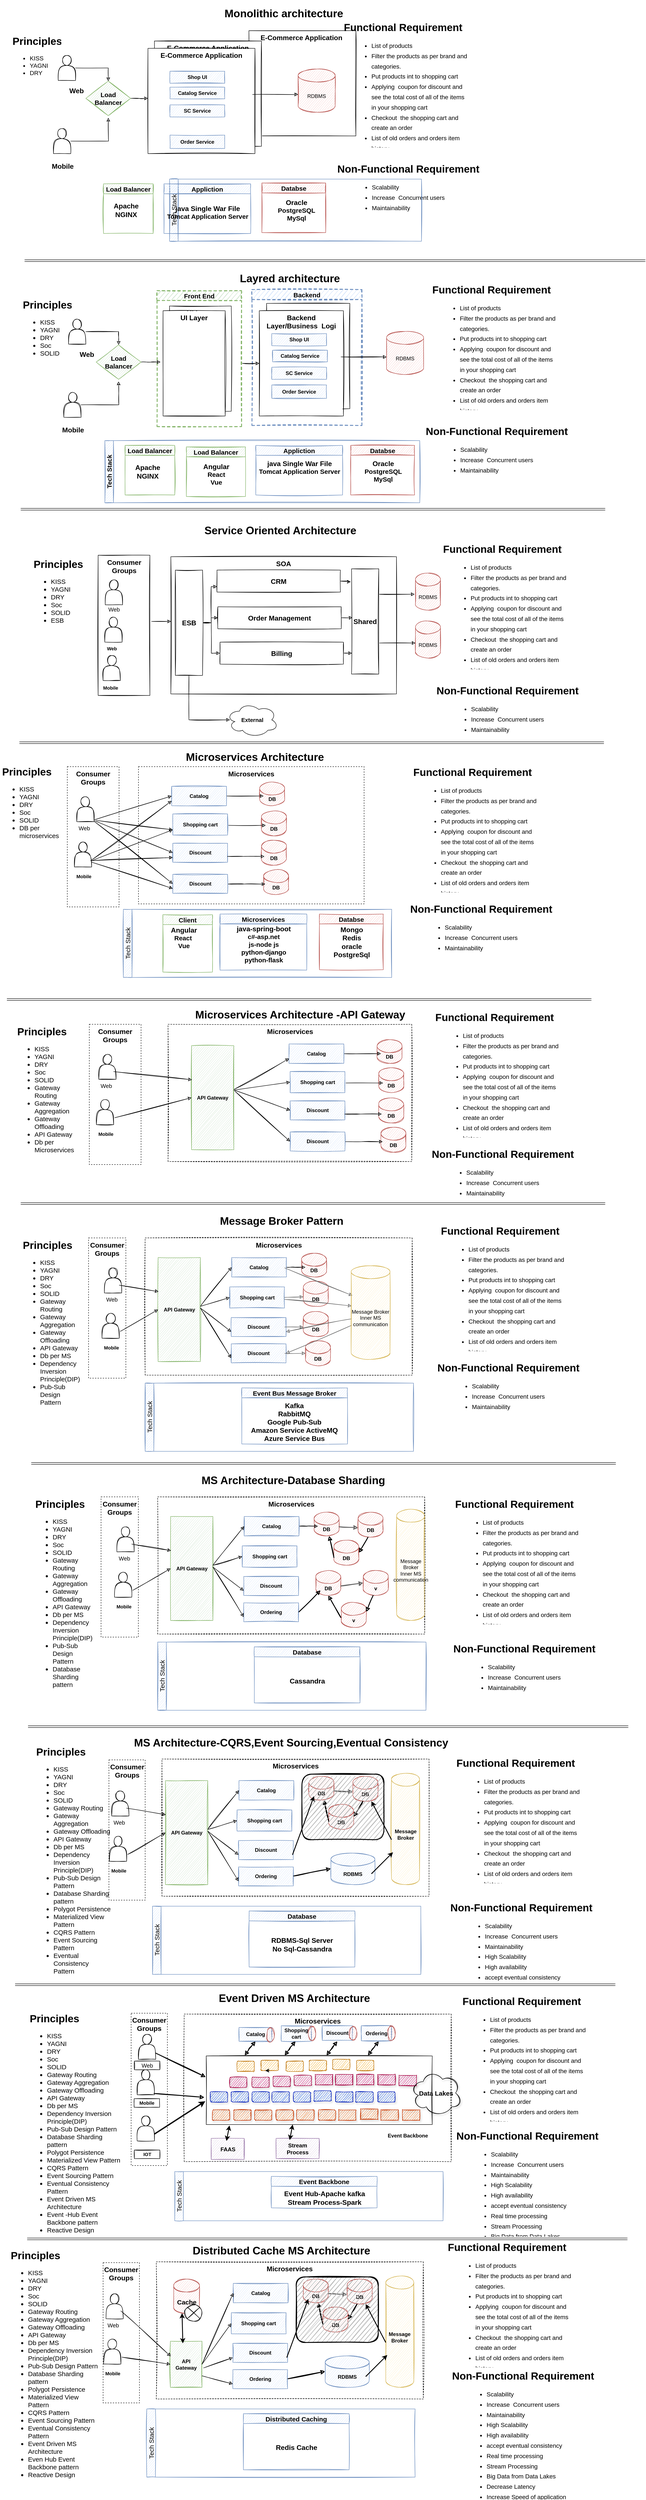 <mxfile version="13.9.9" type="device"><diagram id="ec2k7Hesi6WmFlCKf6qa" name="Page-1"><mxGraphModel dx="1704" dy="138" grid="0" gridSize="10" guides="1" tooltips="1" connect="1" arrows="1" fold="1" page="0" pageScale="1" pageWidth="850" pageHeight="1100" math="0" shadow="0"><root><mxCell id="0"/><mxCell id="1" parent="0"/><mxCell id="mUIUq8a5MP_ijMX2speB-41" value="" style="rounded=1;whiteSpace=wrap;html=1;strokeWidth=2;sketch=1;" parent="1" vertex="1"><mxGeometry x="521" y="4688" width="188" height="144" as="geometry"/></mxCell><mxCell id="N778RxpFkCBKYSkDcsCE-330" value="&lt;b&gt;&lt;font style=&quot;font-size: 16px&quot;&gt;Consumer Groups&lt;/font&gt;&lt;/b&gt;" style="rounded=0;whiteSpace=wrap;html=1;sketch=1;align=center;verticalAlign=top;" parent="1" vertex="1"><mxGeometry x="48.5" y="1870.5" width="120" height="325" as="geometry"/></mxCell><mxCell id="SEdqGjDrWcy2dXmViuWo-49" value="Backend" style="swimlane;sketch=1;fontSize=15;fillColor=#dae8fc;strokeColor=#6c8ebf;strokeWidth=2;dashed=1;" parent="1" vertex="1"><mxGeometry x="405" y="1255" width="255" height="315" as="geometry"/></mxCell><mxCell id="SEdqGjDrWcy2dXmViuWo-47" value="Front End" style="swimlane;sketch=1;fontSize=15;fillColor=#d5e8d4;strokeColor=#82b366;dashed=1;strokeWidth=2;" parent="1" vertex="1"><mxGeometry x="185" y="1257.5" width="196" height="315" as="geometry"/></mxCell><mxCell id="SEdqGjDrWcy2dXmViuWo-10" value="&lt;b&gt;&lt;font style=&quot;font-size: 16px&quot;&gt;UI Layer&lt;/font&gt;&lt;/b&gt;" style="rounded=0;whiteSpace=wrap;html=1;sketch=1;align=center;verticalAlign=top;" parent="1" vertex="1"><mxGeometry x="214" y="1293" width="143" height="244" as="geometry"/></mxCell><mxCell id="ROj_67UQpcPL1jAS--Vf-10" value="&lt;b&gt;&lt;font style=&quot;font-size: 16px&quot;&gt;E-Commerce Application&amp;nbsp;&lt;/font&gt;&lt;/b&gt;" style="rounded=0;whiteSpace=wrap;html=1;sketch=1;align=center;verticalAlign=top;" parent="1" vertex="1"><mxGeometry x="398" y="655" width="248" height="244" as="geometry"/></mxCell><mxCell id="ROj_67UQpcPL1jAS--Vf-9" value="&lt;b&gt;&lt;font style=&quot;font-size: 16px&quot;&gt;E-Commerce Application&lt;/font&gt;&lt;/b&gt;" style="rounded=0;whiteSpace=wrap;html=1;sketch=1;align=center;verticalAlign=top;" parent="1" vertex="1"><mxGeometry x="179" y="679" width="248" height="244" as="geometry"/></mxCell><mxCell id="k0vu21li7wswJZSwt-MZ-2" value="&lt;h1 style=&quot;text-align: center&quot;&gt;Functional Requirement&lt;/h1&gt;&lt;p style=&quot;font-size: 14px&quot;&gt;&lt;/p&gt;&lt;blockquote style=&quot;margin: 0px 0px 0px 40px ; border: none ; padding: 0px ; font-size: 14px&quot;&gt;&lt;ul style=&quot;line-height: 170%&quot;&gt;&lt;li&gt;List of products&lt;/li&gt;&lt;li&gt;Filter the products as per brand and categories.&lt;/li&gt;&lt;li&gt;Put products int to shopping cart&lt;/li&gt;&lt;li&gt;Applying&amp;nbsp; coupon for discount and see the total cost of all of the items in your shopping cart&lt;/li&gt;&lt;li&gt;Checkout&amp;nbsp; the shopping cart and create an order&lt;/li&gt;&lt;li&gt;List of old orders and orders item history&lt;/li&gt;&lt;/ul&gt;&lt;/blockquote&gt;&lt;p&gt;&lt;/p&gt;" style="text;html=1;strokeColor=none;fillColor=none;spacing=5;spacingTop=-20;whiteSpace=wrap;overflow=hidden;rounded=0;sketch=1;fontStyle=0;labelBorderColor=none;align=left;" parent="1" vertex="1"><mxGeometry x="597" y="628" width="315" height="298" as="geometry"/></mxCell><mxCell id="k0vu21li7wswJZSwt-MZ-3" value="&lt;h1&gt;Principles&lt;/h1&gt;&lt;p style=&quot;font-size: 14px&quot;&gt;&lt;/p&gt;&lt;ul style=&quot;font-size: 14px&quot;&gt;&lt;li&gt;KISS&lt;/li&gt;&lt;li&gt;YAGNI&lt;/li&gt;&lt;li&gt;DRY&lt;/li&gt;&lt;/ul&gt;&lt;p&gt;&lt;/p&gt;" style="text;html=1;strokeColor=none;fillColor=none;spacing=5;spacingTop=-20;whiteSpace=wrap;overflow=hidden;rounded=0;sketch=1;" parent="1" vertex="1"><mxGeometry x="-155" y="660" width="121" height="110" as="geometry"/></mxCell><mxCell id="k0vu21li7wswJZSwt-MZ-5" value="&lt;font style=&quot;font-size: 25px&quot;&gt;&lt;b&gt;Monolithic architecture&lt;/b&gt;&lt;/font&gt;" style="text;html=1;strokeColor=none;fillColor=none;align=center;verticalAlign=middle;whiteSpace=wrap;rounded=0;sketch=1;" parent="1" vertex="1"><mxGeometry x="335.5" y="584" width="286" height="59" as="geometry"/></mxCell><mxCell id="ROj_67UQpcPL1jAS--Vf-14" style="edgeStyle=orthogonalEdgeStyle;rounded=0;orthogonalLoop=1;jettySize=auto;html=1;entryX=0.5;entryY=0;entryDx=0;entryDy=0;sketch=1;" parent="1" source="k0vu21li7wswJZSwt-MZ-6" target="ROj_67UQpcPL1jAS--Vf-13" edge="1"><mxGeometry relative="1" as="geometry"/></mxCell><mxCell id="k0vu21li7wswJZSwt-MZ-6" value="" style="shape=actor;whiteSpace=wrap;html=1;sketch=1;" parent="1" vertex="1"><mxGeometry x="-44" y="712.5" width="40" height="58" as="geometry"/></mxCell><mxCell id="k0vu21li7wswJZSwt-MZ-7" value="&lt;b&gt;&lt;font style=&quot;font-size: 16px&quot;&gt;Web&lt;/font&gt;&lt;/b&gt;" style="text;html=1;strokeColor=none;fillColor=none;align=center;verticalAlign=middle;whiteSpace=wrap;rounded=0;sketch=1;" parent="1" vertex="1"><mxGeometry x="-31.5" y="784" width="59" height="20" as="geometry"/></mxCell><mxCell id="k0vu21li7wswJZSwt-MZ-8" value="&lt;b&gt;&lt;font style=&quot;font-size: 16px&quot;&gt;E-Commerce Application&lt;/font&gt;&lt;/b&gt;" style="rounded=0;whiteSpace=wrap;html=1;sketch=1;align=center;verticalAlign=top;" parent="1" vertex="1"><mxGeometry x="164" y="696" width="248" height="244" as="geometry"/></mxCell><mxCell id="Zl33x8nUSlphp2DYGEaB-1" value="RDBMS" style="shape=cylinder3;whiteSpace=wrap;html=1;boundedLbl=1;backgroundOutline=1;size=15;fillColor=#f8cecc;strokeColor=#b85450;sketch=1;" parent="1" vertex="1"><mxGeometry x="512" y="744" width="86" height="100" as="geometry"/></mxCell><mxCell id="Zl33x8nUSlphp2DYGEaB-6" style="edgeStyle=orthogonalEdgeStyle;rounded=0;sketch=1;orthogonalLoop=1;jettySize=auto;html=1;entryX=0;entryY=0.418;entryDx=0;entryDy=0;entryPerimeter=0;" parent="1" edge="1"><mxGeometry relative="1" as="geometry"><mxPoint x="406.5" y="803.002" as="sourcePoint"/><mxPoint x="512" y="803.002" as="targetPoint"/></mxGeometry></mxCell><mxCell id="Zl33x8nUSlphp2DYGEaB-7" value="Shop UI" style="rounded=0;whiteSpace=wrap;html=1;align=center;fontStyle=1;sketch=1;fillColor=#dae8fc;strokeColor=#6c8ebf;" parent="1" vertex="1"><mxGeometry x="215" y="749" width="127" height="28" as="geometry"/></mxCell><mxCell id="Zl33x8nUSlphp2DYGEaB-8" value="Catalog Service" style="rounded=0;whiteSpace=wrap;html=1;align=center;fontStyle=1;sketch=1;fillColor=#dae8fc;strokeColor=#6c8ebf;" parent="1" vertex="1"><mxGeometry x="215" y="786" width="127" height="27" as="geometry"/></mxCell><mxCell id="Zl33x8nUSlphp2DYGEaB-9" value="SC Service" style="rounded=0;whiteSpace=wrap;html=1;align=center;fontStyle=1;sketch=1;fillColor=#dae8fc;strokeColor=#6c8ebf;" parent="1" vertex="1"><mxGeometry x="215" y="827" width="127" height="28" as="geometry"/></mxCell><mxCell id="Zl33x8nUSlphp2DYGEaB-10" value="Order Service" style="rounded=0;whiteSpace=wrap;html=1;align=center;fontStyle=1;sketch=1;fillColor=#dae8fc;strokeColor=#6c8ebf;" parent="1" vertex="1"><mxGeometry x="215" y="897" width="127" height="31" as="geometry"/></mxCell><mxCell id="ROj_67UQpcPL1jAS--Vf-1" value="&lt;h1 style=&quot;text-align: center&quot;&gt;Non-Functional Requirement&lt;/h1&gt;&lt;p style=&quot;font-size: 14px&quot;&gt;&lt;/p&gt;&lt;blockquote style=&quot;margin: 0px 0px 0px 40px ; border: none ; padding: 0px ; font-size: 14px&quot;&gt;&lt;ul style=&quot;line-height: 170%&quot;&gt;&lt;li&gt;Scalability&lt;/li&gt;&lt;li&gt;Increase&amp;nbsp; Concurrent users&lt;/li&gt;&lt;li&gt;Maintainability&lt;/li&gt;&lt;/ul&gt;&lt;/blockquote&gt;&lt;p&gt;&lt;/p&gt;" style="text;html=1;strokeColor=none;fillColor=none;spacing=5;spacingTop=-20;whiteSpace=wrap;overflow=hidden;rounded=0;sketch=1;fontStyle=0;labelBorderColor=none;align=left;" parent="1" vertex="1"><mxGeometry x="598" y="956" width="350" height="121" as="geometry"/></mxCell><mxCell id="ROj_67UQpcPL1jAS--Vf-15" style="edgeStyle=orthogonalEdgeStyle;rounded=0;orthogonalLoop=1;jettySize=auto;html=1;sketch=1;" parent="1" source="ROj_67UQpcPL1jAS--Vf-2" edge="1"><mxGeometry relative="1" as="geometry"><mxPoint x="72" y="857" as="targetPoint"/></mxGeometry></mxCell><mxCell id="ROj_67UQpcPL1jAS--Vf-2" value="" style="shape=actor;whiteSpace=wrap;html=1;sketch=1;" parent="1" vertex="1"><mxGeometry x="-55" y="882" width="40" height="58" as="geometry"/></mxCell><mxCell id="ROj_67UQpcPL1jAS--Vf-3" value="&lt;b&gt;&lt;font style=&quot;font-size: 16px&quot;&gt;Mobile&lt;/font&gt;&lt;/b&gt;" style="text;html=1;strokeColor=none;fillColor=none;align=center;verticalAlign=middle;whiteSpace=wrap;rounded=0;sketch=1;" parent="1" vertex="1"><mxGeometry x="-63" y="959" width="59" height="20" as="geometry"/></mxCell><mxCell id="ROj_67UQpcPL1jAS--Vf-16" style="edgeStyle=orthogonalEdgeStyle;rounded=0;orthogonalLoop=1;jettySize=auto;html=1;entryX=0;entryY=0.475;entryDx=0;entryDy=0;entryPerimeter=0;sketch=1;" parent="1" source="ROj_67UQpcPL1jAS--Vf-13" target="k0vu21li7wswJZSwt-MZ-8" edge="1"><mxGeometry relative="1" as="geometry"/></mxCell><mxCell id="ROj_67UQpcPL1jAS--Vf-13" value="&lt;b&gt;&lt;font style=&quot;font-size: 15px&quot;&gt;Load Balancer&lt;/font&gt;&lt;/b&gt;" style="rhombus;whiteSpace=wrap;html=1;fillColor=#d5e8d4;shadow=0;sketch=1;rounded=0;strokeColor=#82b366;" parent="1" vertex="1"><mxGeometry x="20" y="772" width="104" height="80" as="geometry"/></mxCell><mxCell id="60dnuKKUJozWv6TFlMtV-2" value="Tech Stack" style="swimlane;html=1;horizontal=0;startSize=20;sketch=1;fontSize=15;fontStyle=0;fillColor=#dae8fc;strokeColor=#6c8ebf;" parent="1" vertex="1"><mxGeometry x="214" y="999" width="584" height="144" as="geometry"/></mxCell><mxCell id="60dnuKKUJozWv6TFlMtV-4" value="Load Balancer" style="swimlane;sketch=1;fontSize=15;fillColor=#d5e8d4;strokeColor=#82b366;" parent="60dnuKKUJozWv6TFlMtV-2" vertex="1"><mxGeometry x="-153" y="11" width="115" height="115" as="geometry"/></mxCell><mxCell id="60dnuKKUJozWv6TFlMtV-5" value="&lt;b style=&quot;font-size: 16px&quot;&gt;Apache&lt;br&gt;NGINX&lt;/b&gt;" style="text;html=1;align=center;verticalAlign=middle;resizable=0;points=[];autosize=1;fontSize=15;" parent="60dnuKKUJozWv6TFlMtV-4" vertex="1"><mxGeometry x="18" y="41" width="68" height="40" as="geometry"/></mxCell><mxCell id="60dnuKKUJozWv6TFlMtV-6" value="Appliction" style="swimlane;sketch=1;fontSize=15;fillColor=#dae8fc;strokeColor=#6c8ebf;" parent="60dnuKKUJozWv6TFlMtV-2" vertex="1"><mxGeometry x="-13" y="11" width="201" height="115" as="geometry"/></mxCell><mxCell id="60dnuKKUJozWv6TFlMtV-7" value="&lt;b&gt;&lt;span style=&quot;font-size: 16px&quot;&gt;java Single War File&lt;br&gt;&lt;/span&gt;Tomcat Application Server&lt;/b&gt;" style="text;html=1;align=center;verticalAlign=middle;resizable=0;points=[];autosize=1;fontSize=15;" parent="60dnuKKUJozWv6TFlMtV-6" vertex="1"><mxGeometry x="1.5" y="46" width="198" height="40" as="geometry"/></mxCell><mxCell id="60dnuKKUJozWv6TFlMtV-8" value="Databse" style="swimlane;sketch=1;fontSize=15;startSize=23;fillColor=#f8cecc;strokeColor=#b85450;" parent="60dnuKKUJozWv6TFlMtV-2" vertex="1"><mxGeometry x="214" y="9" width="148" height="115" as="geometry"/></mxCell><mxCell id="60dnuKKUJozWv6TFlMtV-9" value="&lt;span style=&quot;font-size: 16px&quot;&gt;&lt;span&gt;Oracle&lt;br&gt;&lt;/span&gt;&lt;/span&gt;PostgreSQL&lt;br&gt;MySql" style="text;html=1;align=center;verticalAlign=middle;resizable=0;points=[];autosize=1;fontSize=15;fontStyle=1" parent="60dnuKKUJozWv6TFlMtV-8" vertex="1"><mxGeometry x="31" y="34" width="97" height="58" as="geometry"/></mxCell><mxCell id="SEdqGjDrWcy2dXmViuWo-9" value="" style="shape=link;html=1;" parent="1" edge="1"><mxGeometry width="100" relative="1" as="geometry"><mxPoint x="-122" y="1188" as="sourcePoint"/><mxPoint x="1317" y="1188" as="targetPoint"/></mxGeometry></mxCell><mxCell id="SEdqGjDrWcy2dXmViuWo-11" value="" style="rounded=0;whiteSpace=wrap;html=1;sketch=1;align=center;verticalAlign=top;" parent="1" vertex="1"><mxGeometry x="439" y="1287" width="193" height="244" as="geometry"/></mxCell><mxCell id="SEdqGjDrWcy2dXmViuWo-12" value="&lt;h1 style=&quot;text-align: center&quot;&gt;Functional Requirement&lt;/h1&gt;&lt;p style=&quot;font-size: 14px&quot;&gt;&lt;/p&gt;&lt;blockquote style=&quot;margin: 0px 0px 0px 40px ; border: none ; padding: 0px ; font-size: 14px&quot;&gt;&lt;ul style=&quot;line-height: 170%&quot;&gt;&lt;li&gt;List of products&lt;/li&gt;&lt;li&gt;Filter the products as per brand and categories.&lt;/li&gt;&lt;li&gt;Put products int to shopping cart&lt;/li&gt;&lt;li&gt;Applying&amp;nbsp; coupon for discount and see the total cost of all of the items in your shopping cart&lt;/li&gt;&lt;li&gt;Checkout&amp;nbsp; the shopping cart and create an order&lt;/li&gt;&lt;li&gt;List of old orders and orders item history&lt;/li&gt;&lt;/ul&gt;&lt;/blockquote&gt;&lt;p&gt;&lt;/p&gt;" style="text;html=1;strokeColor=none;fillColor=none;spacing=5;spacingTop=-20;whiteSpace=wrap;overflow=hidden;rounded=0;sketch=1;fontStyle=0;labelBorderColor=none;align=left;" parent="1" vertex="1"><mxGeometry x="802" y="1236" width="315" height="298" as="geometry"/></mxCell><mxCell id="SEdqGjDrWcy2dXmViuWo-13" value="&lt;h1&gt;Principles&lt;/h1&gt;&lt;p style=&quot;font-size: 14px&quot;&gt;&lt;/p&gt;&lt;ul style=&quot;font-size: 15px&quot;&gt;&lt;li&gt;KISS&lt;/li&gt;&lt;li&gt;YAGNI&lt;/li&gt;&lt;li&gt;DRY&lt;/li&gt;&lt;li&gt;Soc&lt;/li&gt;&lt;li&gt;SOLID&lt;/li&gt;&lt;/ul&gt;&lt;p&gt;&lt;/p&gt;" style="text;html=1;strokeColor=none;fillColor=none;spacing=5;spacingTop=-20;whiteSpace=wrap;overflow=hidden;rounded=0;sketch=1;" parent="1" vertex="1"><mxGeometry x="-131" y="1271" width="121" height="156" as="geometry"/></mxCell><mxCell id="SEdqGjDrWcy2dXmViuWo-14" value="&lt;font style=&quot;font-size: 25px&quot;&gt;&lt;b&gt;Layred architecture&lt;/b&gt;&lt;/font&gt;" style="text;html=1;strokeColor=none;fillColor=none;align=center;verticalAlign=middle;whiteSpace=wrap;rounded=0;sketch=1;" parent="1" vertex="1"><mxGeometry x="350" y="1198" width="286" height="59" as="geometry"/></mxCell><mxCell id="SEdqGjDrWcy2dXmViuWo-15" style="edgeStyle=orthogonalEdgeStyle;rounded=0;orthogonalLoop=1;jettySize=auto;html=1;entryX=0.5;entryY=0;entryDx=0;entryDy=0;sketch=1;" parent="1" source="SEdqGjDrWcy2dXmViuWo-16" target="SEdqGjDrWcy2dXmViuWo-30" edge="1"><mxGeometry relative="1" as="geometry"/></mxCell><mxCell id="SEdqGjDrWcy2dXmViuWo-16" value="" style="shape=actor;whiteSpace=wrap;html=1;sketch=1;" parent="1" vertex="1"><mxGeometry x="-20" y="1323.5" width="40" height="58" as="geometry"/></mxCell><mxCell id="SEdqGjDrWcy2dXmViuWo-17" value="&lt;b&gt;&lt;font style=&quot;font-size: 16px&quot;&gt;Web&lt;/font&gt;&lt;/b&gt;" style="text;html=1;strokeColor=none;fillColor=none;align=center;verticalAlign=middle;whiteSpace=wrap;rounded=0;sketch=1;" parent="1" vertex="1"><mxGeometry x="-7.5" y="1395" width="59" height="20" as="geometry"/></mxCell><mxCell id="SEdqGjDrWcy2dXmViuWo-18" value="&lt;b&gt;&lt;font style=&quot;font-size: 16px&quot;&gt;Backend Layer/Business&amp;nbsp; Logi&lt;/font&gt;&lt;/b&gt;" style="rounded=0;whiteSpace=wrap;html=1;sketch=1;align=center;verticalAlign=top;" parent="1" vertex="1"><mxGeometry x="422" y="1304" width="195" height="244" as="geometry"/></mxCell><mxCell id="SEdqGjDrWcy2dXmViuWo-19" value="RDBMS" style="shape=cylinder3;whiteSpace=wrap;html=1;boundedLbl=1;backgroundOutline=1;size=15;fillColor=#f8cecc;strokeColor=#b85450;sketch=1;" parent="1" vertex="1"><mxGeometry x="717" y="1352" width="86" height="100" as="geometry"/></mxCell><mxCell id="SEdqGjDrWcy2dXmViuWo-20" style="edgeStyle=orthogonalEdgeStyle;rounded=0;sketch=1;orthogonalLoop=1;jettySize=auto;html=1;entryX=0;entryY=0.418;entryDx=0;entryDy=0;entryPerimeter=0;" parent="1" edge="1"><mxGeometry relative="1" as="geometry"><mxPoint x="611.5" y="1411.002" as="sourcePoint"/><mxPoint x="717" y="1411.002" as="targetPoint"/></mxGeometry></mxCell><mxCell id="SEdqGjDrWcy2dXmViuWo-21" value="Shop UI" style="rounded=0;whiteSpace=wrap;html=1;align=center;fontStyle=1;sketch=1;fillColor=#dae8fc;strokeColor=#6c8ebf;" parent="1" vertex="1"><mxGeometry x="451" y="1357" width="127" height="28" as="geometry"/></mxCell><mxCell id="SEdqGjDrWcy2dXmViuWo-22" value="Catalog Service" style="rounded=0;whiteSpace=wrap;html=1;align=center;fontStyle=1;sketch=1;fillColor=#dae8fc;strokeColor=#6c8ebf;" parent="1" vertex="1"><mxGeometry x="453" y="1395.5" width="127" height="27" as="geometry"/></mxCell><mxCell id="SEdqGjDrWcy2dXmViuWo-23" value="SC Service" style="rounded=0;whiteSpace=wrap;html=1;align=center;fontStyle=1;sketch=1;fillColor=#dae8fc;strokeColor=#6c8ebf;" parent="1" vertex="1"><mxGeometry x="451" y="1435" width="127" height="28" as="geometry"/></mxCell><mxCell id="SEdqGjDrWcy2dXmViuWo-24" value="Order Service" style="rounded=0;whiteSpace=wrap;html=1;align=center;fontStyle=1;sketch=1;fillColor=#dae8fc;strokeColor=#6c8ebf;" parent="1" vertex="1"><mxGeometry x="451" y="1476" width="127" height="31" as="geometry"/></mxCell><mxCell id="SEdqGjDrWcy2dXmViuWo-25" value="&lt;h1 style=&quot;text-align: center&quot;&gt;Non-Functional Requirement&lt;/h1&gt;&lt;p style=&quot;font-size: 14px&quot;&gt;&lt;/p&gt;&lt;blockquote style=&quot;margin: 0px 0px 0px 40px ; border: none ; padding: 0px ; font-size: 14px&quot;&gt;&lt;ul style=&quot;line-height: 170%&quot;&gt;&lt;li&gt;Scalability&lt;/li&gt;&lt;li&gt;Increase&amp;nbsp; Concurrent users&lt;/li&gt;&lt;li&gt;Maintainability&lt;/li&gt;&lt;/ul&gt;&lt;/blockquote&gt;&lt;p&gt;&lt;/p&gt;" style="text;html=1;strokeColor=none;fillColor=none;spacing=5;spacingTop=-20;whiteSpace=wrap;overflow=hidden;rounded=0;sketch=1;fontStyle=0;labelBorderColor=none;align=left;" parent="1" vertex="1"><mxGeometry x="803" y="1564" width="350" height="121" as="geometry"/></mxCell><mxCell id="SEdqGjDrWcy2dXmViuWo-26" style="edgeStyle=orthogonalEdgeStyle;rounded=0;orthogonalLoop=1;jettySize=auto;html=1;sketch=1;" parent="1" source="SEdqGjDrWcy2dXmViuWo-27" edge="1"><mxGeometry relative="1" as="geometry"><mxPoint x="96" y="1468" as="targetPoint"/></mxGeometry></mxCell><mxCell id="SEdqGjDrWcy2dXmViuWo-27" value="" style="shape=actor;whiteSpace=wrap;html=1;sketch=1;" parent="1" vertex="1"><mxGeometry x="-31" y="1493" width="40" height="58" as="geometry"/></mxCell><mxCell id="SEdqGjDrWcy2dXmViuWo-28" value="&lt;b&gt;&lt;font style=&quot;font-size: 16px&quot;&gt;Mobile&lt;/font&gt;&lt;/b&gt;" style="text;html=1;strokeColor=none;fillColor=none;align=center;verticalAlign=middle;whiteSpace=wrap;rounded=0;sketch=1;" parent="1" vertex="1"><mxGeometry x="-39" y="1570" width="59" height="20" as="geometry"/></mxCell><mxCell id="SEdqGjDrWcy2dXmViuWo-53" style="edgeStyle=orthogonalEdgeStyle;rounded=0;sketch=1;orthogonalLoop=1;jettySize=auto;html=1;" parent="1" source="SEdqGjDrWcy2dXmViuWo-30" edge="1"><mxGeometry relative="1" as="geometry"><mxPoint x="193" y="1423" as="targetPoint"/></mxGeometry></mxCell><mxCell id="SEdqGjDrWcy2dXmViuWo-30" value="&lt;b&gt;&lt;font style=&quot;font-size: 15px&quot;&gt;Load Balancer&lt;/font&gt;&lt;/b&gt;" style="rhombus;whiteSpace=wrap;html=1;fillColor=#d5e8d4;shadow=0;sketch=1;rounded=0;strokeColor=#82b366;" parent="1" vertex="1"><mxGeometry x="44" y="1383" width="104" height="80" as="geometry"/></mxCell><mxCell id="SEdqGjDrWcy2dXmViuWo-31" value="Tech Stack" style="swimlane;html=1;horizontal=0;startSize=20;sketch=1;fontSize=15;fontStyle=1;fillColor=#dae8fc;strokeColor=#6c8ebf;" parent="1" vertex="1"><mxGeometry x="64" y="1605" width="730" height="144" as="geometry"/></mxCell><mxCell id="SEdqGjDrWcy2dXmViuWo-32" value="Load Balancer" style="swimlane;sketch=1;fontSize=15;fillColor=#d5e8d4;strokeColor=#82b366;" parent="SEdqGjDrWcy2dXmViuWo-31" vertex="1"><mxGeometry x="47" y="11" width="115" height="115" as="geometry"/></mxCell><mxCell id="SEdqGjDrWcy2dXmViuWo-33" value="&lt;b style=&quot;font-size: 16px&quot;&gt;Apache&lt;br&gt;NGINX&lt;/b&gt;" style="text;html=1;align=center;verticalAlign=middle;resizable=0;points=[];autosize=1;fontSize=15;" parent="SEdqGjDrWcy2dXmViuWo-32" vertex="1"><mxGeometry x="18" y="41" width="68" height="40" as="geometry"/></mxCell><mxCell id="SEdqGjDrWcy2dXmViuWo-36" value="Databse" style="swimlane;sketch=1;fontSize=15;startSize=23;fillColor=#f8cecc;strokeColor=#b85450;" parent="SEdqGjDrWcy2dXmViuWo-31" vertex="1"><mxGeometry x="570" y="11" width="148" height="115" as="geometry"/></mxCell><mxCell id="SEdqGjDrWcy2dXmViuWo-37" value="&lt;span style=&quot;font-size: 16px&quot;&gt;&lt;span&gt;Oracle&lt;br&gt;&lt;/span&gt;&lt;/span&gt;PostgreSQL&lt;br&gt;MySql" style="text;html=1;align=center;verticalAlign=middle;resizable=0;points=[];autosize=1;fontSize=15;fontStyle=1" parent="SEdqGjDrWcy2dXmViuWo-36" vertex="1"><mxGeometry x="26" y="31" width="97" height="58" as="geometry"/></mxCell><mxCell id="SEdqGjDrWcy2dXmViuWo-34" value="Appliction" style="swimlane;sketch=1;fontSize=15;fillColor=#dae8fc;strokeColor=#6c8ebf;" parent="SEdqGjDrWcy2dXmViuWo-31" vertex="1"><mxGeometry x="350" y="11" width="201" height="115" as="geometry"/></mxCell><mxCell id="SEdqGjDrWcy2dXmViuWo-35" value="&lt;b&gt;&lt;span style=&quot;font-size: 16px&quot;&gt;java Single War File&lt;br&gt;&lt;/span&gt;Tomcat Application Server&lt;/b&gt;" style="text;html=1;align=center;verticalAlign=middle;resizable=0;points=[];autosize=1;fontSize=15;" parent="SEdqGjDrWcy2dXmViuWo-34" vertex="1"><mxGeometry x="1.5" y="31" width="198" height="40" as="geometry"/></mxCell><mxCell id="it-3vbONfgp5OFYD7PU5-1" value="Load Balancer" style="swimlane;sketch=1;fontSize=15;fillColor=#d5e8d4;strokeColor=#82b366;" parent="SEdqGjDrWcy2dXmViuWo-31" vertex="1"><mxGeometry x="189" y="14.5" width="137" height="115" as="geometry"/></mxCell><mxCell id="it-3vbONfgp5OFYD7PU5-2" value="&lt;span style=&quot;font-size: 16px&quot;&gt;&lt;span&gt;Angular&lt;br&gt;&lt;/span&gt;&lt;/span&gt;React&lt;br&gt;Vue" style="text;html=1;align=center;verticalAlign=middle;resizable=0;points=[];autosize=1;fontSize=15;fontStyle=1" parent="it-3vbONfgp5OFYD7PU5-1" vertex="1"><mxGeometry x="34" y="34.5" width="70" height="58" as="geometry"/></mxCell><mxCell id="SEdqGjDrWcy2dXmViuWo-38" value="" style="shape=link;html=1;" parent="1" edge="1"><mxGeometry width="100" relative="1" as="geometry"><mxPoint x="-131" y="1764" as="sourcePoint"/><mxPoint x="1224" y="1764" as="targetPoint"/></mxGeometry></mxCell><mxCell id="SEdqGjDrWcy2dXmViuWo-40" style="edgeStyle=orthogonalEdgeStyle;rounded=0;orthogonalLoop=1;jettySize=auto;html=1;entryX=0;entryY=0.5;entryDx=0;entryDy=0;sketch=1;" parent="1" target="SEdqGjDrWcy2dXmViuWo-18" edge="1"><mxGeometry relative="1" as="geometry"><mxPoint x="383" y="1426" as="sourcePoint"/></mxGeometry></mxCell><mxCell id="SEdqGjDrWcy2dXmViuWo-39" value="&lt;b&gt;&lt;font style=&quot;font-size: 16px&quot;&gt;UI Layer&lt;/font&gt;&lt;/b&gt;" style="rounded=0;whiteSpace=wrap;html=1;sketch=1;align=center;verticalAlign=top;" parent="1" vertex="1"><mxGeometry x="199" y="1304" width="144" height="244" as="geometry"/></mxCell><mxCell id="N778RxpFkCBKYSkDcsCE-294" value="&lt;b&gt;&lt;font style=&quot;font-size: 16px&quot;&gt;SOA&lt;/font&gt;&lt;/b&gt;" style="rounded=0;whiteSpace=wrap;html=1;sketch=1;align=center;verticalAlign=top;" parent="1" vertex="1"><mxGeometry x="217" y="1874" width="523" height="318" as="geometry"/></mxCell><mxCell id="N778RxpFkCBKYSkDcsCE-296" value="&lt;h1 style=&quot;text-align: center&quot;&gt;Functional Requirement&lt;/h1&gt;&lt;p style=&quot;font-size: 14px&quot;&gt;&lt;/p&gt;&lt;blockquote style=&quot;margin: 0px 0px 0px 40px ; border: none ; padding: 0px ; font-size: 14px&quot;&gt;&lt;ul style=&quot;line-height: 170%&quot;&gt;&lt;li&gt;List of products&lt;/li&gt;&lt;li&gt;Filter the products as per brand and categories.&lt;/li&gt;&lt;li&gt;Put products int to shopping cart&lt;/li&gt;&lt;li&gt;Applying&amp;nbsp; coupon for discount and see the total cost of all of the items in your shopping cart&lt;/li&gt;&lt;li&gt;Checkout&amp;nbsp; the shopping cart and create an order&lt;/li&gt;&lt;li&gt;List of old orders and orders item history&lt;/li&gt;&lt;/ul&gt;&lt;/blockquote&gt;&lt;p&gt;&lt;/p&gt;" style="text;html=1;strokeColor=none;fillColor=none;spacing=5;spacingTop=-20;whiteSpace=wrap;overflow=hidden;rounded=0;sketch=1;fontStyle=0;labelBorderColor=none;align=left;" parent="1" vertex="1"><mxGeometry x="826.5" y="1837" width="315" height="298" as="geometry"/></mxCell><mxCell id="N778RxpFkCBKYSkDcsCE-297" value="&lt;h1&gt;Principles&lt;/h1&gt;&lt;p style=&quot;font-size: 14px&quot;&gt;&lt;/p&gt;&lt;ul style=&quot;font-size: 15px&quot;&gt;&lt;li&gt;KISS&lt;/li&gt;&lt;li&gt;YAGNI&lt;/li&gt;&lt;li&gt;DRY&lt;/li&gt;&lt;li&gt;Soc&lt;/li&gt;&lt;li&gt;SOLID&lt;/li&gt;&lt;li&gt;ESB&lt;/li&gt;&lt;/ul&gt;&lt;p&gt;&lt;/p&gt;" style="text;html=1;strokeColor=none;fillColor=none;spacing=5;spacingTop=-20;whiteSpace=wrap;overflow=hidden;rounded=0;sketch=1;" parent="1" vertex="1"><mxGeometry x="-106.5" y="1872" width="121.5" height="169" as="geometry"/></mxCell><mxCell id="N778RxpFkCBKYSkDcsCE-299" value="" style="shape=actor;whiteSpace=wrap;html=1;sketch=1;" parent="1" vertex="1"><mxGeometry x="65" y="1927.5" width="40" height="58" as="geometry"/></mxCell><mxCell id="N778RxpFkCBKYSkDcsCE-300" value="&lt;span style=&quot;font-size: 13px;&quot;&gt;&lt;font style=&quot;font-size: 13px;&quot;&gt;Web&lt;/font&gt;&lt;/span&gt;" style="text;html=1;strokeColor=none;fillColor=none;align=center;verticalAlign=middle;whiteSpace=wrap;rounded=0;sketch=1;fontStyle=0;fontSize=13;" parent="1" vertex="1"><mxGeometry x="55.5" y="1986" width="59" height="20" as="geometry"/></mxCell><mxCell id="N778RxpFkCBKYSkDcsCE-302" value="RDBMS" style="shape=cylinder3;whiteSpace=wrap;html=1;boundedLbl=1;backgroundOutline=1;size=15;fillColor=#f8cecc;strokeColor=#b85450;sketch=1;" parent="1" vertex="1"><mxGeometry x="784" y="1912" width="58" height="86" as="geometry"/></mxCell><mxCell id="N778RxpFkCBKYSkDcsCE-308" value="&lt;h1 style=&quot;text-align: center&quot;&gt;Non-Functional Requirement&lt;/h1&gt;&lt;p style=&quot;font-size: 14px&quot;&gt;&lt;/p&gt;&lt;blockquote style=&quot;margin: 0px 0px 0px 40px ; border: none ; padding: 0px ; font-size: 14px&quot;&gt;&lt;ul style=&quot;line-height: 170%&quot;&gt;&lt;li&gt;Scalability&lt;/li&gt;&lt;li&gt;Increase&amp;nbsp; Concurrent users&lt;/li&gt;&lt;li&gt;Maintainability&lt;/li&gt;&lt;/ul&gt;&lt;/blockquote&gt;&lt;p&gt;&lt;/p&gt;" style="text;html=1;strokeColor=none;fillColor=none;spacing=5;spacingTop=-20;whiteSpace=wrap;overflow=hidden;rounded=0;sketch=1;fontStyle=0;labelBorderColor=none;align=left;" parent="1" vertex="1"><mxGeometry x="827.5" y="2165" width="350" height="121" as="geometry"/></mxCell><mxCell id="N778RxpFkCBKYSkDcsCE-310" value="" style="shape=actor;whiteSpace=wrap;html=1;sketch=1;" parent="1" vertex="1"><mxGeometry x="60" y="2103" width="40" height="58" as="geometry"/></mxCell><mxCell id="N778RxpFkCBKYSkDcsCE-311" value="&lt;span style=&quot;font-size: 11px;&quot;&gt;&lt;font style=&quot;font-size: 11px;&quot;&gt;Mobile&lt;/font&gt;&lt;/span&gt;" style="text;html=1;strokeColor=none;fillColor=none;align=center;verticalAlign=middle;whiteSpace=wrap;rounded=0;sketch=1;fontStyle=1;fontSize=11;" parent="1" vertex="1"><mxGeometry x="48" y="2168" width="59" height="20" as="geometry"/></mxCell><mxCell id="N778RxpFkCBKYSkDcsCE-312" style="edgeStyle=orthogonalEdgeStyle;rounded=0;sketch=1;orthogonalLoop=1;jettySize=auto;html=1;" parent="1" edge="1"><mxGeometry relative="1" as="geometry"><mxPoint x="217.5" y="2024" as="targetPoint"/><mxPoint x="172.5" y="2024" as="sourcePoint"/></mxGeometry></mxCell><mxCell id="N778RxpFkCBKYSkDcsCE-347" style="edgeStyle=orthogonalEdgeStyle;rounded=0;sketch=1;orthogonalLoop=1;jettySize=auto;html=1;entryX=0;entryY=0.5;entryDx=0;entryDy=0;fontSize=11;" parent="1" source="N778RxpFkCBKYSkDcsCE-324" target="N778RxpFkCBKYSkDcsCE-333" edge="1"><mxGeometry relative="1" as="geometry"/></mxCell><mxCell id="N778RxpFkCBKYSkDcsCE-348" style="edgeStyle=orthogonalEdgeStyle;rounded=0;sketch=1;orthogonalLoop=1;jettySize=auto;html=1;exitX=1;exitY=0.5;exitDx=0;exitDy=0;entryX=0;entryY=0.75;entryDx=0;entryDy=0;fontSize=11;" parent="1" source="N778RxpFkCBKYSkDcsCE-324" target="N778RxpFkCBKYSkDcsCE-331" edge="1"><mxGeometry relative="1" as="geometry"/></mxCell><mxCell id="N778RxpFkCBKYSkDcsCE-349" style="edgeStyle=orthogonalEdgeStyle;rounded=0;sketch=1;orthogonalLoop=1;jettySize=auto;html=1;exitX=1;exitY=0.5;exitDx=0;exitDy=0;entryX=0;entryY=0.5;entryDx=0;entryDy=0;fontSize=11;" parent="1" source="N778RxpFkCBKYSkDcsCE-324" target="N778RxpFkCBKYSkDcsCE-334" edge="1"><mxGeometry relative="1" as="geometry"/></mxCell><mxCell id="N778RxpFkCBKYSkDcsCE-350" style="edgeStyle=orthogonalEdgeStyle;rounded=0;sketch=1;orthogonalLoop=1;jettySize=auto;html=1;fontSize=11;entryX=0.067;entryY=0.5;entryDx=0;entryDy=0;entryPerimeter=0;" parent="1" source="N778RxpFkCBKYSkDcsCE-324" target="N778RxpFkCBKYSkDcsCE-339" edge="1"><mxGeometry relative="1" as="geometry"><Array as="points"><mxPoint x="259" y="2252"/></Array></mxGeometry></mxCell><mxCell id="N778RxpFkCBKYSkDcsCE-324" value="&lt;div style=&quot;text-align: justify&quot;&gt;&lt;b&gt;&lt;font style=&quot;font-size: 16px&quot;&gt;ESB&lt;/font&gt;&lt;/b&gt;&lt;/div&gt;" style="rounded=0;whiteSpace=wrap;html=1;sketch=1;align=center;verticalAlign=middle;" parent="1" vertex="1"><mxGeometry x="227.5" y="1905" width="63" height="244" as="geometry"/></mxCell><mxCell id="N778RxpFkCBKYSkDcsCE-325" value="&lt;font style=&quot;font-size: 25px&quot;&gt;&lt;b&gt;Service Oriented Architecture&lt;/b&gt;&lt;/font&gt;" style="text;html=1;strokeColor=none;fillColor=none;align=center;verticalAlign=middle;whiteSpace=wrap;rounded=0;sketch=1;" parent="1" vertex="1"><mxGeometry x="276" y="1782" width="390" height="59" as="geometry"/></mxCell><mxCell id="N778RxpFkCBKYSkDcsCE-327" value="" style="shape=actor;whiteSpace=wrap;html=1;sketch=1;" parent="1" vertex="1"><mxGeometry x="64" y="2014" width="40" height="58" as="geometry"/></mxCell><mxCell id="N778RxpFkCBKYSkDcsCE-328" value="&lt;span style=&quot;font-size: 11px;&quot;&gt;&lt;font style=&quot;font-size: 11px;&quot;&gt;Web&lt;/font&gt;&lt;/span&gt;" style="text;html=1;strokeColor=none;fillColor=none;align=center;verticalAlign=middle;whiteSpace=wrap;rounded=0;sketch=1;fontStyle=1;fontSize=11;" parent="1" vertex="1"><mxGeometry x="50.5" y="2077" width="59" height="20" as="geometry"/></mxCell><mxCell id="N778RxpFkCBKYSkDcsCE-351" style="edgeStyle=orthogonalEdgeStyle;rounded=0;sketch=1;orthogonalLoop=1;jettySize=auto;html=1;entryX=-0.032;entryY=0.123;entryDx=0;entryDy=0;entryPerimeter=0;fontSize=11;" parent="1" source="N778RxpFkCBKYSkDcsCE-331" target="N778RxpFkCBKYSkDcsCE-332" edge="1"><mxGeometry relative="1" as="geometry"/></mxCell><mxCell id="N778RxpFkCBKYSkDcsCE-331" value="&lt;div style=&quot;text-align: justify&quot;&gt;&lt;b&gt;&lt;font style=&quot;font-size: 16px&quot;&gt;CRM&lt;/font&gt;&lt;/b&gt;&lt;/div&gt;" style="rounded=0;whiteSpace=wrap;html=1;sketch=1;align=center;verticalAlign=middle;" parent="1" vertex="1"><mxGeometry x="324" y="1905" width="286" height="51" as="geometry"/></mxCell><mxCell id="N778RxpFkCBKYSkDcsCE-338" style="edgeStyle=orthogonalEdgeStyle;rounded=0;sketch=1;orthogonalLoop=1;jettySize=auto;html=1;fontSize=11;" parent="1" edge="1"><mxGeometry relative="1" as="geometry"><mxPoint x="782" y="1961" as="targetPoint"/><mxPoint x="699" y="1961" as="sourcePoint"/></mxGeometry></mxCell><mxCell id="N778RxpFkCBKYSkDcsCE-332" value="&lt;div style=&quot;text-align: justify&quot;&gt;&lt;b&gt;&lt;font style=&quot;font-size: 16px&quot;&gt;Shared&lt;/font&gt;&lt;/b&gt;&lt;/div&gt;" style="rounded=0;whiteSpace=wrap;html=1;sketch=1;align=center;verticalAlign=middle;" parent="1" vertex="1"><mxGeometry x="636" y="1902" width="63" height="244" as="geometry"/></mxCell><mxCell id="N778RxpFkCBKYSkDcsCE-353" style="edgeStyle=orthogonalEdgeStyle;rounded=0;sketch=1;orthogonalLoop=1;jettySize=auto;html=1;entryX=0.016;entryY=0.801;entryDx=0;entryDy=0;entryPerimeter=0;fontSize=11;" parent="1" source="N778RxpFkCBKYSkDcsCE-334" target="N778RxpFkCBKYSkDcsCE-332" edge="1"><mxGeometry relative="1" as="geometry"/></mxCell><mxCell id="N778RxpFkCBKYSkDcsCE-334" value="&lt;div style=&quot;text-align: justify&quot;&gt;&lt;b&gt;&lt;font style=&quot;font-size: 16px&quot;&gt;Billing&lt;/font&gt;&lt;/b&gt;&lt;/div&gt;" style="rounded=0;whiteSpace=wrap;html=1;sketch=1;align=center;verticalAlign=middle;" parent="1" vertex="1"><mxGeometry x="331" y="2072" width="286" height="51" as="geometry"/></mxCell><mxCell id="N778RxpFkCBKYSkDcsCE-339" value="&lt;font size=&quot;1&quot;&gt;&lt;b style=&quot;font-size: 13px&quot;&gt;External&lt;/b&gt;&lt;/font&gt;" style="ellipse;shape=cloud;whiteSpace=wrap;html=1;fontSize=11;" parent="1" vertex="1"><mxGeometry x="346" y="2212" width="120" height="80" as="geometry"/></mxCell><mxCell id="N778RxpFkCBKYSkDcsCE-352" style="edgeStyle=orthogonalEdgeStyle;rounded=0;sketch=1;orthogonalLoop=1;jettySize=auto;html=1;entryX=0.032;entryY=0.463;entryDx=0;entryDy=0;entryPerimeter=0;fontSize=11;" parent="1" source="N778RxpFkCBKYSkDcsCE-333" target="N778RxpFkCBKYSkDcsCE-332" edge="1"><mxGeometry relative="1" as="geometry"/></mxCell><mxCell id="N778RxpFkCBKYSkDcsCE-333" value="&lt;div style=&quot;text-align: justify&quot;&gt;&lt;b&gt;&lt;font style=&quot;font-size: 16px&quot;&gt;Order Management&lt;/font&gt;&lt;/b&gt;&lt;/div&gt;" style="rounded=0;whiteSpace=wrap;html=1;sketch=1;align=center;verticalAlign=middle;" parent="1" vertex="1"><mxGeometry x="326" y="1990" width="286" height="51" as="geometry"/></mxCell><mxCell id="N778RxpFkCBKYSkDcsCE-345" value="RDBMS" style="shape=cylinder3;whiteSpace=wrap;html=1;boundedLbl=1;backgroundOutline=1;size=15;fillColor=#f8cecc;strokeColor=#b85450;sketch=1;" parent="1" vertex="1"><mxGeometry x="784" y="2023" width="58" height="86" as="geometry"/></mxCell><mxCell id="N778RxpFkCBKYSkDcsCE-346" style="edgeStyle=orthogonalEdgeStyle;rounded=0;sketch=1;orthogonalLoop=1;jettySize=auto;html=1;fontSize=11;" parent="1" edge="1"><mxGeometry relative="1" as="geometry"><mxPoint x="784" y="2074" as="targetPoint"/><mxPoint x="701" y="2074" as="sourcePoint"/></mxGeometry></mxCell><mxCell id="7be0KA80ARklzb5PeEwu-1" value="&lt;b&gt;&lt;font style=&quot;font-size: 16px&quot;&gt;Consumer Groups&lt;/font&gt;&lt;/b&gt;" style="rounded=0;whiteSpace=wrap;html=1;sketch=0;align=center;verticalAlign=top;dashed=1;" parent="1" vertex="1"><mxGeometry x="-23" y="2360.5" width="120" height="325" as="geometry"/></mxCell><mxCell id="7be0KA80ARklzb5PeEwu-2" value="&lt;b&gt;&lt;font style=&quot;font-size: 16px&quot;&gt;Microservices&lt;/font&gt;&lt;/b&gt;" style="rounded=0;whiteSpace=wrap;html=1;sketch=0;align=center;verticalAlign=top;dashed=1;" parent="1" vertex="1"><mxGeometry x="142" y="2360.5" width="523" height="318" as="geometry"/></mxCell><mxCell id="7be0KA80ARklzb5PeEwu-3" value="&lt;h1 style=&quot;text-align: center&quot;&gt;Functional Requirement&lt;/h1&gt;&lt;p style=&quot;font-size: 14px&quot;&gt;&lt;/p&gt;&lt;blockquote style=&quot;margin: 0px 0px 0px 40px ; border: none ; padding: 0px ; font-size: 14px&quot;&gt;&lt;ul style=&quot;line-height: 170%&quot;&gt;&lt;li&gt;List of products&lt;/li&gt;&lt;li&gt;Filter the products as per brand and categories.&lt;/li&gt;&lt;li&gt;Put products int to shopping cart&lt;/li&gt;&lt;li&gt;Applying&amp;nbsp; coupon for discount and see the total cost of all of the items in your shopping cart&lt;/li&gt;&lt;li&gt;Checkout&amp;nbsp; the shopping cart and create an order&lt;/li&gt;&lt;li&gt;List of old orders and orders item history&lt;/li&gt;&lt;/ul&gt;&lt;/blockquote&gt;&lt;p&gt;&lt;/p&gt;" style="text;html=1;strokeColor=none;fillColor=none;spacing=5;spacingTop=-20;whiteSpace=wrap;overflow=hidden;rounded=0;sketch=1;fontStyle=0;labelBorderColor=none;align=left;" parent="1" vertex="1"><mxGeometry x="758" y="2354" width="315" height="298" as="geometry"/></mxCell><mxCell id="7be0KA80ARklzb5PeEwu-4" value="&lt;h1&gt;Principles&lt;/h1&gt;&lt;p style=&quot;font-size: 14px&quot;&gt;&lt;/p&gt;&lt;ul style=&quot;font-size: 15px&quot;&gt;&lt;li&gt;KISS&lt;/li&gt;&lt;li&gt;YAGNI&lt;/li&gt;&lt;li&gt;DRY&lt;/li&gt;&lt;li&gt;Soc&lt;/li&gt;&lt;li&gt;SOLID&lt;/li&gt;&lt;li&gt;DB per microservices&lt;/li&gt;&lt;/ul&gt;&lt;p&gt;&lt;/p&gt;" style="text;html=1;strokeColor=none;fillColor=none;spacing=5;spacingTop=-20;whiteSpace=wrap;overflow=hidden;rounded=0;sketch=1;" parent="1" vertex="1"><mxGeometry x="-179" y="2353" width="143" height="185" as="geometry"/></mxCell><mxCell id="7be0KA80ARklzb5PeEwu-5" value="" style="shape=actor;whiteSpace=wrap;html=1;sketch=1;" parent="1" vertex="1"><mxGeometry x="-1" y="2430" width="40" height="58" as="geometry"/></mxCell><mxCell id="7be0KA80ARklzb5PeEwu-6" value="&lt;span style=&quot;font-size: 13px;&quot;&gt;&lt;font style=&quot;font-size: 13px;&quot;&gt;Web&lt;/font&gt;&lt;/span&gt;" style="text;html=1;strokeColor=none;fillColor=none;align=center;verticalAlign=middle;whiteSpace=wrap;rounded=0;sketch=1;fontStyle=0;fontSize=13;" parent="1" vertex="1"><mxGeometry x="-13.5" y="2493" width="59" height="20" as="geometry"/></mxCell><mxCell id="7be0KA80ARklzb5PeEwu-7" value="&lt;b&gt;DB&lt;/b&gt;" style="shape=cylinder3;whiteSpace=wrap;html=1;boundedLbl=1;backgroundOutline=1;size=15;fillColor=#f8cecc;strokeColor=#b85450;sketch=1;" parent="1" vertex="1"><mxGeometry x="423" y="2396" width="58" height="55" as="geometry"/></mxCell><mxCell id="7be0KA80ARklzb5PeEwu-8" value="&lt;h1 style=&quot;text-align: center&quot;&gt;Non-Functional Requirement&lt;/h1&gt;&lt;p style=&quot;font-size: 14px&quot;&gt;&lt;/p&gt;&lt;blockquote style=&quot;margin: 0px 0px 0px 40px ; border: none ; padding: 0px ; font-size: 14px&quot;&gt;&lt;ul style=&quot;line-height: 170%&quot;&gt;&lt;li&gt;Scalability&lt;/li&gt;&lt;li&gt;Increase&amp;nbsp; Concurrent users&lt;/li&gt;&lt;li&gt;Maintainability&lt;/li&gt;&lt;/ul&gt;&lt;/blockquote&gt;&lt;p&gt;&lt;/p&gt;" style="text;html=1;strokeColor=none;fillColor=none;spacing=5;spacingTop=-20;whiteSpace=wrap;overflow=hidden;rounded=0;sketch=1;fontStyle=0;labelBorderColor=none;align=left;" parent="1" vertex="1"><mxGeometry x="767" y="2671" width="350" height="121" as="geometry"/></mxCell><mxCell id="7be0KA80ARklzb5PeEwu-9" value="" style="shape=actor;whiteSpace=wrap;html=1;sketch=1;" parent="1" vertex="1"><mxGeometry x="-6.5" y="2535" width="40" height="58" as="geometry"/></mxCell><mxCell id="7be0KA80ARklzb5PeEwu-10" value="&lt;span style=&quot;font-size: 11px;&quot;&gt;&lt;font style=&quot;font-size: 11px;&quot;&gt;Mobile&lt;/font&gt;&lt;/span&gt;" style="text;html=1;strokeColor=none;fillColor=none;align=center;verticalAlign=middle;whiteSpace=wrap;rounded=0;sketch=1;fontStyle=1;fontSize=11;" parent="1" vertex="1"><mxGeometry x="-14.5" y="2605" width="59" height="20" as="geometry"/></mxCell><mxCell id="7be0KA80ARklzb5PeEwu-27" style="edgeStyle=orthogonalEdgeStyle;rounded=0;sketch=1;orthogonalLoop=1;jettySize=auto;html=1;entryX=0.032;entryY=0.463;entryDx=0;entryDy=0;entryPerimeter=0;fontSize=11;" parent="1" edge="1"><mxGeometry relative="1" as="geometry"><mxPoint x="546.5" y="2563.5" as="sourcePoint"/></mxGeometry></mxCell><mxCell id="7be0KA80ARklzb5PeEwu-33" value="" style="edgeStyle=orthogonalEdgeStyle;rounded=0;orthogonalLoop=1;jettySize=auto;html=1;" parent="1" edge="1"><mxGeometry relative="1" as="geometry"><mxPoint x="403.5" y="2458" as="targetPoint"/></mxGeometry></mxCell><mxCell id="7be0KA80ARklzb5PeEwu-29" value="&lt;b&gt;DB&lt;/b&gt;" style="shape=cylinder3;whiteSpace=wrap;html=1;boundedLbl=1;backgroundOutline=1;size=15;fillColor=#f8cecc;strokeColor=#b85450;sketch=1;" parent="1" vertex="1"><mxGeometry x="427" y="2463" width="58" height="58" as="geometry"/></mxCell><mxCell id="7be0KA80ARklzb5PeEwu-31" value="" style="shape=link;html=1;" parent="1" edge="1"><mxGeometry width="100" relative="1" as="geometry"><mxPoint x="-134" y="2305" as="sourcePoint"/><mxPoint x="1221" y="2305" as="targetPoint"/></mxGeometry></mxCell><mxCell id="7be0KA80ARklzb5PeEwu-34" value="Shopping cart" style="rounded=0;whiteSpace=wrap;html=1;align=center;fontStyle=1;sketch=1;fillColor=#dae8fc;strokeColor=#6c8ebf;" parent="1" vertex="1"><mxGeometry x="221.5" y="2470" width="127" height="49" as="geometry"/></mxCell><mxCell id="a-NmY5w83YgL9m61wPBs-5" style="edgeStyle=orthogonalEdgeStyle;rounded=0;orthogonalLoop=1;jettySize=auto;html=1;entryX=0.155;entryY=0.591;entryDx=0;entryDy=0;entryPerimeter=0;sketch=1;" parent="1" source="7be0KA80ARklzb5PeEwu-35" target="7be0KA80ARklzb5PeEwu-7" edge="1"><mxGeometry relative="1" as="geometry"/></mxCell><mxCell id="7be0KA80ARklzb5PeEwu-35" value="Catalog" style="rounded=0;whiteSpace=wrap;html=1;align=center;fontStyle=1;sketch=1;fillColor=#dae8fc;strokeColor=#6c8ebf;" parent="1" vertex="1"><mxGeometry x="219" y="2406" width="127" height="45" as="geometry"/></mxCell><mxCell id="7be0KA80ARklzb5PeEwu-36" value="Discount" style="rounded=0;whiteSpace=wrap;html=1;align=center;fontStyle=1;sketch=1;fillColor=#dae8fc;strokeColor=#6c8ebf;" parent="1" vertex="1"><mxGeometry x="221.5" y="2538" width="127" height="44" as="geometry"/></mxCell><mxCell id="7be0KA80ARklzb5PeEwu-37" value="Discount" style="rounded=0;whiteSpace=wrap;html=1;align=center;fontStyle=1;sketch=1;fillColor=#dae8fc;strokeColor=#6c8ebf;" parent="1" vertex="1"><mxGeometry x="221.5" y="2610" width="127" height="44" as="geometry"/></mxCell><mxCell id="7be0KA80ARklzb5PeEwu-39" value="" style="endArrow=classic;html=1;entryX=0;entryY=0.5;entryDx=0;entryDy=0;exitX=1;exitY=0.931;exitDx=0;exitDy=0;exitPerimeter=0;sketch=1;" parent="1" source="7be0KA80ARklzb5PeEwu-5" target="7be0KA80ARklzb5PeEwu-35" edge="1"><mxGeometry width="50" height="50" relative="1" as="geometry"><mxPoint x="34" y="2475" as="sourcePoint"/><mxPoint x="89" y="2425" as="targetPoint"/></mxGeometry></mxCell><mxCell id="7be0KA80ARklzb5PeEwu-40" value="" style="endArrow=classic;html=1;entryX=0;entryY=0.75;entryDx=0;entryDy=0;sketch=1;" parent="1" target="7be0KA80ARklzb5PeEwu-34" edge="1"><mxGeometry width="50" height="50" relative="1" as="geometry"><mxPoint x="44" y="2485" as="sourcePoint"/><mxPoint x="229" y="2438.5" as="targetPoint"/></mxGeometry></mxCell><mxCell id="7be0KA80ARklzb5PeEwu-41" value="" style="endArrow=classic;html=1;entryX=0;entryY=0.5;entryDx=0;entryDy=0;sketch=1;" parent="1" target="7be0KA80ARklzb5PeEwu-36" edge="1"><mxGeometry width="50" height="50" relative="1" as="geometry"><mxPoint x="41" y="2486" as="sourcePoint"/><mxPoint x="231.5" y="2516.75" as="targetPoint"/></mxGeometry></mxCell><mxCell id="7be0KA80ARklzb5PeEwu-42" value="" style="endArrow=classic;html=1;entryX=0;entryY=0.5;entryDx=0;entryDy=0;exitX=1;exitY=0.983;exitDx=0;exitDy=0;exitPerimeter=0;sketch=1;" parent="1" source="7be0KA80ARklzb5PeEwu-5" target="7be0KA80ARklzb5PeEwu-37" edge="1"><mxGeometry width="50" height="50" relative="1" as="geometry"><mxPoint x="64" y="2505" as="sourcePoint"/><mxPoint x="231.5" y="2570" as="targetPoint"/></mxGeometry></mxCell><mxCell id="7be0KA80ARklzb5PeEwu-44" value="" style="endArrow=classic;html=1;entryX=0;entryY=0.75;entryDx=0;entryDy=0;exitX=1;exitY=0.931;exitDx=0;exitDy=0;exitPerimeter=0;sketch=1;" parent="1" target="7be0KA80ARklzb5PeEwu-35" edge="1"><mxGeometry width="50" height="50" relative="1" as="geometry"><mxPoint x="31" y="2578.498" as="sourcePoint"/><mxPoint x="211" y="2523" as="targetPoint"/></mxGeometry></mxCell><mxCell id="7be0KA80ARklzb5PeEwu-45" value="" style="endArrow=classic;html=1;entryX=0;entryY=0.75;entryDx=0;entryDy=0;exitX=1;exitY=0.75;exitDx=0;exitDy=0;sketch=1;" parent="1" source="7be0KA80ARklzb5PeEwu-9" target="7be0KA80ARklzb5PeEwu-34" edge="1"><mxGeometry width="50" height="50" relative="1" as="geometry"><mxPoint x="41" y="2588.498" as="sourcePoint"/><mxPoint x="229" y="2449.75" as="targetPoint"/></mxGeometry></mxCell><mxCell id="7be0KA80ARklzb5PeEwu-46" value="" style="endArrow=classic;html=1;entryX=0;entryY=0.75;entryDx=0;entryDy=0;exitX=1;exitY=0.75;exitDx=0;exitDy=0;sketch=1;" parent="1" source="7be0KA80ARklzb5PeEwu-9" target="7be0KA80ARklzb5PeEwu-36" edge="1"><mxGeometry width="50" height="50" relative="1" as="geometry"><mxPoint x="43.5" y="2588.5" as="sourcePoint"/><mxPoint x="231.5" y="2516.75" as="targetPoint"/></mxGeometry></mxCell><mxCell id="7be0KA80ARklzb5PeEwu-47" value="" style="endArrow=classic;html=1;entryX=0;entryY=0.75;entryDx=0;entryDy=0;sketch=1;" parent="1" target="7be0KA80ARklzb5PeEwu-37" edge="1"><mxGeometry width="50" height="50" relative="1" as="geometry"><mxPoint x="34" y="2582" as="sourcePoint"/><mxPoint x="231.5" y="2581" as="targetPoint"/></mxGeometry></mxCell><mxCell id="a-NmY5w83YgL9m61wPBs-2" value="&lt;b&gt;DB&lt;/b&gt;" style="shape=cylinder3;whiteSpace=wrap;html=1;boundedLbl=1;backgroundOutline=1;size=15;fillColor=#f8cecc;strokeColor=#b85450;sketch=1;" parent="1" vertex="1"><mxGeometry x="427" y="2531" width="58" height="58" as="geometry"/></mxCell><mxCell id="a-NmY5w83YgL9m61wPBs-3" value="&lt;b&gt;DB&lt;/b&gt;" style="shape=cylinder3;whiteSpace=wrap;html=1;boundedLbl=1;backgroundOutline=1;size=15;fillColor=#f8cecc;strokeColor=#b85450;sketch=1;" parent="1" vertex="1"><mxGeometry x="432" y="2599" width="58" height="58" as="geometry"/></mxCell><mxCell id="a-NmY5w83YgL9m61wPBs-6" style="edgeStyle=orthogonalEdgeStyle;rounded=0;orthogonalLoop=1;jettySize=auto;html=1;entryX=0.155;entryY=0.591;entryDx=0;entryDy=0;entryPerimeter=0;sketch=1;" parent="1" edge="1"><mxGeometry relative="1" as="geometry"><mxPoint x="348" y="2568.505" as="sourcePoint"/><mxPoint x="433.99" y="2568.505" as="targetPoint"/><Array as="points"><mxPoint x="385" y="2569"/><mxPoint x="385" y="2569"/></Array></mxGeometry></mxCell><mxCell id="a-NmY5w83YgL9m61wPBs-7" style="edgeStyle=orthogonalEdgeStyle;rounded=0;orthogonalLoop=1;jettySize=auto;html=1;entryX=0.155;entryY=0.591;entryDx=0;entryDy=0;entryPerimeter=0;sketch=1;" parent="1" edge="1"><mxGeometry relative="1" as="geometry"><mxPoint x="350" y="2632.505" as="sourcePoint"/><mxPoint x="435.99" y="2632.505" as="targetPoint"/><Array as="points"><mxPoint x="387" y="2633"/><mxPoint x="387" y="2633"/></Array></mxGeometry></mxCell><mxCell id="a-NmY5w83YgL9m61wPBs-8" style="edgeStyle=orthogonalEdgeStyle;rounded=0;orthogonalLoop=1;jettySize=auto;html=1;entryX=0.155;entryY=0.591;entryDx=0;entryDy=0;entryPerimeter=0;sketch=1;" parent="1" edge="1"><mxGeometry relative="1" as="geometry"><mxPoint x="351" y="2496.505" as="sourcePoint"/><mxPoint x="436.99" y="2496.505" as="targetPoint"/></mxGeometry></mxCell><mxCell id="bLe2RctnrfBrSXl6SlWq-1" value="Tech Stack" style="swimlane;html=1;horizontal=0;startSize=20;sketch=1;fontSize=15;fontStyle=0;fillColor=#dae8fc;strokeColor=#6c8ebf;" parent="1" vertex="1"><mxGeometry x="107" y="2691" width="622" height="158" as="geometry"/></mxCell><mxCell id="bLe2RctnrfBrSXl6SlWq-2" value="Client" style="swimlane;sketch=1;fontSize=15;fillColor=#d5e8d4;strokeColor=#82b366;" parent="bLe2RctnrfBrSXl6SlWq-1" vertex="1"><mxGeometry x="91.5" y="12.5" width="115" height="133" as="geometry"/></mxCell><mxCell id="bLe2RctnrfBrSXl6SlWq-3" value="&lt;b&gt;&lt;span style=&quot;font-size: 16px&quot;&gt;Angular&lt;br&gt;&lt;/span&gt;React&amp;nbsp;&lt;br&gt;Vue&lt;/b&gt;" style="text;html=1;align=center;verticalAlign=middle;resizable=0;points=[];autosize=1;fontSize=15;" parent="bLe2RctnrfBrSXl6SlWq-2" vertex="1"><mxGeometry x="13.5" y="24" width="70" height="58" as="geometry"/></mxCell><mxCell id="bLe2RctnrfBrSXl6SlWq-4" value="Microservices" style="swimlane;sketch=1;fontSize=15;fillColor=#dae8fc;strokeColor=#6c8ebf;" parent="bLe2RctnrfBrSXl6SlWq-1" vertex="1"><mxGeometry x="224" y="11" width="201" height="130" as="geometry"/></mxCell><mxCell id="bLe2RctnrfBrSXl6SlWq-5" value="&lt;b&gt;&lt;span style=&quot;font-size: 16px&quot;&gt;java-spring-boot&lt;br&gt;&lt;/span&gt;c#-asp.net&lt;br&gt;js-node js&lt;br&gt;python-django&lt;br&gt;python-flask&lt;/b&gt;" style="text;html=1;align=center;verticalAlign=middle;resizable=0;points=[];autosize=1;fontSize=15;" parent="bLe2RctnrfBrSXl6SlWq-4" vertex="1"><mxGeometry x="33" y="23" width="135" height="94" as="geometry"/></mxCell><mxCell id="bLe2RctnrfBrSXl6SlWq-6" value="Databse" style="swimlane;sketch=1;fontSize=15;startSize=23;fillColor=#f8cecc;strokeColor=#b85450;" parent="bLe2RctnrfBrSXl6SlWq-1" vertex="1"><mxGeometry x="454.5" y="11" width="148" height="129" as="geometry"/></mxCell><mxCell id="bLe2RctnrfBrSXl6SlWq-7" value="&lt;span style=&quot;font-size: 16px&quot;&gt;Mongo&lt;br&gt;Redis&lt;br&gt;oracle&lt;br&gt;PostgreSql&lt;br&gt;&lt;/span&gt;" style="text;html=1;align=center;verticalAlign=middle;resizable=0;points=[];autosize=1;fontSize=15;fontStyle=1" parent="bLe2RctnrfBrSXl6SlWq-6" vertex="1"><mxGeometry x="27.5" y="27" width="94" height="76" as="geometry"/></mxCell><mxCell id="bLe2RctnrfBrSXl6SlWq-8" value="&lt;font style=&quot;font-size: 25px&quot;&gt;&lt;b&gt;Microservices Architecture&lt;/b&gt;&lt;/font&gt;" style="text;html=1;strokeColor=none;fillColor=none;align=center;verticalAlign=middle;whiteSpace=wrap;rounded=0;sketch=1;" parent="1" vertex="1"><mxGeometry x="217" y="2307" width="390" height="59" as="geometry"/></mxCell><mxCell id="9o4BO1rNwJgwn5HN2fwC-1" value="&lt;b&gt;&lt;font style=&quot;font-size: 16px&quot;&gt;Consumer Groups&lt;/font&gt;&lt;/b&gt;" style="rounded=0;whiteSpace=wrap;html=1;sketch=0;align=center;verticalAlign=top;dashed=1;" parent="1" vertex="1"><mxGeometry x="28" y="2957.5" width="120" height="325" as="geometry"/></mxCell><mxCell id="9o4BO1rNwJgwn5HN2fwC-2" value="&lt;b&gt;&lt;font style=&quot;font-size: 16px&quot;&gt;Microservices&lt;/font&gt;&lt;/b&gt;" style="rounded=0;whiteSpace=wrap;html=1;sketch=1;align=center;verticalAlign=top;dashed=1;" parent="1" vertex="1"><mxGeometry x="210.5" y="2957.5" width="565" height="318" as="geometry"/></mxCell><mxCell id="9o4BO1rNwJgwn5HN2fwC-3" value="&lt;h1 style=&quot;text-align: center&quot;&gt;Functional Requirement&lt;/h1&gt;&lt;p style=&quot;font-size: 14px&quot;&gt;&lt;/p&gt;&lt;blockquote style=&quot;margin: 0px 0px 0px 40px ; border: none ; padding: 0px ; font-size: 14px&quot;&gt;&lt;ul style=&quot;line-height: 170%&quot;&gt;&lt;li&gt;List of products&lt;/li&gt;&lt;li&gt;Filter the products as per brand and categories.&lt;/li&gt;&lt;li&gt;Put products int to shopping cart&lt;/li&gt;&lt;li&gt;Applying&amp;nbsp; coupon for discount and see the total cost of all of the items in your shopping cart&lt;/li&gt;&lt;li&gt;Checkout&amp;nbsp; the shopping cart and create an order&lt;/li&gt;&lt;li&gt;List of old orders and orders item history&lt;/li&gt;&lt;/ul&gt;&lt;/blockquote&gt;&lt;p&gt;&lt;/p&gt;" style="text;html=1;strokeColor=none;fillColor=none;spacing=5;spacingTop=-20;whiteSpace=wrap;overflow=hidden;rounded=0;sketch=1;fontStyle=0;labelBorderColor=none;align=left;" parent="1" vertex="1"><mxGeometry x="809" y="2922" width="315" height="298" as="geometry"/></mxCell><mxCell id="9o4BO1rNwJgwn5HN2fwC-4" value="" style="shape=actor;whiteSpace=wrap;html=1;sketch=1;" parent="1" vertex="1"><mxGeometry x="50" y="3027" width="40" height="58" as="geometry"/></mxCell><mxCell id="9o4BO1rNwJgwn5HN2fwC-5" value="&lt;span style=&quot;font-size: 13px;&quot;&gt;&lt;font style=&quot;font-size: 13px;&quot;&gt;Web&lt;/font&gt;&lt;/span&gt;" style="text;html=1;strokeColor=none;fillColor=none;align=center;verticalAlign=middle;whiteSpace=wrap;rounded=0;sketch=1;fontStyle=0;fontSize=13;" parent="1" vertex="1"><mxGeometry x="37.5" y="3090" width="59" height="20" as="geometry"/></mxCell><mxCell id="9o4BO1rNwJgwn5HN2fwC-6" value="&lt;b&gt;DB&lt;/b&gt;" style="shape=cylinder3;whiteSpace=wrap;html=1;boundedLbl=1;backgroundOutline=1;size=15;fillColor=#f8cecc;strokeColor=#b85450;sketch=1;" parent="1" vertex="1"><mxGeometry x="695" y="2993" width="58" height="55" as="geometry"/></mxCell><mxCell id="9o4BO1rNwJgwn5HN2fwC-7" value="&lt;h1 style=&quot;text-align: center&quot;&gt;Non-Functional Requirement&lt;/h1&gt;&lt;p style=&quot;font-size: 14px&quot;&gt;&lt;/p&gt;&lt;blockquote style=&quot;margin: 0px 0px 0px 40px ; border: none ; padding: 0px ; font-size: 14px&quot;&gt;&lt;ul style=&quot;line-height: 170%&quot;&gt;&lt;li&gt;Scalability&lt;/li&gt;&lt;li&gt;Increase&amp;nbsp; Concurrent users&lt;/li&gt;&lt;li&gt;Maintainability&lt;/li&gt;&lt;/ul&gt;&lt;/blockquote&gt;&lt;p&gt;&lt;/p&gt;" style="text;html=1;strokeColor=none;fillColor=none;spacing=5;spacingTop=-20;whiteSpace=wrap;overflow=hidden;rounded=0;sketch=1;fontStyle=0;labelBorderColor=none;align=left;" parent="1" vertex="1"><mxGeometry x="817" y="3239" width="350" height="121" as="geometry"/></mxCell><mxCell id="9o4BO1rNwJgwn5HN2fwC-8" value="" style="shape=actor;whiteSpace=wrap;html=1;sketch=1;" parent="1" vertex="1"><mxGeometry x="44.5" y="3132" width="40" height="58" as="geometry"/></mxCell><mxCell id="9o4BO1rNwJgwn5HN2fwC-9" value="&lt;span style=&quot;font-size: 11px;&quot;&gt;&lt;font style=&quot;font-size: 11px;&quot;&gt;Mobile&lt;/font&gt;&lt;/span&gt;" style="text;html=1;strokeColor=none;fillColor=none;align=center;verticalAlign=middle;whiteSpace=wrap;rounded=0;sketch=1;fontStyle=1;fontSize=11;" parent="1" vertex="1"><mxGeometry x="36.5" y="3202" width="59" height="20" as="geometry"/></mxCell><mxCell id="9o4BO1rNwJgwn5HN2fwC-10" value="&lt;b&gt;DB&lt;/b&gt;" style="shape=cylinder3;whiteSpace=wrap;html=1;boundedLbl=1;backgroundOutline=1;size=15;fillColor=#f8cecc;strokeColor=#b85450;sketch=1;" parent="1" vertex="1"><mxGeometry x="699" y="3058" width="58" height="58" as="geometry"/></mxCell><mxCell id="9o4BO1rNwJgwn5HN2fwC-11" value="" style="shape=link;html=1;" parent="1" edge="1"><mxGeometry width="100" relative="1" as="geometry"><mxPoint x="-163" y="2900" as="sourcePoint"/><mxPoint x="1192" y="2900" as="targetPoint"/></mxGeometry></mxCell><mxCell id="9o4BO1rNwJgwn5HN2fwC-12" value="Shopping cart" style="rounded=0;whiteSpace=wrap;html=1;align=center;fontStyle=1;sketch=1;fillColor=#dae8fc;strokeColor=#6c8ebf;" parent="1" vertex="1"><mxGeometry x="493.5" y="3067" width="127" height="49" as="geometry"/></mxCell><mxCell id="9o4BO1rNwJgwn5HN2fwC-13" style="edgeStyle=orthogonalEdgeStyle;rounded=0;orthogonalLoop=1;jettySize=auto;html=1;entryX=0.155;entryY=0.591;entryDx=0;entryDy=0;entryPerimeter=0;sketch=1;" parent="1" source="9o4BO1rNwJgwn5HN2fwC-14" target="9o4BO1rNwJgwn5HN2fwC-6" edge="1"><mxGeometry relative="1" as="geometry"/></mxCell><mxCell id="9o4BO1rNwJgwn5HN2fwC-14" value="Catalog" style="rounded=0;whiteSpace=wrap;html=1;align=center;fontStyle=1;sketch=1;fillColor=#dae8fc;strokeColor=#6c8ebf;" parent="1" vertex="1"><mxGeometry x="491" y="3003" width="127" height="45" as="geometry"/></mxCell><mxCell id="9o4BO1rNwJgwn5HN2fwC-15" value="Discount" style="rounded=0;whiteSpace=wrap;html=1;align=center;fontStyle=1;sketch=1;fillColor=#dae8fc;strokeColor=#6c8ebf;" parent="1" vertex="1"><mxGeometry x="493.5" y="3135" width="127" height="44" as="geometry"/></mxCell><mxCell id="9o4BO1rNwJgwn5HN2fwC-16" value="Discount" style="rounded=0;whiteSpace=wrap;html=1;align=center;fontStyle=1;sketch=1;fillColor=#dae8fc;strokeColor=#6c8ebf;" parent="1" vertex="1"><mxGeometry x="493.5" y="3207" width="127" height="44" as="geometry"/></mxCell><mxCell id="9o4BO1rNwJgwn5HN2fwC-25" value="&lt;b&gt;DB&lt;/b&gt;" style="shape=cylinder3;whiteSpace=wrap;html=1;boundedLbl=1;backgroundOutline=1;size=15;fillColor=#f8cecc;strokeColor=#b85450;sketch=1;" parent="1" vertex="1"><mxGeometry x="699" y="3128" width="58" height="58" as="geometry"/></mxCell><mxCell id="9o4BO1rNwJgwn5HN2fwC-26" value="&lt;b&gt;DB&lt;/b&gt;" style="shape=cylinder3;whiteSpace=wrap;html=1;boundedLbl=1;backgroundOutline=1;size=15;fillColor=#f8cecc;strokeColor=#b85450;sketch=1;" parent="1" vertex="1"><mxGeometry x="704" y="3196" width="58" height="58" as="geometry"/></mxCell><mxCell id="9o4BO1rNwJgwn5HN2fwC-27" style="edgeStyle=orthogonalEdgeStyle;rounded=0;orthogonalLoop=1;jettySize=auto;html=1;entryX=0.155;entryY=0.591;entryDx=0;entryDy=0;entryPerimeter=0;sketch=1;" parent="1" edge="1"><mxGeometry relative="1" as="geometry"><mxPoint x="620" y="3165.505" as="sourcePoint"/><mxPoint x="705.99" y="3165.505" as="targetPoint"/><Array as="points"><mxPoint x="657" y="3166"/><mxPoint x="657" y="3166"/></Array></mxGeometry></mxCell><mxCell id="9o4BO1rNwJgwn5HN2fwC-28" style="edgeStyle=orthogonalEdgeStyle;rounded=0;orthogonalLoop=1;jettySize=auto;html=1;entryX=0.155;entryY=0.591;entryDx=0;entryDy=0;entryPerimeter=0;sketch=1;" parent="1" edge="1"><mxGeometry relative="1" as="geometry"><mxPoint x="622" y="3229.505" as="sourcePoint"/><mxPoint x="707.99" y="3229.505" as="targetPoint"/><Array as="points"><mxPoint x="659" y="3230"/><mxPoint x="659" y="3230"/></Array></mxGeometry></mxCell><mxCell id="9o4BO1rNwJgwn5HN2fwC-29" style="edgeStyle=orthogonalEdgeStyle;rounded=0;orthogonalLoop=1;jettySize=auto;html=1;entryX=0.155;entryY=0.591;entryDx=0;entryDy=0;entryPerimeter=0;sketch=1;" parent="1" edge="1"><mxGeometry relative="1" as="geometry"><mxPoint x="623" y="3093.505" as="sourcePoint"/><mxPoint x="708.99" y="3093.505" as="targetPoint"/></mxGeometry></mxCell><mxCell id="9o4BO1rNwJgwn5HN2fwC-37" value="&lt;font style=&quot;font-size: 25px&quot;&gt;&lt;b&gt;Microservices Architecture -API Gateway&lt;/b&gt;&lt;/font&gt;" style="text;html=1;strokeColor=none;fillColor=none;align=center;verticalAlign=middle;whiteSpace=wrap;rounded=0;sketch=1;" parent="1" vertex="1"><mxGeometry x="268" y="2904" width="498" height="59" as="geometry"/></mxCell><mxCell id="9o4BO1rNwJgwn5HN2fwC-38" value="&lt;h1&gt;Principles&lt;/h1&gt;&lt;p style=&quot;font-size: 14px&quot;&gt;&lt;/p&gt;&lt;ul style=&quot;font-size: 15px&quot;&gt;&lt;li&gt;KISS&lt;/li&gt;&lt;li&gt;YAGNI&lt;/li&gt;&lt;li&gt;DRY&lt;/li&gt;&lt;li&gt;Soc&lt;/li&gt;&lt;li&gt;SOLID&lt;/li&gt;&lt;li&gt;Gateway Routing&lt;/li&gt;&lt;li&gt;Gateway Aggregation&lt;/li&gt;&lt;li&gt;Gateway Offloading&lt;/li&gt;&lt;li&gt;API Gateway&lt;/li&gt;&lt;li&gt;Db per Microservices&lt;/li&gt;&lt;/ul&gt;&lt;p&gt;&lt;/p&gt;" style="text;html=1;strokeColor=none;fillColor=none;spacing=5;spacingTop=-20;whiteSpace=wrap;overflow=hidden;rounded=0;sketch=1;" parent="1" vertex="1"><mxGeometry x="-144" y="2955" width="143" height="309" as="geometry"/></mxCell><mxCell id="9o4BO1rNwJgwn5HN2fwC-41" value="&lt;b&gt;API Gateway&lt;/b&gt;" style="rounded=0;whiteSpace=wrap;html=1;fillColor=#d5e8d4;strokeColor=#82b366;sketch=1;" parent="1" vertex="1"><mxGeometry x="265" y="3007" width="98" height="241" as="geometry"/></mxCell><mxCell id="9o4BO1rNwJgwn5HN2fwC-42" value="" style="endArrow=classic;html=1;entryX=0;entryY=0.75;entryDx=0;entryDy=0;sketch=1;" parent="1" target="9o4BO1rNwJgwn5HN2fwC-14" edge="1"><mxGeometry width="50" height="50" relative="1" as="geometry"><mxPoint x="364" y="3108" as="sourcePoint"/><mxPoint x="414" y="3058" as="targetPoint"/></mxGeometry></mxCell><mxCell id="9o4BO1rNwJgwn5HN2fwC-43" value="" style="endArrow=classic;html=1;entryX=0;entryY=0.5;entryDx=0;entryDy=0;sketch=1;" parent="1" target="9o4BO1rNwJgwn5HN2fwC-12" edge="1"><mxGeometry width="50" height="50" relative="1" as="geometry"><mxPoint x="363" y="3110" as="sourcePoint"/><mxPoint x="413" y="3060" as="targetPoint"/></mxGeometry></mxCell><mxCell id="9o4BO1rNwJgwn5HN2fwC-44" value="" style="endArrow=classic;html=1;entryX=0;entryY=0.5;entryDx=0;entryDy=0;sketch=1;" parent="1" target="9o4BO1rNwJgwn5HN2fwC-15" edge="1"><mxGeometry width="50" height="50" relative="1" as="geometry"><mxPoint x="364" y="3110" as="sourcePoint"/><mxPoint x="414" y="3060" as="targetPoint"/></mxGeometry></mxCell><mxCell id="9o4BO1rNwJgwn5HN2fwC-45" value="" style="endArrow=classic;html=1;entryX=0;entryY=0.5;entryDx=0;entryDy=0;sketch=1;" parent="1" target="9o4BO1rNwJgwn5HN2fwC-16" edge="1"><mxGeometry width="50" height="50" relative="1" as="geometry"><mxPoint x="365" y="3112" as="sourcePoint"/><mxPoint x="415" y="3062" as="targetPoint"/></mxGeometry></mxCell><mxCell id="9o4BO1rNwJgwn5HN2fwC-46" value="" style="endArrow=classic;html=1;entryX=0.01;entryY=0.328;entryDx=0;entryDy=0;entryPerimeter=0;sketch=1;" parent="1" target="9o4BO1rNwJgwn5HN2fwC-41" edge="1"><mxGeometry width="50" height="50" relative="1" as="geometry"><mxPoint x="84.5" y="3067" as="sourcePoint"/><mxPoint x="134.5" y="3017" as="targetPoint"/></mxGeometry></mxCell><mxCell id="9o4BO1rNwJgwn5HN2fwC-47" value="" style="endArrow=classic;html=1;entryX=0;entryY=0.5;entryDx=0;entryDy=0;sketch=1;" parent="1" target="9o4BO1rNwJgwn5HN2fwC-41" edge="1"><mxGeometry width="50" height="50" relative="1" as="geometry"><mxPoint x="87" y="3174" as="sourcePoint"/><mxPoint x="137" y="3124" as="targetPoint"/></mxGeometry></mxCell><mxCell id="5MbzKxP5dP_j0luhkaLA-1" value="" style="shape=link;html=1;" parent="1" edge="1"><mxGeometry width="100" relative="1" as="geometry"><mxPoint x="-131" y="3373" as="sourcePoint"/><mxPoint x="1224" y="3373" as="targetPoint"/></mxGeometry></mxCell><mxCell id="5MbzKxP5dP_j0luhkaLA-2" value="&lt;b&gt;&lt;font style=&quot;font-size: 16px&quot;&gt;Consumer Groups&lt;/font&gt;&lt;/b&gt;" style="rounded=0;whiteSpace=wrap;html=1;sketch=0;align=center;verticalAlign=top;dashed=1;" parent="1" vertex="1"><mxGeometry x="26.25" y="3452.5" width="86.5" height="325" as="geometry"/></mxCell><mxCell id="5MbzKxP5dP_j0luhkaLA-3" value="&lt;b&gt;&lt;font style=&quot;font-size: 16px&quot;&gt;Microservices&lt;/font&gt;&lt;/b&gt;" style="rounded=0;whiteSpace=wrap;html=1;sketch=1;align=center;verticalAlign=top;dashed=1;" parent="1" vertex="1"><mxGeometry x="157.5" y="3452.5" width="619" height="318" as="geometry"/></mxCell><mxCell id="5MbzKxP5dP_j0luhkaLA-4" value="&lt;h1 style=&quot;text-align: center&quot;&gt;Functional Requirement&lt;/h1&gt;&lt;p style=&quot;font-size: 14px&quot;&gt;&lt;/p&gt;&lt;blockquote style=&quot;margin: 0px 0px 0px 40px ; border: none ; padding: 0px ; font-size: 14px&quot;&gt;&lt;ul style=&quot;line-height: 170%&quot;&gt;&lt;li&gt;List of products&lt;/li&gt;&lt;li&gt;Filter the products as per brand and categories.&lt;/li&gt;&lt;li&gt;Put products int to shopping cart&lt;/li&gt;&lt;li&gt;Applying&amp;nbsp; coupon for discount and see the total cost of all of the items in your shopping cart&lt;/li&gt;&lt;li&gt;Checkout&amp;nbsp; the shopping cart and create an order&lt;/li&gt;&lt;li&gt;List of old orders and orders item history&lt;/li&gt;&lt;/ul&gt;&lt;/blockquote&gt;&lt;p&gt;&lt;/p&gt;" style="text;html=1;strokeColor=none;fillColor=none;spacing=5;spacingTop=-20;whiteSpace=wrap;overflow=hidden;rounded=0;sketch=1;fontStyle=0;labelBorderColor=none;align=left;" parent="1" vertex="1"><mxGeometry x="822" y="3417" width="315" height="298" as="geometry"/></mxCell><mxCell id="5MbzKxP5dP_j0luhkaLA-5" value="" style="shape=actor;whiteSpace=wrap;html=1;sketch=1;" parent="1" vertex="1"><mxGeometry x="63" y="3522" width="40" height="58" as="geometry"/></mxCell><mxCell id="5MbzKxP5dP_j0luhkaLA-6" value="&lt;span style=&quot;font-size: 13px;&quot;&gt;&lt;font style=&quot;font-size: 13px;&quot;&gt;Web&lt;/font&gt;&lt;/span&gt;" style="text;html=1;strokeColor=none;fillColor=none;align=center;verticalAlign=middle;whiteSpace=wrap;rounded=0;sketch=1;fontStyle=0;fontSize=13;" parent="1" vertex="1"><mxGeometry x="50.5" y="3585" width="59" height="20" as="geometry"/></mxCell><mxCell id="5MbzKxP5dP_j0luhkaLA-7" value="&lt;b&gt;DB&lt;/b&gt;" style="shape=cylinder3;whiteSpace=wrap;html=1;boundedLbl=1;backgroundOutline=1;size=15;fillColor=#f8cecc;strokeColor=#b85450;sketch=1;" parent="1" vertex="1"><mxGeometry x="520" y="3488" width="58" height="55" as="geometry"/></mxCell><mxCell id="5MbzKxP5dP_j0luhkaLA-8" value="&lt;h1 style=&quot;text-align: center&quot;&gt;Non-Functional Requirement&lt;/h1&gt;&lt;p style=&quot;font-size: 14px&quot;&gt;&lt;/p&gt;&lt;blockquote style=&quot;margin: 0px 0px 0px 40px ; border: none ; padding: 0px ; font-size: 14px&quot;&gt;&lt;ul style=&quot;line-height: 170%&quot;&gt;&lt;li&gt;Scalability&lt;/li&gt;&lt;li&gt;Increase&amp;nbsp; Concurrent users&lt;/li&gt;&lt;li&gt;Maintainability&lt;/li&gt;&lt;/ul&gt;&lt;/blockquote&gt;&lt;p&gt;&lt;/p&gt;" style="text;html=1;strokeColor=none;fillColor=none;spacing=5;spacingTop=-20;whiteSpace=wrap;overflow=hidden;rounded=0;sketch=1;fontStyle=0;labelBorderColor=none;align=left;" parent="1" vertex="1"><mxGeometry x="830" y="3734" width="350" height="121" as="geometry"/></mxCell><mxCell id="5MbzKxP5dP_j0luhkaLA-9" value="" style="shape=actor;whiteSpace=wrap;html=1;sketch=1;" parent="1" vertex="1"><mxGeometry x="57.5" y="3627" width="40" height="58" as="geometry"/></mxCell><mxCell id="5MbzKxP5dP_j0luhkaLA-10" value="&lt;span style=&quot;font-size: 11px;&quot;&gt;&lt;font style=&quot;font-size: 11px;&quot;&gt;Mobile&lt;/font&gt;&lt;/span&gt;" style="text;html=1;strokeColor=none;fillColor=none;align=center;verticalAlign=middle;whiteSpace=wrap;rounded=0;sketch=1;fontStyle=1;fontSize=11;" parent="1" vertex="1"><mxGeometry x="49.5" y="3697" width="59" height="20" as="geometry"/></mxCell><mxCell id="5MbzKxP5dP_j0luhkaLA-11" value="&lt;b&gt;DB&lt;/b&gt;" style="shape=cylinder3;whiteSpace=wrap;html=1;boundedLbl=1;backgroundOutline=1;size=15;fillColor=#f8cecc;strokeColor=#b85450;sketch=1;" parent="1" vertex="1"><mxGeometry x="524" y="3553" width="58" height="58" as="geometry"/></mxCell><mxCell id="5MbzKxP5dP_j0luhkaLA-12" value="Shopping cart" style="rounded=0;whiteSpace=wrap;html=1;align=center;fontStyle=1;sketch=1;fillColor=#dae8fc;strokeColor=#6c8ebf;" parent="1" vertex="1"><mxGeometry x="353.5" y="3566" width="127" height="49" as="geometry"/></mxCell><mxCell id="5MbzKxP5dP_j0luhkaLA-13" style="edgeStyle=orthogonalEdgeStyle;rounded=0;orthogonalLoop=1;jettySize=auto;html=1;entryX=0.155;entryY=0.591;entryDx=0;entryDy=0;entryPerimeter=0;sketch=1;" parent="1" source="5MbzKxP5dP_j0luhkaLA-14" target="5MbzKxP5dP_j0luhkaLA-7" edge="1"><mxGeometry relative="1" as="geometry"/></mxCell><mxCell id="5MbzKxP5dP_j0luhkaLA-14" value="Catalog" style="rounded=0;whiteSpace=wrap;html=1;align=center;fontStyle=1;sketch=1;fillColor=#dae8fc;strokeColor=#6c8ebf;" parent="1" vertex="1"><mxGeometry x="358" y="3498" width="127" height="45" as="geometry"/></mxCell><mxCell id="5MbzKxP5dP_j0luhkaLA-15" value="Discount" style="rounded=0;whiteSpace=wrap;html=1;align=center;fontStyle=1;sketch=1;fillColor=#dae8fc;strokeColor=#6c8ebf;" parent="1" vertex="1"><mxGeometry x="357" y="3637" width="127" height="44" as="geometry"/></mxCell><mxCell id="5MbzKxP5dP_j0luhkaLA-16" value="Discount" style="rounded=0;whiteSpace=wrap;html=1;align=center;fontStyle=1;sketch=1;fillColor=#dae8fc;strokeColor=#6c8ebf;" parent="1" vertex="1"><mxGeometry x="357" y="3698" width="127" height="44" as="geometry"/></mxCell><mxCell id="5MbzKxP5dP_j0luhkaLA-17" value="&lt;b&gt;DB&lt;/b&gt;" style="shape=cylinder3;whiteSpace=wrap;html=1;boundedLbl=1;backgroundOutline=1;size=15;fillColor=#f8cecc;strokeColor=#b85450;sketch=1;" parent="1" vertex="1"><mxGeometry x="524" y="3623" width="58" height="58" as="geometry"/></mxCell><mxCell id="5MbzKxP5dP_j0luhkaLA-18" value="&lt;b&gt;DB&lt;/b&gt;" style="shape=cylinder3;whiteSpace=wrap;html=1;boundedLbl=1;backgroundOutline=1;size=15;fillColor=#f8cecc;strokeColor=#b85450;sketch=1;" parent="1" vertex="1"><mxGeometry x="529" y="3691" width="58" height="58" as="geometry"/></mxCell><mxCell id="5MbzKxP5dP_j0luhkaLA-22" value="&lt;h1&gt;Principles&lt;/h1&gt;&lt;p style=&quot;font-size: 14px&quot;&gt;&lt;/p&gt;&lt;ul style=&quot;font-size: 15px&quot;&gt;&lt;li&gt;KISS&lt;/li&gt;&lt;li&gt;YAGNI&lt;/li&gt;&lt;li&gt;DRY&lt;/li&gt;&lt;li&gt;Soc&lt;/li&gt;&lt;li&gt;SOLID&lt;/li&gt;&lt;li&gt;Gateway Routing&lt;/li&gt;&lt;li&gt;Gateway Aggregation&lt;/li&gt;&lt;li&gt;Gateway Offloading&lt;/li&gt;&lt;li&gt;API Gateway&lt;/li&gt;&lt;li&gt;Db per MS&lt;/li&gt;&lt;li&gt;Dependency Inversion&amp;nbsp; Principle(DIP)&lt;/li&gt;&lt;li&gt;Pub-Sub Design Pattern&lt;/li&gt;&lt;/ul&gt;&lt;p&gt;&lt;/p&gt;" style="text;html=1;strokeColor=none;fillColor=none;spacing=5;spacingTop=-20;whiteSpace=wrap;overflow=hidden;rounded=0;sketch=1;" parent="1" vertex="1"><mxGeometry x="-131" y="3450" width="143" height="430" as="geometry"/></mxCell><mxCell id="5MbzKxP5dP_j0luhkaLA-23" value="&lt;b&gt;API Gateway&lt;/b&gt;" style="rounded=0;whiteSpace=wrap;html=1;fillColor=#d5e8d4;strokeColor=#82b366;sketch=1;" parent="1" vertex="1"><mxGeometry x="187.5" y="3498" width="98" height="241" as="geometry"/></mxCell><mxCell id="5MbzKxP5dP_j0luhkaLA-28" value="" style="endArrow=classic;html=1;entryX=0.01;entryY=0.328;entryDx=0;entryDy=0;entryPerimeter=0;sketch=1;" parent="1" target="5MbzKxP5dP_j0luhkaLA-23" edge="1"><mxGeometry width="50" height="50" relative="1" as="geometry"><mxPoint x="97.5" y="3562" as="sourcePoint"/><mxPoint x="147.5" y="3512" as="targetPoint"/></mxGeometry></mxCell><mxCell id="5MbzKxP5dP_j0luhkaLA-29" value="" style="endArrow=classic;html=1;entryX=0;entryY=0.5;entryDx=0;entryDy=0;sketch=1;" parent="1" target="5MbzKxP5dP_j0luhkaLA-23" edge="1"><mxGeometry width="50" height="50" relative="1" as="geometry"><mxPoint x="100" y="3669" as="sourcePoint"/><mxPoint x="150" y="3619" as="targetPoint"/></mxGeometry></mxCell><mxCell id="5MbzKxP5dP_j0luhkaLA-30" value="&lt;span style=&quot;font-size: 25px&quot;&gt;&lt;b&gt;Message Broker Pattern&lt;/b&gt;&lt;/span&gt;" style="text;html=1;strokeColor=none;fillColor=none;align=center;verticalAlign=middle;whiteSpace=wrap;rounded=0;sketch=1;" parent="1" vertex="1"><mxGeometry x="147.5" y="3382" width="652" height="59" as="geometry"/></mxCell><mxCell id="5vNFiiazGwXCuNBKr9Y2-1" value="" style="shape=link;html=1;" parent="1" edge="1"><mxGeometry width="100" relative="1" as="geometry"><mxPoint x="-106.5" y="3975" as="sourcePoint"/><mxPoint x="1248.5" y="3975" as="targetPoint"/></mxGeometry></mxCell><mxCell id="5vNFiiazGwXCuNBKr9Y2-7" value="" style="endArrow=classic;html=1;entryX=0;entryY=0;entryDx=0;entryDy=36;entryPerimeter=0;exitX=1;exitY=0.5;exitDx=0;exitDy=0;sketch=1;strokeColor=#636363;" parent="1" source="5MbzKxP5dP_j0luhkaLA-12" target="5MbzKxP5dP_j0luhkaLA-11" edge="1"><mxGeometry width="50" height="50" relative="1" as="geometry"><mxPoint x="479" y="3599" as="sourcePoint"/><mxPoint x="529" y="3549" as="targetPoint"/></mxGeometry></mxCell><mxCell id="5vNFiiazGwXCuNBKr9Y2-9" value="" style="endArrow=classic;html=1;entryX=0;entryY=0.5;entryDx=0;entryDy=0;entryPerimeter=0;sketch=1;strokeColor=#636363;" parent="1" target="5MbzKxP5dP_j0luhkaLA-18" edge="1"><mxGeometry width="50" height="50" relative="1" as="geometry"><mxPoint x="481" y="3720" as="sourcePoint"/><mxPoint x="531" y="3675" as="targetPoint"/></mxGeometry></mxCell><mxCell id="5vNFiiazGwXCuNBKr9Y2-10" value="" style="endArrow=classic;html=1;entryX=0;entryY=0;entryDx=0;entryDy=36;entryPerimeter=0;sketch=1;strokeColor=#636363;" parent="1" target="5MbzKxP5dP_j0luhkaLA-17" edge="1"><mxGeometry width="50" height="50" relative="1" as="geometry"><mxPoint x="481" y="3659" as="sourcePoint"/><mxPoint x="531" y="3613" as="targetPoint"/></mxGeometry></mxCell><mxCell id="5vNFiiazGwXCuNBKr9Y2-11" value="" style="endArrow=classic;html=1;entryX=0;entryY=0.5;entryDx=0;entryDy=0;sketch=1;" parent="1" target="5MbzKxP5dP_j0luhkaLA-14" edge="1"><mxGeometry width="50" height="50" relative="1" as="geometry"><mxPoint x="285.5" y="3611" as="sourcePoint"/><mxPoint x="335.5" y="3561" as="targetPoint"/></mxGeometry></mxCell><mxCell id="5vNFiiazGwXCuNBKr9Y2-13" value="" style="endArrow=classic;html=1;entryX=0;entryY=0.5;entryDx=0;entryDy=0;sketch=1;" parent="1" target="5MbzKxP5dP_j0luhkaLA-12" edge="1"><mxGeometry width="50" height="50" relative="1" as="geometry"><mxPoint x="285.5" y="3611" as="sourcePoint"/><mxPoint x="335.5" y="3561" as="targetPoint"/></mxGeometry></mxCell><mxCell id="5vNFiiazGwXCuNBKr9Y2-14" value="" style="endArrow=classic;html=1;entryX=0;entryY=0.75;entryDx=0;entryDy=0;sketch=1;" parent="1" target="5MbzKxP5dP_j0luhkaLA-15" edge="1"><mxGeometry width="50" height="50" relative="1" as="geometry"><mxPoint x="285.5" y="3615" as="sourcePoint"/><mxPoint x="335.5" y="3565" as="targetPoint"/></mxGeometry></mxCell><mxCell id="5vNFiiazGwXCuNBKr9Y2-15" value="" style="endArrow=classic;html=1;entryX=0;entryY=0.75;entryDx=0;entryDy=0;sketch=1;" parent="1" target="5MbzKxP5dP_j0luhkaLA-16" edge="1"><mxGeometry width="50" height="50" relative="1" as="geometry"><mxPoint x="285.5" y="3615" as="sourcePoint"/><mxPoint x="335.5" y="3565" as="targetPoint"/></mxGeometry></mxCell><mxCell id="5vNFiiazGwXCuNBKr9Y2-17" value="" style="endArrow=classic;html=1;entryX=0.02;entryY=0.38;entryDx=0;entryDy=0;entryPerimeter=0;sketch=1;strokeColor=#636363;" parent="1" edge="1"><mxGeometry width="50" height="50" relative="1" as="geometry"><mxPoint x="481" y="3522" as="sourcePoint"/><mxPoint x="637.96" y="3586.08" as="targetPoint"/></mxGeometry></mxCell><mxCell id="5vNFiiazGwXCuNBKr9Y2-18" value="" style="endArrow=classic;html=1;sketch=1;strokeColor=#636363;" parent="1" edge="1"><mxGeometry width="50" height="50" relative="1" as="geometry"><mxPoint x="480.5" y="3595" as="sourcePoint"/><mxPoint x="636" y="3610.208" as="targetPoint"/></mxGeometry></mxCell><mxCell id="5vNFiiazGwXCuNBKr9Y2-19" value="" style="endArrow=classic;html=1;entryX=1;entryY=0.75;entryDx=0;entryDy=0;sketch=1;strokeColor=#636363;" parent="1" target="5MbzKxP5dP_j0luhkaLA-15" edge="1"><mxGeometry width="50" height="50" relative="1" as="geometry"><mxPoint x="636" y="3640" as="sourcePoint"/><mxPoint x="686" y="3590" as="targetPoint"/></mxGeometry></mxCell><mxCell id="5vNFiiazGwXCuNBKr9Y2-20" value="" style="endArrow=classic;html=1;entryX=1;entryY=0.5;entryDx=0;entryDy=0;sketch=1;strokeColor=#636363;" parent="1" target="5MbzKxP5dP_j0luhkaLA-16" edge="1"><mxGeometry width="50" height="50" relative="1" as="geometry"><mxPoint x="636" y="3655" as="sourcePoint"/><mxPoint x="686" y="3605" as="targetPoint"/></mxGeometry></mxCell><mxCell id="5vNFiiazGwXCuNBKr9Y2-21" value="Message Broker&lt;br&gt;Inner MS communication" style="shape=cylinder3;whiteSpace=wrap;html=1;boundedLbl=1;backgroundOutline=1;size=15;fillColor=#fff2cc;strokeColor=#d6b656;sketch=1;" parent="1" vertex="1"><mxGeometry x="635" y="3517" width="90" height="217" as="geometry"/></mxCell><mxCell id="nxMhCefo8MXrRSopVaYs-8" value="Tech Stack" style="swimlane;html=1;horizontal=0;startSize=20;sketch=1;fontSize=15;fontStyle=0;fillColor=#dae8fc;strokeColor=#6c8ebf;" parent="1" vertex="1"><mxGeometry x="157.5" y="3789" width="622" height="158" as="geometry"/></mxCell><mxCell id="nxMhCefo8MXrRSopVaYs-11" value="Event Bus Message Broker" style="swimlane;sketch=1;fontSize=15;fillColor=#dae8fc;strokeColor=#6c8ebf;" parent="nxMhCefo8MXrRSopVaYs-8" vertex="1"><mxGeometry x="224" y="11" width="245" height="130" as="geometry"/></mxCell><mxCell id="nxMhCefo8MXrRSopVaYs-12" value="&lt;span style=&quot;font-size: 16px&quot;&gt;&lt;b&gt;Kafka&lt;br&gt;RabbitMQ&lt;br&gt;Google Pub-Sub&lt;br&gt;Amazon Service ActiveMQ&lt;br&gt;Azure Service Bus&lt;br&gt;&lt;/b&gt;&lt;/span&gt;" style="text;html=1;align=center;verticalAlign=middle;resizable=0;points=[];autosize=1;fontSize=15;" parent="nxMhCefo8MXrRSopVaYs-11" vertex="1"><mxGeometry x="16" y="32" width="211" height="94" as="geometry"/></mxCell><mxCell id="HmahnDRljEsRdDWL1Cbp-1" value="&lt;b&gt;&lt;font style=&quot;font-size: 16px&quot;&gt;Consumer Groups&lt;/font&gt;&lt;/b&gt;" style="rounded=0;whiteSpace=wrap;html=1;sketch=0;align=center;verticalAlign=top;dashed=1;" parent="1" vertex="1"><mxGeometry x="55.25" y="4052.5" width="86.5" height="325" as="geometry"/></mxCell><mxCell id="HmahnDRljEsRdDWL1Cbp-2" value="&lt;b&gt;&lt;font style=&quot;font-size: 16px&quot;&gt;Microservices&lt;/font&gt;&lt;/b&gt;" style="rounded=0;whiteSpace=wrap;html=1;sketch=1;align=center;verticalAlign=top;dashed=1;" parent="1" vertex="1"><mxGeometry x="186.5" y="4052.5" width="619" height="318" as="geometry"/></mxCell><mxCell id="HmahnDRljEsRdDWL1Cbp-3" value="&lt;h1 style=&quot;text-align: center&quot;&gt;Functional Requirement&lt;/h1&gt;&lt;p style=&quot;font-size: 14px&quot;&gt;&lt;/p&gt;&lt;blockquote style=&quot;margin: 0px 0px 0px 40px ; border: none ; padding: 0px ; font-size: 14px&quot;&gt;&lt;ul style=&quot;line-height: 170%&quot;&gt;&lt;li&gt;List of products&lt;/li&gt;&lt;li&gt;Filter the products as per brand and categories.&lt;/li&gt;&lt;li&gt;Put products int to shopping cart&lt;/li&gt;&lt;li&gt;Applying&amp;nbsp; coupon for discount and see the total cost of all of the items in your shopping cart&lt;/li&gt;&lt;li&gt;Checkout&amp;nbsp; the shopping cart and create an order&lt;/li&gt;&lt;li&gt;List of old orders and orders item history&lt;/li&gt;&lt;/ul&gt;&lt;/blockquote&gt;&lt;p&gt;&lt;/p&gt;" style="text;html=1;strokeColor=none;fillColor=none;spacing=5;spacingTop=-20;whiteSpace=wrap;overflow=hidden;rounded=0;sketch=1;fontStyle=0;labelBorderColor=none;align=left;" parent="1" vertex="1"><mxGeometry x="855" y="4050" width="315" height="298" as="geometry"/></mxCell><mxCell id="HmahnDRljEsRdDWL1Cbp-4" value="" style="shape=actor;whiteSpace=wrap;html=1;sketch=1;" parent="1" vertex="1"><mxGeometry x="92" y="4122" width="40" height="58" as="geometry"/></mxCell><mxCell id="HmahnDRljEsRdDWL1Cbp-5" value="&lt;span style=&quot;font-size: 13px;&quot;&gt;&lt;font style=&quot;font-size: 13px;&quot;&gt;Web&lt;/font&gt;&lt;/span&gt;" style="text;html=1;strokeColor=none;fillColor=none;align=center;verticalAlign=middle;whiteSpace=wrap;rounded=0;sketch=1;fontStyle=0;fontSize=13;" parent="1" vertex="1"><mxGeometry x="79.5" y="4185" width="59" height="20" as="geometry"/></mxCell><mxCell id="HmahnDRljEsRdDWL1Cbp-6" value="&lt;b&gt;DB&lt;/b&gt;" style="shape=cylinder3;whiteSpace=wrap;html=1;boundedLbl=1;backgroundOutline=1;size=15;fillColor=#f8cecc;strokeColor=#b85450;sketch=1;" parent="1" vertex="1"><mxGeometry x="549" y="4088" width="58" height="55" as="geometry"/></mxCell><mxCell id="HmahnDRljEsRdDWL1Cbp-7" value="&lt;h1 style=&quot;text-align: center&quot;&gt;Non-Functional Requirement&lt;/h1&gt;&lt;p style=&quot;font-size: 14px&quot;&gt;&lt;/p&gt;&lt;blockquote style=&quot;margin: 0px 0px 0px 40px ; border: none ; padding: 0px ; font-size: 14px&quot;&gt;&lt;ul style=&quot;line-height: 170%&quot;&gt;&lt;li&gt;Scalability&lt;/li&gt;&lt;li&gt;Increase&amp;nbsp; Concurrent users&lt;/li&gt;&lt;li&gt;Maintainability&lt;/li&gt;&lt;/ul&gt;&lt;/blockquote&gt;&lt;p&gt;&lt;/p&gt;" style="text;html=1;strokeColor=none;fillColor=none;spacing=5;spacingTop=-20;whiteSpace=wrap;overflow=hidden;rounded=0;sketch=1;fontStyle=0;labelBorderColor=none;align=left;" parent="1" vertex="1"><mxGeometry x="867" y="4385" width="350" height="121" as="geometry"/></mxCell><mxCell id="HmahnDRljEsRdDWL1Cbp-8" value="" style="shape=actor;whiteSpace=wrap;html=1;sketch=1;" parent="1" vertex="1"><mxGeometry x="86.5" y="4227" width="40" height="58" as="geometry"/></mxCell><mxCell id="HmahnDRljEsRdDWL1Cbp-9" value="&lt;span style=&quot;font-size: 11px;&quot;&gt;&lt;font style=&quot;font-size: 11px;&quot;&gt;Mobile&lt;/font&gt;&lt;/span&gt;" style="text;html=1;strokeColor=none;fillColor=none;align=center;verticalAlign=middle;whiteSpace=wrap;rounded=0;sketch=1;fontStyle=1;fontSize=11;" parent="1" vertex="1"><mxGeometry x="78.5" y="4297" width="59" height="20" as="geometry"/></mxCell><mxCell id="HmahnDRljEsRdDWL1Cbp-10" value="&lt;b&gt;DB&lt;/b&gt;" style="shape=cylinder3;whiteSpace=wrap;html=1;boundedLbl=1;backgroundOutline=1;size=15;fillColor=#f8cecc;strokeColor=#b85450;sketch=1;" parent="1" vertex="1"><mxGeometry x="651" y="4088" width="58" height="58" as="geometry"/></mxCell><mxCell id="HmahnDRljEsRdDWL1Cbp-11" value="Shopping cart" style="rounded=0;whiteSpace=wrap;html=1;align=center;fontStyle=1;sketch=1;fillColor=#dae8fc;strokeColor=#6c8ebf;" parent="1" vertex="1"><mxGeometry x="382.5" y="4166" width="127" height="49" as="geometry"/></mxCell><mxCell id="HmahnDRljEsRdDWL1Cbp-12" style="edgeStyle=orthogonalEdgeStyle;rounded=0;orthogonalLoop=1;jettySize=auto;html=1;entryX=0.155;entryY=0.591;entryDx=0;entryDy=0;entryPerimeter=0;sketch=1;" parent="1" source="HmahnDRljEsRdDWL1Cbp-13" target="HmahnDRljEsRdDWL1Cbp-6" edge="1"><mxGeometry relative="1" as="geometry"/></mxCell><mxCell id="HmahnDRljEsRdDWL1Cbp-13" value="Catalog" style="rounded=0;whiteSpace=wrap;html=1;align=center;fontStyle=1;sketch=1;fillColor=#dae8fc;strokeColor=#6c8ebf;" parent="1" vertex="1"><mxGeometry x="387" y="4098" width="127" height="45" as="geometry"/></mxCell><mxCell id="HmahnDRljEsRdDWL1Cbp-14" value="Discount" style="rounded=0;whiteSpace=wrap;html=1;align=center;fontStyle=1;sketch=1;fillColor=#dae8fc;strokeColor=#6c8ebf;" parent="1" vertex="1"><mxGeometry x="386" y="4237" width="127" height="44" as="geometry"/></mxCell><mxCell id="HmahnDRljEsRdDWL1Cbp-15" value="Ordering" style="rounded=0;whiteSpace=wrap;html=1;align=center;fontStyle=1;sketch=1;fillColor=#dae8fc;strokeColor=#6c8ebf;" parent="1" vertex="1"><mxGeometry x="386" y="4298" width="127" height="44" as="geometry"/></mxCell><mxCell id="HmahnDRljEsRdDWL1Cbp-16" value="&lt;b&gt;DB&lt;/b&gt;" style="shape=cylinder3;whiteSpace=wrap;html=1;boundedLbl=1;backgroundOutline=1;size=15;fillColor=#f8cecc;strokeColor=#b85450;sketch=1;" parent="1" vertex="1"><mxGeometry x="553" y="4223" width="58" height="58" as="geometry"/></mxCell><mxCell id="HmahnDRljEsRdDWL1Cbp-17" value="&lt;b&gt;v&lt;/b&gt;" style="shape=cylinder3;whiteSpace=wrap;html=1;boundedLbl=1;backgroundOutline=1;size=15;fillColor=#f8cecc;strokeColor=#b85450;sketch=1;" parent="1" vertex="1"><mxGeometry x="663" y="4223" width="58" height="58" as="geometry"/></mxCell><mxCell id="HmahnDRljEsRdDWL1Cbp-18" value="&lt;h1&gt;Principles&lt;/h1&gt;&lt;p style=&quot;font-size: 14px&quot;&gt;&lt;/p&gt;&lt;ul style=&quot;font-size: 15px&quot;&gt;&lt;li&gt;KISS&lt;/li&gt;&lt;li&gt;YAGNI&lt;/li&gt;&lt;li&gt;DRY&lt;/li&gt;&lt;li&gt;Soc&lt;/li&gt;&lt;li&gt;SOLID&lt;/li&gt;&lt;li&gt;Gateway Routing&lt;/li&gt;&lt;li&gt;Gateway Aggregation&lt;/li&gt;&lt;li&gt;Gateway Offloading&lt;/li&gt;&lt;li&gt;API Gateway&lt;/li&gt;&lt;li&gt;Db per MS&lt;/li&gt;&lt;li&gt;Dependency Inversion&amp;nbsp; Principle(DIP)&lt;/li&gt;&lt;li&gt;Pub-Sub Design Pattern&lt;/li&gt;&lt;li&gt;Database Sharding pattern&lt;/li&gt;&lt;/ul&gt;&lt;p&gt;&lt;/p&gt;" style="text;html=1;strokeColor=none;fillColor=none;spacing=5;spacingTop=-20;whiteSpace=wrap;overflow=hidden;rounded=0;sketch=1;" parent="1" vertex="1"><mxGeometry x="-102" y="4050" width="143" height="467" as="geometry"/></mxCell><mxCell id="HmahnDRljEsRdDWL1Cbp-19" value="&lt;b&gt;API Gateway&lt;/b&gt;" style="rounded=0;whiteSpace=wrap;html=1;fillColor=#d5e8d4;strokeColor=#82b366;sketch=1;" parent="1" vertex="1"><mxGeometry x="216.5" y="4098" width="98" height="241" as="geometry"/></mxCell><mxCell id="HmahnDRljEsRdDWL1Cbp-20" value="" style="endArrow=classic;html=1;entryX=0.01;entryY=0.328;entryDx=0;entryDy=0;entryPerimeter=0;sketch=1;" parent="1" target="HmahnDRljEsRdDWL1Cbp-19" edge="1"><mxGeometry width="50" height="50" relative="1" as="geometry"><mxPoint x="126.5" y="4162" as="sourcePoint"/><mxPoint x="176.5" y="4112" as="targetPoint"/></mxGeometry></mxCell><mxCell id="HmahnDRljEsRdDWL1Cbp-21" value="" style="endArrow=classic;html=1;entryX=0;entryY=0.5;entryDx=0;entryDy=0;sketch=1;" parent="1" target="HmahnDRljEsRdDWL1Cbp-19" edge="1"><mxGeometry width="50" height="50" relative="1" as="geometry"><mxPoint x="129" y="4269" as="sourcePoint"/><mxPoint x="179" y="4219" as="targetPoint"/></mxGeometry></mxCell><mxCell id="HmahnDRljEsRdDWL1Cbp-22" value="" style="shape=link;html=1;" parent="1" edge="1"><mxGeometry width="100" relative="1" as="geometry"><mxPoint x="-114" y="4585" as="sourcePoint"/><mxPoint x="1277.5" y="4585" as="targetPoint"/></mxGeometry></mxCell><mxCell id="HmahnDRljEsRdDWL1Cbp-23" value="" style="endArrow=classic;html=1;entryX=0;entryY=0;entryDx=0;entryDy=36;entryPerimeter=0;exitX=1;exitY=0;exitDx=0;exitDy=33.75;sketch=1;strokeColor=#636363;exitPerimeter=0;strokeWidth=2;" parent="1" source="HmahnDRljEsRdDWL1Cbp-6" target="HmahnDRljEsRdDWL1Cbp-10" edge="1"><mxGeometry width="50" height="50" relative="1" as="geometry"><mxPoint x="508" y="4199" as="sourcePoint"/><mxPoint x="558" y="4149" as="targetPoint"/></mxGeometry></mxCell><mxCell id="HmahnDRljEsRdDWL1Cbp-24" value="" style="endArrow=classic;html=1;entryX=0;entryY=0.5;entryDx=0;entryDy=0;entryPerimeter=0;sketch=1;strokeColor=#636363;exitX=1;exitY=0;exitDx=0;exitDy=36;exitPerimeter=0;strokeWidth=2;" parent="1" source="HmahnDRljEsRdDWL1Cbp-16" target="HmahnDRljEsRdDWL1Cbp-17" edge="1"><mxGeometry width="50" height="50" relative="1" as="geometry"><mxPoint x="510" y="4320" as="sourcePoint"/><mxPoint x="560" y="4275" as="targetPoint"/></mxGeometry></mxCell><mxCell id="HmahnDRljEsRdDWL1Cbp-26" value="" style="endArrow=classic;html=1;entryX=0;entryY=0.5;entryDx=0;entryDy=0;sketch=1;" parent="1" target="HmahnDRljEsRdDWL1Cbp-13" edge="1"><mxGeometry width="50" height="50" relative="1" as="geometry"><mxPoint x="314.5" y="4211" as="sourcePoint"/><mxPoint x="364.5" y="4161" as="targetPoint"/></mxGeometry></mxCell><mxCell id="HmahnDRljEsRdDWL1Cbp-27" value="" style="endArrow=classic;html=1;entryX=0;entryY=0.5;entryDx=0;entryDy=0;sketch=1;" parent="1" target="HmahnDRljEsRdDWL1Cbp-11" edge="1"><mxGeometry width="50" height="50" relative="1" as="geometry"><mxPoint x="314.5" y="4211" as="sourcePoint"/><mxPoint x="364.5" y="4161" as="targetPoint"/></mxGeometry></mxCell><mxCell id="HmahnDRljEsRdDWL1Cbp-28" value="" style="endArrow=classic;html=1;entryX=0;entryY=0.75;entryDx=0;entryDy=0;sketch=1;" parent="1" target="HmahnDRljEsRdDWL1Cbp-14" edge="1"><mxGeometry width="50" height="50" relative="1" as="geometry"><mxPoint x="314.5" y="4215" as="sourcePoint"/><mxPoint x="364.5" y="4165" as="targetPoint"/></mxGeometry></mxCell><mxCell id="HmahnDRljEsRdDWL1Cbp-29" value="" style="endArrow=classic;html=1;entryX=0;entryY=0.75;entryDx=0;entryDy=0;sketch=1;" parent="1" target="HmahnDRljEsRdDWL1Cbp-15" edge="1"><mxGeometry width="50" height="50" relative="1" as="geometry"><mxPoint x="314.5" y="4215" as="sourcePoint"/><mxPoint x="364.5" y="4165" as="targetPoint"/></mxGeometry></mxCell><mxCell id="HmahnDRljEsRdDWL1Cbp-34" value="Message Broker&lt;br&gt;Inner MS communication" style="shape=cylinder3;whiteSpace=wrap;html=1;boundedLbl=1;backgroundOutline=1;size=15;fillColor=#fff2cc;strokeColor=#d6b656;sketch=1;" parent="1" vertex="1"><mxGeometry x="740.5" y="4081" width="65" height="258" as="geometry"/></mxCell><mxCell id="HmahnDRljEsRdDWL1Cbp-35" value="Tech Stack" style="swimlane;html=1;horizontal=0;startSize=20;sketch=1;fontSize=15;fontStyle=0;fillColor=#dae8fc;strokeColor=#6c8ebf;" parent="1" vertex="1"><mxGeometry x="186.5" y="4389" width="622" height="158" as="geometry"/></mxCell><mxCell id="HmahnDRljEsRdDWL1Cbp-36" value="Database" style="swimlane;sketch=1;fontSize=15;fillColor=#dae8fc;strokeColor=#6c8ebf;" parent="HmahnDRljEsRdDWL1Cbp-35" vertex="1"><mxGeometry x="224" y="11" width="245" height="130" as="geometry"/></mxCell><mxCell id="HmahnDRljEsRdDWL1Cbp-37" value="&lt;span style=&quot;font-size: 16px&quot;&gt;&lt;b&gt;Cassandra&lt;br&gt;&lt;/b&gt;&lt;/span&gt;" style="text;html=1;align=center;verticalAlign=middle;resizable=0;points=[];autosize=1;fontSize=15;" parent="HmahnDRljEsRdDWL1Cbp-36" vertex="1"><mxGeometry x="76" y="68" width="92" height="22" as="geometry"/></mxCell><mxCell id="HmahnDRljEsRdDWL1Cbp-38" value="&lt;span style=&quot;font-size: 25px&quot;&gt;&lt;b&gt;MS Architecture-Database Sharding&lt;/b&gt;&lt;/span&gt;" style="text;html=1;strokeColor=none;fillColor=none;align=center;verticalAlign=middle;whiteSpace=wrap;rounded=0;sketch=1;" parent="1" vertex="1"><mxGeometry x="174.5" y="3983" width="652" height="59" as="geometry"/></mxCell><mxCell id="HmahnDRljEsRdDWL1Cbp-39" value="&lt;b&gt;DB&lt;/b&gt;" style="shape=cylinder3;whiteSpace=wrap;html=1;boundedLbl=1;backgroundOutline=1;size=15;fillColor=#f8cecc;strokeColor=#b85450;sketch=1;" parent="1" vertex="1"><mxGeometry x="595" y="4153" width="58" height="58" as="geometry"/></mxCell><mxCell id="HmahnDRljEsRdDWL1Cbp-40" value="&lt;b&gt;v&lt;/b&gt;" style="shape=cylinder3;whiteSpace=wrap;html=1;boundedLbl=1;backgroundOutline=1;size=15;fillColor=#f8cecc;strokeColor=#b85450;sketch=1;" parent="1" vertex="1"><mxGeometry x="612" y="4297" width="58" height="58" as="geometry"/></mxCell><mxCell id="HmahnDRljEsRdDWL1Cbp-41" value="" style="endArrow=classic;html=1;entryX=1;entryY=0.5;entryDx=0;entryDy=0;entryPerimeter=0;sketch=1;strokeWidth=2;" parent="1" target="HmahnDRljEsRdDWL1Cbp-39" edge="1"><mxGeometry width="50" height="50" relative="1" as="geometry"><mxPoint x="674" y="4146" as="sourcePoint"/><mxPoint x="724" y="4096" as="targetPoint"/></mxGeometry></mxCell><mxCell id="HmahnDRljEsRdDWL1Cbp-42" value="" style="endArrow=classic;html=1;strokeWidth=2;sketch=1;" parent="1" target="HmahnDRljEsRdDWL1Cbp-6" edge="1"><mxGeometry width="50" height="50" relative="1" as="geometry"><mxPoint x="595" y="4193" as="sourcePoint"/><mxPoint x="645" y="4143" as="targetPoint"/></mxGeometry></mxCell><mxCell id="HmahnDRljEsRdDWL1Cbp-43" value="" style="endArrow=classic;html=1;entryX=1;entryY=0;entryDx=0;entryDy=22;entryPerimeter=0;strokeWidth=2;sketch=1;" parent="1" target="HmahnDRljEsRdDWL1Cbp-40" edge="1"><mxGeometry width="50" height="50" relative="1" as="geometry"><mxPoint x="686" y="4281" as="sourcePoint"/><mxPoint x="736" y="4231" as="targetPoint"/></mxGeometry></mxCell><mxCell id="HmahnDRljEsRdDWL1Cbp-45" value="" style="endArrow=classic;html=1;entryX=0.5;entryY=1;entryDx=0;entryDy=0;entryPerimeter=0;strokeWidth=2;sketch=1;" parent="1" target="HmahnDRljEsRdDWL1Cbp-16" edge="1"><mxGeometry width="50" height="50" relative="1" as="geometry"><mxPoint x="611" y="4332" as="sourcePoint"/><mxPoint x="661" y="4282" as="targetPoint"/></mxGeometry></mxCell><mxCell id="HmahnDRljEsRdDWL1Cbp-47" value="" style="endArrow=classic;html=1;strokeWidth=2;sketch=1;" parent="1" edge="1"><mxGeometry width="50" height="50" relative="1" as="geometry"><mxPoint x="514" y="4319" as="sourcePoint"/><mxPoint x="564" y="4269" as="targetPoint"/></mxGeometry></mxCell><mxCell id="mUIUq8a5MP_ijMX2speB-1" value="&lt;b&gt;&lt;font style=&quot;font-size: 16px&quot;&gt;Consumer Groups&lt;/font&gt;&lt;/b&gt;" style="rounded=0;whiteSpace=wrap;html=1;sketch=0;align=center;verticalAlign=top;dashed=1;" parent="1" vertex="1"><mxGeometry x="73.5" y="4662" width="84" height="325" as="geometry"/></mxCell><mxCell id="mUIUq8a5MP_ijMX2speB-2" value="&lt;b&gt;&lt;font style=&quot;font-size: 16px&quot;&gt;Microservices&lt;/font&gt;&lt;/b&gt;" style="rounded=0;whiteSpace=wrap;html=1;sketch=1;align=center;verticalAlign=top;dashed=1;" parent="1" vertex="1"><mxGeometry x="196.5" y="4660" width="619" height="318" as="geometry"/></mxCell><mxCell id="mUIUq8a5MP_ijMX2speB-3" value="&lt;h1 style=&quot;text-align: center&quot;&gt;Functional Requirement&lt;/h1&gt;&lt;p style=&quot;font-size: 14px&quot;&gt;&lt;/p&gt;&lt;blockquote style=&quot;margin: 0px 0px 0px 40px ; border: none ; padding: 0px ; font-size: 14px&quot;&gt;&lt;ul style=&quot;line-height: 170%&quot;&gt;&lt;li&gt;List of products&lt;/li&gt;&lt;li&gt;Filter the products as per brand and categories.&lt;/li&gt;&lt;li&gt;Put products int to shopping cart&lt;/li&gt;&lt;li&gt;Applying&amp;nbsp; coupon for discount and see the total cost of all of the items in your shopping cart&lt;/li&gt;&lt;li&gt;Checkout&amp;nbsp; the shopping cart and create an order&lt;/li&gt;&lt;li&gt;List of old orders and orders item history&lt;/li&gt;&lt;/ul&gt;&lt;/blockquote&gt;&lt;p&gt;&lt;/p&gt;" style="text;html=1;strokeColor=none;fillColor=none;spacing=5;spacingTop=-20;whiteSpace=wrap;overflow=hidden;rounded=0;sketch=1;fontStyle=0;labelBorderColor=none;align=left;" parent="1" vertex="1"><mxGeometry x="872" y="5202" width="315" height="298" as="geometry"/></mxCell><mxCell id="mUIUq8a5MP_ijMX2speB-4" value="" style="shape=actor;whiteSpace=wrap;html=1;sketch=1;" parent="1" vertex="1"><mxGeometry x="80" y="4734" width="40" height="58" as="geometry"/></mxCell><mxCell id="mUIUq8a5MP_ijMX2speB-5" value="&lt;span style=&quot;font-size: 13px;&quot;&gt;&lt;font style=&quot;font-size: 13px;&quot;&gt;Web&lt;/font&gt;&lt;/span&gt;" style="text;html=1;strokeColor=none;fillColor=none;align=center;verticalAlign=middle;whiteSpace=wrap;rounded=0;sketch=1;fontStyle=0;fontSize=13;" parent="1" vertex="1"><mxGeometry x="67.5" y="4797" width="59" height="20" as="geometry"/></mxCell><mxCell id="mUIUq8a5MP_ijMX2speB-6" value="&lt;b&gt;DB&lt;/b&gt;" style="shape=cylinder3;whiteSpace=wrap;html=1;boundedLbl=1;backgroundOutline=1;size=15;fillColor=#f8cecc;strokeColor=#b85450;sketch=1;" parent="1" vertex="1"><mxGeometry x="537" y="4700" width="58" height="55" as="geometry"/></mxCell><mxCell id="mUIUq8a5MP_ijMX2speB-7" value="&lt;h1 style=&quot;text-align: center&quot;&gt;Non-Functional Requirement&lt;/h1&gt;&lt;p style=&quot;font-size: 14px&quot;&gt;&lt;/p&gt;&lt;blockquote style=&quot;margin: 0px 0px 0px 40px ; border: none ; padding: 0px ; font-size: 14px&quot;&gt;&lt;ul style=&quot;line-height: 170%&quot;&gt;&lt;li&gt;Scalability&lt;/li&gt;&lt;li&gt;Increase&amp;nbsp; Concurrent users&lt;/li&gt;&lt;li&gt;Maintainability&lt;/li&gt;&lt;li&gt;High Scalability&lt;/li&gt;&lt;li&gt;High availability&lt;/li&gt;&lt;li&gt;accept eventual consistency&lt;/li&gt;&lt;li&gt;Real time processing&lt;/li&gt;&lt;li&gt;Stream Processing&lt;/li&gt;&lt;li&gt;Big Data from Data Lakes&lt;/li&gt;&lt;/ul&gt;&lt;/blockquote&gt;&lt;p&gt;&lt;/p&gt;" style="text;html=1;strokeColor=none;fillColor=none;spacing=5;spacingTop=-20;whiteSpace=wrap;overflow=hidden;rounded=0;sketch=1;fontStyle=0;labelBorderColor=none;align=left;" parent="1" vertex="1"><mxGeometry x="874" y="5514" width="350" height="253" as="geometry"/></mxCell><mxCell id="mUIUq8a5MP_ijMX2speB-8" value="" style="shape=actor;whiteSpace=wrap;html=1;sketch=1;" parent="1" vertex="1"><mxGeometry x="74.5" y="4839" width="40" height="58" as="geometry"/></mxCell><mxCell id="mUIUq8a5MP_ijMX2speB-9" value="&lt;span style=&quot;font-size: 11px;&quot;&gt;&lt;font style=&quot;font-size: 11px;&quot;&gt;Mobile&lt;/font&gt;&lt;/span&gt;" style="text;html=1;strokeColor=none;fillColor=none;align=center;verticalAlign=middle;whiteSpace=wrap;rounded=0;sketch=1;fontStyle=1;fontSize=11;" parent="1" vertex="1"><mxGeometry x="66.5" y="4909" width="59" height="20" as="geometry"/></mxCell><mxCell id="mUIUq8a5MP_ijMX2speB-10" value="&lt;b&gt;DB&lt;/b&gt;" style="shape=cylinder3;whiteSpace=wrap;html=1;boundedLbl=1;backgroundOutline=1;size=15;fillColor=#f8cecc;strokeColor=#b85450;sketch=1;" parent="1" vertex="1"><mxGeometry x="639" y="4700" width="58" height="58" as="geometry"/></mxCell><mxCell id="mUIUq8a5MP_ijMX2speB-11" value="Shopping cart" style="rounded=0;whiteSpace=wrap;html=1;align=center;fontStyle=1;sketch=1;fillColor=#dae8fc;strokeColor=#6c8ebf;" parent="1" vertex="1"><mxGeometry x="370.5" y="4778" width="127" height="49" as="geometry"/></mxCell><mxCell id="mUIUq8a5MP_ijMX2speB-13" value="Catalog" style="rounded=0;whiteSpace=wrap;html=1;align=center;fontStyle=1;sketch=1;fillColor=#dae8fc;strokeColor=#6c8ebf;" parent="1" vertex="1"><mxGeometry x="375" y="4710" width="127" height="45" as="geometry"/></mxCell><mxCell id="mUIUq8a5MP_ijMX2speB-14" value="Discount" style="rounded=0;whiteSpace=wrap;html=1;align=center;fontStyle=1;sketch=1;fillColor=#dae8fc;strokeColor=#6c8ebf;" parent="1" vertex="1"><mxGeometry x="374" y="4849" width="127" height="44" as="geometry"/></mxCell><mxCell id="mUIUq8a5MP_ijMX2speB-15" value="Ordering" style="rounded=0;whiteSpace=wrap;html=1;align=center;fontStyle=1;sketch=1;fillColor=#dae8fc;strokeColor=#6c8ebf;" parent="1" vertex="1"><mxGeometry x="374" y="4910" width="127" height="44" as="geometry"/></mxCell><mxCell id="mUIUq8a5MP_ijMX2speB-16" value="&lt;b&gt;RDBMS&lt;/b&gt;" style="shape=cylinder3;whiteSpace=wrap;html=1;boundedLbl=1;backgroundOutline=1;size=15;fillColor=#dae8fc;strokeColor=#6c8ebf;sketch=1;" parent="1" vertex="1"><mxGeometry x="588" y="4878" width="102" height="73" as="geometry"/></mxCell><mxCell id="mUIUq8a5MP_ijMX2speB-18" value="&lt;h1&gt;Principles&lt;/h1&gt;&lt;p style=&quot;font-size: 14px&quot;&gt;&lt;/p&gt;&lt;ul style=&quot;font-size: 15px&quot;&gt;&lt;li&gt;KISS&lt;/li&gt;&lt;li&gt;YAGNI&lt;/li&gt;&lt;li&gt;DRY&lt;/li&gt;&lt;li&gt;Soc&lt;/li&gt;&lt;li&gt;SOLID&lt;/li&gt;&lt;li&gt;Gateway Routing&lt;/li&gt;&lt;li&gt;Gateway Aggregation&lt;/li&gt;&lt;li&gt;Gateway Offloading&lt;/li&gt;&lt;li&gt;API Gateway&lt;/li&gt;&lt;li&gt;Db per MS&lt;/li&gt;&lt;li&gt;Dependency Inversion&amp;nbsp; Principle(DIP)&lt;/li&gt;&lt;li&gt;Pub-Sub Design Pattern&lt;/li&gt;&lt;li&gt;Database Sharding pattern&lt;/li&gt;&lt;li&gt;Polygot Persistence&lt;/li&gt;&lt;li&gt;Materialized View Pattern&lt;/li&gt;&lt;li&gt;CQRS Pattern&lt;/li&gt;&lt;li&gt;Event Sourcing Pattern&lt;/li&gt;&lt;li&gt;Eventual Consistency Pattern&lt;/li&gt;&lt;/ul&gt;&lt;p&gt;&lt;/p&gt;" style="text;html=1;strokeColor=none;fillColor=none;spacing=5;spacingTop=-20;whiteSpace=wrap;overflow=hidden;rounded=0;sketch=1;" parent="1" vertex="1"><mxGeometry x="-100.5" y="4624" width="182" height="539" as="geometry"/></mxCell><mxCell id="mUIUq8a5MP_ijMX2speB-19" value="&lt;b&gt;API Gateway&lt;/b&gt;" style="rounded=0;whiteSpace=wrap;html=1;fillColor=#d5e8d4;strokeColor=#82b366;sketch=1;" parent="1" vertex="1"><mxGeometry x="204.5" y="4710" width="98" height="241" as="geometry"/></mxCell><mxCell id="mUIUq8a5MP_ijMX2speB-20" value="" style="endArrow=classic;html=1;entryX=0.01;entryY=0.328;entryDx=0;entryDy=0;entryPerimeter=0;sketch=1;" parent="1" target="mUIUq8a5MP_ijMX2speB-19" edge="1"><mxGeometry width="50" height="50" relative="1" as="geometry"><mxPoint x="114.5" y="4774" as="sourcePoint"/><mxPoint x="164.5" y="4724" as="targetPoint"/></mxGeometry></mxCell><mxCell id="mUIUq8a5MP_ijMX2speB-21" value="" style="endArrow=classic;html=1;entryX=0;entryY=0.5;entryDx=0;entryDy=0;sketch=1;" parent="1" target="mUIUq8a5MP_ijMX2speB-19" edge="1"><mxGeometry width="50" height="50" relative="1" as="geometry"><mxPoint x="117" y="4881" as="sourcePoint"/><mxPoint x="167" y="4831" as="targetPoint"/></mxGeometry></mxCell><mxCell id="mUIUq8a5MP_ijMX2speB-22" value="" style="endArrow=classic;html=1;entryX=0;entryY=0;entryDx=0;entryDy=36;entryPerimeter=0;exitX=1;exitY=0;exitDx=0;exitDy=33.75;sketch=1;strokeColor=#636363;exitPerimeter=0;strokeWidth=2;" parent="1" source="mUIUq8a5MP_ijMX2speB-6" target="mUIUq8a5MP_ijMX2speB-10" edge="1"><mxGeometry width="50" height="50" relative="1" as="geometry"><mxPoint x="496" y="4811" as="sourcePoint"/><mxPoint x="546" y="4761" as="targetPoint"/></mxGeometry></mxCell><mxCell id="mUIUq8a5MP_ijMX2speB-24" value="" style="endArrow=classic;html=1;entryX=0;entryY=0.5;entryDx=0;entryDy=0;sketch=1;" parent="1" target="mUIUq8a5MP_ijMX2speB-13" edge="1"><mxGeometry width="50" height="50" relative="1" as="geometry"><mxPoint x="302.5" y="4823" as="sourcePoint"/><mxPoint x="352.5" y="4773" as="targetPoint"/></mxGeometry></mxCell><mxCell id="mUIUq8a5MP_ijMX2speB-25" value="" style="endArrow=classic;html=1;entryX=0;entryY=0.5;entryDx=0;entryDy=0;sketch=1;" parent="1" target="mUIUq8a5MP_ijMX2speB-11" edge="1"><mxGeometry width="50" height="50" relative="1" as="geometry"><mxPoint x="302.5" y="4823" as="sourcePoint"/><mxPoint x="352.5" y="4773" as="targetPoint"/></mxGeometry></mxCell><mxCell id="mUIUq8a5MP_ijMX2speB-26" value="" style="endArrow=classic;html=1;entryX=0;entryY=0.75;entryDx=0;entryDy=0;sketch=1;" parent="1" target="mUIUq8a5MP_ijMX2speB-14" edge="1"><mxGeometry width="50" height="50" relative="1" as="geometry"><mxPoint x="302.5" y="4827" as="sourcePoint"/><mxPoint x="352.5" y="4777" as="targetPoint"/></mxGeometry></mxCell><mxCell id="mUIUq8a5MP_ijMX2speB-27" value="" style="endArrow=classic;html=1;entryX=0;entryY=0.75;entryDx=0;entryDy=0;sketch=1;" parent="1" target="mUIUq8a5MP_ijMX2speB-15" edge="1"><mxGeometry width="50" height="50" relative="1" as="geometry"><mxPoint x="302.5" y="4827" as="sourcePoint"/><mxPoint x="352.5" y="4777" as="targetPoint"/></mxGeometry></mxCell><mxCell id="mUIUq8a5MP_ijMX2speB-28" value="&lt;b&gt;Message Broker&lt;/b&gt;" style="shape=cylinder3;whiteSpace=wrap;html=1;boundedLbl=1;backgroundOutline=1;size=15;fillColor=#fff2cc;strokeColor=#d6b656;sketch=1;" parent="1" vertex="1"><mxGeometry x="728.5" y="4693" width="65" height="258" as="geometry"/></mxCell><mxCell id="mUIUq8a5MP_ijMX2speB-29" value="Tech Stack" style="swimlane;html=1;horizontal=0;startSize=20;sketch=1;fontSize=15;fontStyle=0;fillColor=#dae8fc;strokeColor=#6c8ebf;" parent="1" vertex="1"><mxGeometry x="174.5" y="5001" width="622" height="158" as="geometry"/></mxCell><mxCell id="mUIUq8a5MP_ijMX2speB-30" value="Database" style="swimlane;sketch=1;fontSize=15;fillColor=#dae8fc;strokeColor=#6c8ebf;" parent="mUIUq8a5MP_ijMX2speB-29" vertex="1"><mxGeometry x="224" y="11" width="245" height="130" as="geometry"/></mxCell><mxCell id="mUIUq8a5MP_ijMX2speB-31" value="&lt;span style=&quot;font-size: 16px&quot;&gt;&lt;b&gt;RDBMS-Sql Server&lt;br&gt;No Sql-Cassandra&lt;br&gt;&lt;/b&gt;&lt;/span&gt;" style="text;html=1;align=center;verticalAlign=middle;resizable=0;points=[];autosize=1;fontSize=15;" parent="mUIUq8a5MP_ijMX2speB-30" vertex="1"><mxGeometry x="46" y="58" width="153" height="40" as="geometry"/></mxCell><mxCell id="mUIUq8a5MP_ijMX2speB-32" value="&lt;span style=&quot;font-size: 25px&quot;&gt;&lt;b&gt;MS Architecture-CQRS,Event Sourcing,Eventual Consistency&lt;/b&gt;&lt;/span&gt;" style="text;html=1;strokeColor=none;fillColor=none;align=center;verticalAlign=middle;whiteSpace=wrap;rounded=0;sketch=1;" parent="1" vertex="1"><mxGeometry x="96" y="4591" width="800" height="59" as="geometry"/></mxCell><mxCell id="mUIUq8a5MP_ijMX2speB-33" value="&lt;b&gt;DB&lt;/b&gt;" style="shape=cylinder3;whiteSpace=wrap;html=1;boundedLbl=1;backgroundOutline=1;size=15;fillColor=#f8cecc;strokeColor=#b85450;sketch=1;" parent="1" vertex="1"><mxGeometry x="583" y="4765" width="58" height="58" as="geometry"/></mxCell><mxCell id="mUIUq8a5MP_ijMX2speB-35" value="" style="endArrow=classic;html=1;entryX=1;entryY=0.5;entryDx=0;entryDy=0;entryPerimeter=0;sketch=1;strokeWidth=2;" parent="1" target="mUIUq8a5MP_ijMX2speB-33" edge="1"><mxGeometry width="50" height="50" relative="1" as="geometry"><mxPoint x="662" y="4758" as="sourcePoint"/><mxPoint x="712" y="4708" as="targetPoint"/></mxGeometry></mxCell><mxCell id="mUIUq8a5MP_ijMX2speB-36" value="" style="endArrow=classic;html=1;strokeWidth=2;sketch=1;" parent="1" target="mUIUq8a5MP_ijMX2speB-6" edge="1"><mxGeometry width="50" height="50" relative="1" as="geometry"><mxPoint x="583" y="4805" as="sourcePoint"/><mxPoint x="633" y="4755" as="targetPoint"/></mxGeometry></mxCell><mxCell id="mUIUq8a5MP_ijMX2speB-39" value="" style="endArrow=classic;html=1;strokeWidth=2;sketch=1;entryX=0;entryY=0;entryDx=0;entryDy=36;entryPerimeter=0;" parent="1" target="mUIUq8a5MP_ijMX2speB-16" edge="1"><mxGeometry width="50" height="50" relative="1" as="geometry"><mxPoint x="502" y="4931" as="sourcePoint"/><mxPoint x="552" y="4881" as="targetPoint"/></mxGeometry></mxCell><mxCell id="mUIUq8a5MP_ijMX2speB-42" value="" style="rounded=1;whiteSpace=wrap;html=1;sketch=1;strokeWidth=2;glass=0;shadow=0;fillColor=#B5B5B5;" parent="1" vertex="1"><mxGeometry x="521" y="4695" width="190" height="152" as="geometry"/></mxCell><mxCell id="mUIUq8a5MP_ijMX2speB-43" value="" style="endArrow=classic;html=1;strokeWidth=2;entryX=0.147;entryY=0.336;entryDx=0;entryDy=0;entryPerimeter=0;" parent="1" target="mUIUq8a5MP_ijMX2speB-42" edge="1"><mxGeometry width="50" height="50" relative="1" as="geometry"><mxPoint x="499" y="4882" as="sourcePoint"/><mxPoint x="549" y="4832" as="targetPoint"/></mxGeometry></mxCell><mxCell id="mUIUq8a5MP_ijMX2speB-45" value="" style="endArrow=classic;html=1;strokeWidth=2;" parent="1" edge="1"><mxGeometry width="50" height="50" relative="1" as="geometry"><mxPoint x="682" y="4926" as="sourcePoint"/><mxPoint x="732" y="4876" as="targetPoint"/></mxGeometry></mxCell><mxCell id="mUIUq8a5MP_ijMX2speB-46" value="" style="endArrow=classic;html=1;strokeWidth=2;entryX=0.847;entryY=0.414;entryDx=0;entryDy=0;entryPerimeter=0;" parent="1" target="mUIUq8a5MP_ijMX2speB-42" edge="1"><mxGeometry width="50" height="50" relative="1" as="geometry"><mxPoint x="728.5" y="4847" as="sourcePoint"/><mxPoint x="778.5" y="4797" as="targetPoint"/></mxGeometry></mxCell><mxCell id="b8r3BHHqtS5lkHKvPVsx-1" value="" style="shape=link;html=1;" parent="1" edge="1"><mxGeometry width="100" relative="1" as="geometry"><mxPoint x="-144" y="5183" as="sourcePoint"/><mxPoint x="1247.5" y="5183" as="targetPoint"/></mxGeometry></mxCell><mxCell id="b8r3BHHqtS5lkHKvPVsx-2" value="&lt;h1 style=&quot;text-align: center&quot;&gt;Functional Requirement&lt;/h1&gt;&lt;p style=&quot;font-size: 14px&quot;&gt;&lt;/p&gt;&lt;blockquote style=&quot;margin: 0px 0px 0px 40px ; border: none ; padding: 0px ; font-size: 14px&quot;&gt;&lt;ul style=&quot;line-height: 170%&quot;&gt;&lt;li&gt;List of products&lt;/li&gt;&lt;li&gt;Filter the products as per brand and categories.&lt;/li&gt;&lt;li&gt;Put products int to shopping cart&lt;/li&gt;&lt;li&gt;Applying&amp;nbsp; coupon for discount and see the total cost of all of the items in your shopping cart&lt;/li&gt;&lt;li&gt;Checkout&amp;nbsp; the shopping cart and create an order&lt;/li&gt;&lt;li&gt;List of old orders and orders item history&lt;/li&gt;&lt;/ul&gt;&lt;/blockquote&gt;&lt;p&gt;&lt;/p&gt;" style="text;html=1;strokeColor=none;fillColor=none;spacing=5;spacingTop=-20;whiteSpace=wrap;overflow=hidden;rounded=0;sketch=1;fontStyle=0;labelBorderColor=none;align=left;" parent="1" vertex="1"><mxGeometry x="858" y="4650" width="315" height="298" as="geometry"/></mxCell><mxCell id="b8r3BHHqtS5lkHKvPVsx-3" value="&lt;h1 style=&quot;text-align: center&quot;&gt;Non-Functional Requirement&lt;/h1&gt;&lt;p style=&quot;font-size: 14px&quot;&gt;&lt;/p&gt;&lt;blockquote style=&quot;margin: 0px 0px 0px 40px ; border: none ; padding: 0px ; font-size: 14px&quot;&gt;&lt;ul style=&quot;line-height: 170%&quot;&gt;&lt;li&gt;Scalability&lt;/li&gt;&lt;li&gt;Increase&amp;nbsp; Concurrent users&lt;/li&gt;&lt;li&gt;Maintainability&lt;/li&gt;&lt;li&gt;High Scalability&lt;/li&gt;&lt;li&gt;High availability&lt;/li&gt;&lt;li&gt;accept eventual consistency&lt;/li&gt;&lt;/ul&gt;&lt;/blockquote&gt;&lt;p&gt;&lt;/p&gt;" style="text;html=1;strokeColor=none;fillColor=none;spacing=5;spacingTop=-20;whiteSpace=wrap;overflow=hidden;rounded=0;sketch=1;fontStyle=0;labelBorderColor=none;align=left;" parent="1" vertex="1"><mxGeometry x="860" y="4985" width="350" height="198" as="geometry"/></mxCell><mxCell id="b8r3BHHqtS5lkHKvPVsx-4" value="&lt;span style=&quot;font-size: 25px&quot;&gt;&lt;b&gt;Event Driven MS Architecture&lt;/b&gt;&lt;/span&gt;" style="text;html=1;strokeColor=none;fillColor=none;align=center;verticalAlign=middle;whiteSpace=wrap;rounded=0;sketch=1;" parent="1" vertex="1"><mxGeometry x="254" y="5190" width="499" height="45" as="geometry"/></mxCell><mxCell id="b8r3BHHqtS5lkHKvPVsx-5" value="&lt;h1&gt;Principles&lt;/h1&gt;&lt;p style=&quot;font-size: 14px&quot;&gt;&lt;/p&gt;&lt;ul style=&quot;font-size: 15px&quot;&gt;&lt;li&gt;KISS&lt;/li&gt;&lt;li&gt;YAGNI&lt;/li&gt;&lt;li&gt;DRY&lt;/li&gt;&lt;li&gt;Soc&lt;/li&gt;&lt;li&gt;SOLID&lt;/li&gt;&lt;li&gt;Gateway Routing&lt;/li&gt;&lt;li&gt;Gateway Aggregation&lt;/li&gt;&lt;li&gt;Gateway Offloading&lt;/li&gt;&lt;li&gt;API Gateway&lt;/li&gt;&lt;li&gt;Db per MS&lt;/li&gt;&lt;li&gt;Dependency Inversion&amp;nbsp; Principle(DIP)&lt;/li&gt;&lt;li&gt;Pub-Sub Design Pattern&lt;/li&gt;&lt;li&gt;Database Sharding pattern&lt;/li&gt;&lt;li&gt;Polygot Persistence&lt;/li&gt;&lt;li&gt;Materialized View Pattern&lt;/li&gt;&lt;li&gt;CQRS Pattern&lt;/li&gt;&lt;li&gt;Event Sourcing Pattern&lt;/li&gt;&lt;li&gt;Eventual Consistency Pattern&lt;/li&gt;&lt;li&gt;Event Driven MS Architecture&lt;/li&gt;&lt;li&gt;Event -Hub Event Backbone pattern&lt;/li&gt;&lt;li&gt;Reactive Design&lt;/li&gt;&lt;/ul&gt;&lt;p&gt;&lt;/p&gt;" style="text;html=1;strokeColor=none;fillColor=none;spacing=5;spacingTop=-20;whiteSpace=wrap;overflow=hidden;rounded=0;sketch=1;" parent="1" vertex="1"><mxGeometry x="-115" y="5242" width="218" height="540" as="geometry"/></mxCell><mxCell id="b8r3BHHqtS5lkHKvPVsx-11" value="" style="rounded=1;whiteSpace=wrap;html=1;strokeWidth=2;sketch=1;" parent="1" vertex="1"><mxGeometry x="572.5" y="5303" width="188" height="144" as="geometry"/></mxCell><mxCell id="b8r3BHHqtS5lkHKvPVsx-12" value="&lt;b&gt;&lt;font style=&quot;font-size: 16px&quot;&gt;Consumer Groups&lt;/font&gt;&lt;/b&gt;" style="rounded=0;whiteSpace=wrap;html=1;sketch=0;align=center;verticalAlign=top;dashed=1;" parent="1" vertex="1"><mxGeometry x="125" y="5249" width="84" height="353" as="geometry"/></mxCell><mxCell id="b8r3BHHqtS5lkHKvPVsx-13" value="&lt;b&gt;&lt;font style=&quot;font-size: 16px&quot;&gt;Microservices&lt;/font&gt;&lt;/b&gt;" style="rounded=0;whiteSpace=wrap;html=1;sketch=1;align=center;verticalAlign=top;dashed=1;" parent="1" vertex="1"><mxGeometry x="248" y="5251" width="619" height="342" as="geometry"/></mxCell><mxCell id="b8r3BHHqtS5lkHKvPVsx-14" value="" style="shape=actor;whiteSpace=wrap;html=1;sketch=1;" parent="1" vertex="1"><mxGeometry x="142" y="5298" width="40" height="58" as="geometry"/></mxCell><mxCell id="b8r3BHHqtS5lkHKvPVsx-15" value="&lt;span style=&quot;font-size: 13px;&quot;&gt;&lt;font style=&quot;font-size: 13px;&quot;&gt;Web&lt;/font&gt;&lt;/span&gt;" style="text;html=1;fillColor=none;align=center;verticalAlign=middle;whiteSpace=wrap;rounded=0;sketch=1;fontStyle=0;fontSize=13;strokeColor=#000000;" parent="1" vertex="1"><mxGeometry x="132.5" y="5360" width="59" height="20" as="geometry"/></mxCell><mxCell id="b8r3BHHqtS5lkHKvPVsx-17" value="" style="shape=actor;whiteSpace=wrap;html=1;sketch=1;" parent="1" vertex="1"><mxGeometry x="139" y="5380" width="40" height="58" as="geometry"/></mxCell><mxCell id="b8r3BHHqtS5lkHKvPVsx-18" value="&lt;span style=&quot;font-size: 11px;&quot;&gt;&lt;font style=&quot;font-size: 11px;&quot;&gt;Mobile&lt;/font&gt;&lt;/span&gt;" style="text;html=1;fillColor=none;align=center;verticalAlign=middle;whiteSpace=wrap;rounded=0;sketch=1;fontStyle=1;fontSize=11;strokeColor=#000000;" parent="1" vertex="1"><mxGeometry x="132" y="5447" width="59" height="20" as="geometry"/></mxCell><mxCell id="b8r3BHHqtS5lkHKvPVsx-20" value="Shopping cart" style="rounded=0;whiteSpace=wrap;html=1;align=center;fontStyle=1;sketch=1;fillColor=#dae8fc;strokeColor=#6c8ebf;" parent="1" vertex="1"><mxGeometry x="473" y="5278" width="70" height="36" as="geometry"/></mxCell><mxCell id="b8r3BHHqtS5lkHKvPVsx-21" value="Catalog" style="rounded=0;whiteSpace=wrap;html=1;align=center;fontStyle=1;sketch=1;fillColor=#dae8fc;strokeColor=#6c8ebf;" parent="1" vertex="1"><mxGeometry x="375" y="5282" width="76.5" height="32" as="geometry"/></mxCell><mxCell id="b8r3BHHqtS5lkHKvPVsx-22" value="Discount" style="rounded=0;whiteSpace=wrap;html=1;align=center;fontStyle=1;sketch=1;fillColor=#dae8fc;strokeColor=#6c8ebf;" parent="1" vertex="1"><mxGeometry x="568" y="5278" width="70" height="34" as="geometry"/></mxCell><mxCell id="b8r3BHHqtS5lkHKvPVsx-23" value="Ordering" style="rounded=0;whiteSpace=wrap;html=1;align=center;fontStyle=1;sketch=1;fillColor=#dae8fc;strokeColor=#6c8ebf;" parent="1" vertex="1"><mxGeometry x="658.5" y="5278" width="70" height="35" as="geometry"/></mxCell><mxCell id="b8r3BHHqtS5lkHKvPVsx-26" value="" style="endArrow=classic;html=1;entryX=-0.002;entryY=0.308;entryDx=0;entryDy=0;entryPerimeter=0;sketch=1;exitX=1;exitY=0.75;exitDx=0;exitDy=0;strokeWidth=2;" parent="1" source="b8r3BHHqtS5lkHKvPVsx-14" target="b8r3BHHqtS5lkHKvPVsx-54" edge="1"><mxGeometry width="50" height="50" relative="1" as="geometry"><mxPoint x="166" y="5389" as="sourcePoint"/><mxPoint x="256.98" y="5404.048" as="targetPoint"/></mxGeometry></mxCell><mxCell id="b8r3BHHqtS5lkHKvPVsx-27" value="" style="endArrow=classic;html=1;entryX=-0.008;entryY=0.604;entryDx=0;entryDy=0;sketch=1;exitX=0.975;exitY=0.948;exitDx=0;exitDy=0;exitPerimeter=0;entryPerimeter=0;strokeWidth=2;" parent="1" source="b8r3BHHqtS5lkHKvPVsx-17" target="b8r3BHHqtS5lkHKvPVsx-54" edge="1"><mxGeometry width="50" height="50" relative="1" as="geometry"><mxPoint x="168.5" y="5496" as="sourcePoint"/><mxPoint x="256" y="5445.5" as="targetPoint"/></mxGeometry></mxCell><mxCell id="b8r3BHHqtS5lkHKvPVsx-34" value="Tech Stack" style="swimlane;html=1;horizontal=0;startSize=20;sketch=1;fontSize=15;fontStyle=0;fillColor=#dae8fc;strokeColor=#6c8ebf;" parent="1" vertex="1"><mxGeometry x="226" y="5616" width="622" height="114" as="geometry"/></mxCell><mxCell id="b8r3BHHqtS5lkHKvPVsx-35" value="Event Backbone" style="swimlane;sketch=1;fontSize=15;fillColor=#dae8fc;strokeColor=#6c8ebf;" parent="b8r3BHHqtS5lkHKvPVsx-34" vertex="1"><mxGeometry x="224" y="11" width="245" height="73" as="geometry"/></mxCell><mxCell id="b8r3BHHqtS5lkHKvPVsx-36" value="&lt;span style=&quot;font-size: 16px&quot;&gt;&lt;b&gt;Event Hub-Apache kafka&lt;br&gt;Stream Process-Spark&lt;br&gt;&lt;/b&gt;&lt;/span&gt;" style="text;html=1;align=center;verticalAlign=middle;resizable=0;points=[];autosize=1;fontSize=15;" parent="b8r3BHHqtS5lkHKvPVsx-35" vertex="1"><mxGeometry x="23.5" y="30" width="198" height="40" as="geometry"/></mxCell><mxCell id="b8r3BHHqtS5lkHKvPVsx-46" value="" style="shape=actor;whiteSpace=wrap;html=1;sketch=1;" parent="1" vertex="1"><mxGeometry x="139" y="5487" width="40" height="58" as="geometry"/></mxCell><mxCell id="b8r3BHHqtS5lkHKvPVsx-47" value="&lt;span style=&quot;font-size: 11px&quot;&gt;&lt;font style=&quot;font-size: 11px&quot;&gt;IOT&lt;/font&gt;&lt;/span&gt;" style="text;html=1;fillColor=none;align=center;verticalAlign=middle;whiteSpace=wrap;rounded=0;sketch=1;fontStyle=1;fontSize=11;strokeColor=#000000;" parent="1" vertex="1"><mxGeometry x="132.5" y="5566" width="59" height="20" as="geometry"/></mxCell><mxCell id="b8r3BHHqtS5lkHKvPVsx-49" value="" style="ellipse;whiteSpace=wrap;html=1;sketch=1;fillColor=#f8cecc;strokeColor=#b85450;" parent="1" vertex="1"><mxGeometry x="439" y="5282" width="18" height="34" as="geometry"/></mxCell><mxCell id="b8r3BHHqtS5lkHKvPVsx-50" value="" style="ellipse;whiteSpace=wrap;html=1;sketch=1;fillColor=#f8cecc;strokeColor=#b85450;" parent="1" vertex="1"><mxGeometry x="535" y="5279" width="18" height="34" as="geometry"/></mxCell><mxCell id="b8r3BHHqtS5lkHKvPVsx-51" value="" style="ellipse;whiteSpace=wrap;html=1;sketch=1;fillColor=#f8cecc;strokeColor=#b85450;" parent="1" vertex="1"><mxGeometry x="630" y="5278" width="18" height="34" as="geometry"/></mxCell><mxCell id="b8r3BHHqtS5lkHKvPVsx-52" value="" style="ellipse;whiteSpace=wrap;html=1;sketch=1;fillColor=#f8cecc;strokeColor=#b85450;" parent="1" vertex="1"><mxGeometry x="719" y="5278" width="18" height="34" as="geometry"/></mxCell><mxCell id="b8r3BHHqtS5lkHKvPVsx-54" value="" style="rounded=0;whiteSpace=wrap;html=1;sketch=1;" parent="1" vertex="1"><mxGeometry x="299" y="5348" width="524" height="159" as="geometry"/></mxCell><mxCell id="b8r3BHHqtS5lkHKvPVsx-55" value="&lt;font style=&quot;font-size: 13px&quot;&gt;FAAS&lt;/font&gt;" style="rounded=0;whiteSpace=wrap;html=1;align=center;fontStyle=1;sketch=1;fillColor=#e1d5e7;strokeColor=#9673a6;" parent="1" vertex="1"><mxGeometry x="310.5" y="5539" width="76.5" height="49" as="geometry"/></mxCell><mxCell id="b8r3BHHqtS5lkHKvPVsx-56" value="&lt;font style=&quot;font-size: 13px&quot;&gt;Stream Process&lt;/font&gt;" style="rounded=0;whiteSpace=wrap;html=1;align=center;fontStyle=1;sketch=1;fillColor=#e1d5e7;strokeColor=#9673a6;" parent="1" vertex="1"><mxGeometry x="461" y="5539" width="99.75" height="47" as="geometry"/></mxCell><mxCell id="b8r3BHHqtS5lkHKvPVsx-57" value="Event Backbone" style="rounded=0;whiteSpace=wrap;html=1;align=center;fontStyle=1;sketch=1;fillColor=none;strokeColor=none;" parent="1" vertex="1"><mxGeometry x="706" y="5517" width="120.5" height="32" as="geometry"/></mxCell><mxCell id="b8r3BHHqtS5lkHKvPVsx-58" value="" style="rounded=1;whiteSpace=wrap;html=1;sketch=1;fillColor=#f0a30a;strokeColor=#BD7000;fontColor=#ffffff;" parent="1" vertex="1"><mxGeometry x="370.5" y="5360" width="40" height="24" as="geometry"/></mxCell><mxCell id="b8r3BHHqtS5lkHKvPVsx-59" value="" style="rounded=1;whiteSpace=wrap;html=1;sketch=1;fillColor=#f0a30a;strokeColor=#BD7000;fontColor=#ffffff;" parent="1" vertex="1"><mxGeometry x="426" y="5358" width="40" height="24" as="geometry"/></mxCell><mxCell id="b8r3BHHqtS5lkHKvPVsx-60" value="" style="rounded=1;whiteSpace=wrap;html=1;sketch=1;fillColor=#f0a30a;strokeColor=#BD7000;fontColor=#ffffff;" parent="1" vertex="1"><mxGeometry x="484" y="5360" width="40" height="24" as="geometry"/></mxCell><mxCell id="b8r3BHHqtS5lkHKvPVsx-61" value="" style="rounded=1;whiteSpace=wrap;html=1;sketch=1;fillColor=#f0a30a;strokeColor=#BD7000;fontColor=#ffffff;" parent="1" vertex="1"><mxGeometry x="538" y="5358" width="40" height="24" as="geometry"/></mxCell><mxCell id="b8r3BHHqtS5lkHKvPVsx-62" value="" style="rounded=1;whiteSpace=wrap;html=1;sketch=1;fillColor=#f0a30a;strokeColor=#BD7000;fontColor=#ffffff;" parent="1" vertex="1"><mxGeometry x="592" y="5356" width="40" height="24" as="geometry"/></mxCell><mxCell id="b8r3BHHqtS5lkHKvPVsx-63" value="" style="rounded=1;whiteSpace=wrap;html=1;sketch=1;fillColor=#f0a30a;strokeColor=#BD7000;fontColor=#ffffff;" parent="1" vertex="1"><mxGeometry x="647.5" y="5358" width="40" height="24" as="geometry"/></mxCell><mxCell id="b8r3BHHqtS5lkHKvPVsx-64" style="edgeStyle=orthogonalEdgeStyle;rounded=0;orthogonalLoop=1;jettySize=auto;html=1;exitX=0.5;exitY=1;exitDx=0;exitDy=0;entryX=0.25;entryY=1;entryDx=0;entryDy=0;" parent="1" source="b8r3BHHqtS5lkHKvPVsx-59" target="b8r3BHHqtS5lkHKvPVsx-59" edge="1"><mxGeometry relative="1" as="geometry"/></mxCell><mxCell id="b8r3BHHqtS5lkHKvPVsx-65" value="" style="rounded=1;whiteSpace=wrap;html=1;sketch=1;fillColor=#d80073;strokeColor=#A50040;shadow=1;fontColor=#ffffff;" parent="1" vertex="1"><mxGeometry x="353.5" y="5397" width="40" height="24" as="geometry"/></mxCell><mxCell id="b8r3BHHqtS5lkHKvPVsx-67" value="" style="rounded=1;whiteSpace=wrap;html=1;sketch=1;fillColor=#d80073;strokeColor=#A50040;shadow=1;fontColor=#ffffff;" parent="1" vertex="1"><mxGeometry x="405" y="5397" width="40" height="24" as="geometry"/></mxCell><mxCell id="b8r3BHHqtS5lkHKvPVsx-68" value="" style="rounded=1;whiteSpace=wrap;html=1;sketch=1;fillColor=#d80073;strokeColor=#A50040;shadow=1;fontColor=#ffffff;" parent="1" vertex="1"><mxGeometry x="454" y="5395" width="40" height="24" as="geometry"/></mxCell><mxCell id="b8r3BHHqtS5lkHKvPVsx-69" value="" style="rounded=1;whiteSpace=wrap;html=1;sketch=1;fillColor=#d80073;strokeColor=#A50040;shadow=1;fontColor=#ffffff;" parent="1" vertex="1"><mxGeometry x="503" y="5393" width="40" height="24" as="geometry"/></mxCell><mxCell id="b8r3BHHqtS5lkHKvPVsx-70" value="" style="rounded=1;whiteSpace=wrap;html=1;sketch=1;fillColor=#d80073;strokeColor=#A50040;shadow=1;fontColor=#ffffff;arcSize=0;" parent="1" vertex="1"><mxGeometry x="552" y="5391" width="40" height="24" as="geometry"/></mxCell><mxCell id="b8r3BHHqtS5lkHKvPVsx-71" value="" style="rounded=1;whiteSpace=wrap;html=1;sketch=1;fillColor=#d80073;strokeColor=#A50040;shadow=1;fontColor=#ffffff;arcSize=0;" parent="1" vertex="1"><mxGeometry x="599" y="5391" width="40" height="24" as="geometry"/></mxCell><mxCell id="b8r3BHHqtS5lkHKvPVsx-72" value="" style="rounded=1;whiteSpace=wrap;html=1;sketch=1;fillColor=#d80073;strokeColor=#A50040;shadow=1;fontColor=#ffffff;arcSize=0;" parent="1" vertex="1"><mxGeometry x="647.5" y="5391" width="40" height="24" as="geometry"/></mxCell><mxCell id="b8r3BHHqtS5lkHKvPVsx-73" value="" style="rounded=1;whiteSpace=wrap;html=1;sketch=1;fillColor=#d80073;strokeColor=#A50040;shadow=1;fontColor=#ffffff;arcSize=0;" parent="1" vertex="1"><mxGeometry x="697" y="5391" width="40" height="24" as="geometry"/></mxCell><mxCell id="b8r3BHHqtS5lkHKvPVsx-74" value="" style="rounded=1;whiteSpace=wrap;html=1;sketch=1;fillColor=#d80073;strokeColor=#A50040;shadow=1;fontColor=#ffffff;arcSize=0;" parent="1" vertex="1"><mxGeometry x="746.25" y="5393" width="40" height="24" as="geometry"/></mxCell><mxCell id="b8r3BHHqtS5lkHKvPVsx-75" value="" style="rounded=1;whiteSpace=wrap;html=1;sketch=1;fillColor=#0050ef;strokeColor=#001DBC;shadow=1;fontColor=#ffffff;" parent="1" vertex="1"><mxGeometry x="308.5" y="5431" width="40" height="24" as="geometry"/></mxCell><mxCell id="b8r3BHHqtS5lkHKvPVsx-76" value="" style="rounded=1;whiteSpace=wrap;html=1;sketch=1;fillColor=#0050ef;strokeColor=#001DBC;shadow=1;fontColor=#ffffff;" parent="1" vertex="1"><mxGeometry x="357" y="5431" width="40" height="24" as="geometry"/></mxCell><mxCell id="b8r3BHHqtS5lkHKvPVsx-77" value="" style="rounded=1;whiteSpace=wrap;html=1;sketch=1;fillColor=#0050ef;strokeColor=#001DBC;shadow=1;fontColor=#ffffff;" parent="1" vertex="1"><mxGeometry x="405" y="5431" width="40" height="24" as="geometry"/></mxCell><mxCell id="b8r3BHHqtS5lkHKvPVsx-78" value="" style="rounded=1;whiteSpace=wrap;html=1;sketch=1;fillColor=#0050ef;strokeColor=#001DBC;shadow=1;fontColor=#ffffff;" parent="1" vertex="1"><mxGeometry x="451.5" y="5431" width="40" height="24" as="geometry"/></mxCell><mxCell id="b8r3BHHqtS5lkHKvPVsx-79" value="" style="rounded=1;whiteSpace=wrap;html=1;sketch=1;fillColor=#0050ef;strokeColor=#001DBC;shadow=1;fontColor=#ffffff;" parent="1" vertex="1"><mxGeometry x="501" y="5431" width="40" height="24" as="geometry"/></mxCell><mxCell id="b8r3BHHqtS5lkHKvPVsx-80" value="" style="rounded=1;whiteSpace=wrap;html=1;sketch=1;fillColor=#0050ef;strokeColor=#001DBC;shadow=1;fontColor=#ffffff;" parent="1" vertex="1"><mxGeometry x="549" y="5429" width="40" height="24" as="geometry"/></mxCell><mxCell id="b8r3BHHqtS5lkHKvPVsx-81" value="" style="rounded=1;whiteSpace=wrap;html=1;sketch=1;fillColor=#0050ef;strokeColor=#001DBC;shadow=1;fontColor=#ffffff;" parent="1" vertex="1"><mxGeometry x="599" y="5431" width="40" height="24" as="geometry"/></mxCell><mxCell id="b8r3BHHqtS5lkHKvPVsx-82" value="" style="rounded=1;whiteSpace=wrap;html=1;sketch=1;fillColor=#0050ef;strokeColor=#001DBC;shadow=1;fontColor=#ffffff;" parent="1" vertex="1"><mxGeometry x="646" y="5431" width="40" height="24" as="geometry"/></mxCell><mxCell id="b8r3BHHqtS5lkHKvPVsx-83" value="" style="rounded=1;whiteSpace=wrap;html=1;sketch=1;fillColor=#0050ef;strokeColor=#001DBC;shadow=1;fontColor=#ffffff;" parent="1" vertex="1"><mxGeometry x="697" y="5431" width="40" height="24" as="geometry"/></mxCell><mxCell id="b8r3BHHqtS5lkHKvPVsx-84" value="" style="rounded=1;whiteSpace=wrap;html=1;sketch=1;fillColor=#fa6800;strokeColor=#C73500;shadow=1;fontColor=#ffffff;" parent="1" vertex="1"><mxGeometry x="313.5" y="5473" width="40" height="24" as="geometry"/></mxCell><mxCell id="b8r3BHHqtS5lkHKvPVsx-85" value="" style="rounded=1;whiteSpace=wrap;html=1;sketch=1;fillColor=#fa6800;strokeColor=#C73500;shadow=1;fontColor=#ffffff;" parent="1" vertex="1"><mxGeometry x="363" y="5473" width="40" height="24" as="geometry"/></mxCell><mxCell id="b8r3BHHqtS5lkHKvPVsx-86" value="" style="rounded=1;whiteSpace=wrap;html=1;sketch=1;fillColor=#fa6800;strokeColor=#C73500;shadow=1;fontColor=#ffffff;" parent="1" vertex="1"><mxGeometry x="411" y="5473" width="40" height="24" as="geometry"/></mxCell><mxCell id="b8r3BHHqtS5lkHKvPVsx-87" value="" style="rounded=1;whiteSpace=wrap;html=1;sketch=1;fillColor=#fa6800;strokeColor=#C73500;shadow=1;fontColor=#ffffff;" parent="1" vertex="1"><mxGeometry x="461" y="5473" width="40" height="24" as="geometry"/></mxCell><mxCell id="b8r3BHHqtS5lkHKvPVsx-88" value="" style="rounded=1;whiteSpace=wrap;html=1;sketch=1;fillColor=#fa6800;strokeColor=#C73500;shadow=1;fontColor=#ffffff;" parent="1" vertex="1"><mxGeometry x="509" y="5473" width="40" height="24" as="geometry"/></mxCell><mxCell id="b8r3BHHqtS5lkHKvPVsx-89" value="" style="rounded=1;whiteSpace=wrap;html=1;sketch=1;fillColor=#fa6800;strokeColor=#C73500;shadow=1;fontColor=#ffffff;" parent="1" vertex="1"><mxGeometry x="559" y="5473" width="40" height="24" as="geometry"/></mxCell><mxCell id="b8r3BHHqtS5lkHKvPVsx-90" value="" style="rounded=1;whiteSpace=wrap;html=1;sketch=1;fillColor=#fa6800;strokeColor=#C73500;shadow=1;fontColor=#ffffff;arcSize=0;" parent="1" vertex="1"><mxGeometry x="606" y="5473" width="40" height="24" as="geometry"/></mxCell><mxCell id="b8r3BHHqtS5lkHKvPVsx-91" value="" style="rounded=1;whiteSpace=wrap;html=1;sketch=1;fillColor=#fa6800;strokeColor=#C73500;shadow=1;fontColor=#ffffff;arcSize=0;" parent="1" vertex="1"><mxGeometry x="657" y="5471" width="40" height="24" as="geometry"/></mxCell><mxCell id="b8r3BHHqtS5lkHKvPVsx-92" value="" style="rounded=1;whiteSpace=wrap;html=1;sketch=1;fillColor=#fa6800;strokeColor=#C73500;shadow=1;fontColor=#ffffff;arcSize=0;" parent="1" vertex="1"><mxGeometry x="704" y="5473" width="40" height="24" as="geometry"/></mxCell><mxCell id="b8r3BHHqtS5lkHKvPVsx-93" value="" style="rounded=1;whiteSpace=wrap;html=1;sketch=1;fillColor=#fa6800;strokeColor=#C73500;shadow=1;fontColor=#ffffff;arcSize=0;" parent="1" vertex="1"><mxGeometry x="754" y="5473" width="40" height="24" as="geometry"/></mxCell><mxCell id="b8r3BHHqtS5lkHKvPVsx-94" value="" style="endArrow=classic;startArrow=classic;html=1;entryX=0.5;entryY=1;entryDx=0;entryDy=0;exitX=0.17;exitY=-0.006;exitDx=0;exitDy=0;exitPerimeter=0;strokeWidth=2;sketch=1;" parent="1" source="b8r3BHHqtS5lkHKvPVsx-54" target="b8r3BHHqtS5lkHKvPVsx-21" edge="1"><mxGeometry width="50" height="50" relative="1" as="geometry"><mxPoint x="354" y="5347" as="sourcePoint"/><mxPoint x="404" y="5297" as="targetPoint"/><Array as="points"><mxPoint x="401" y="5329"/></Array></mxGeometry></mxCell><mxCell id="b8r3BHHqtS5lkHKvPVsx-95" value="" style="endArrow=classic;startArrow=classic;html=1;entryX=0.5;entryY=1;entryDx=0;entryDy=0;exitX=0.17;exitY=-0.006;exitDx=0;exitDy=0;exitPerimeter=0;strokeWidth=2;sketch=1;" parent="1" edge="1"><mxGeometry width="50" height="50" relative="1" as="geometry"><mxPoint x="481.0" y="5347.046" as="sourcePoint"/><mxPoint x="506.17" y="5314" as="targetPoint"/><Array as="points"><mxPoint x="493.92" y="5329"/></Array></mxGeometry></mxCell><mxCell id="b8r3BHHqtS5lkHKvPVsx-98" value="" style="endArrow=classic;startArrow=classic;html=1;entryX=0.5;entryY=1;entryDx=0;entryDy=0;exitX=0.17;exitY=-0.006;exitDx=0;exitDy=0;exitPerimeter=0;strokeWidth=2;sketch=1;" parent="1" edge="1"><mxGeometry width="50" height="50" relative="1" as="geometry"><mxPoint x="578" y="5347.046" as="sourcePoint"/><mxPoint x="603.17" y="5314" as="targetPoint"/><Array as="points"><mxPoint x="590.92" y="5329"/></Array></mxGeometry></mxCell><mxCell id="b8r3BHHqtS5lkHKvPVsx-99" value="" style="endArrow=classic;startArrow=classic;html=1;entryX=0.5;entryY=1;entryDx=0;entryDy=0;exitX=0.17;exitY=-0.006;exitDx=0;exitDy=0;exitPerimeter=0;strokeWidth=2;sketch=1;" parent="1" edge="1"><mxGeometry width="50" height="50" relative="1" as="geometry"><mxPoint x="673.83" y="5347.046" as="sourcePoint"/><mxPoint x="699.0" y="5314" as="targetPoint"/><Array as="points"><mxPoint x="686.75" y="5329"/></Array></mxGeometry></mxCell><mxCell id="b8r3BHHqtS5lkHKvPVsx-103" value="" style="endArrow=classic;startArrow=classic;html=1;strokeWidth=2;entryX=0.103;entryY=1.013;entryDx=0;entryDy=0;entryPerimeter=0;" parent="1" target="b8r3BHHqtS5lkHKvPVsx-54" edge="1"><mxGeometry width="50" height="50" relative="1" as="geometry"><mxPoint x="346" y="5545" as="sourcePoint"/><mxPoint x="396" y="5495" as="targetPoint"/></mxGeometry></mxCell><mxCell id="b8r3BHHqtS5lkHKvPVsx-104" value="" style="endArrow=classic;startArrow=classic;html=1;strokeWidth=2;entryX=0.103;entryY=1.013;entryDx=0;entryDy=0;entryPerimeter=0;" parent="1" edge="1"><mxGeometry width="50" height="50" relative="1" as="geometry"><mxPoint x="492.51" y="5542.93" as="sourcePoint"/><mxPoint x="499.482" y="5506.997" as="targetPoint"/></mxGeometry></mxCell><mxCell id="b8r3BHHqtS5lkHKvPVsx-106" value="" style="endArrow=classic;html=1;strokeWidth=3;entryX=-0.004;entryY=0.66;entryDx=0;entryDy=0;entryPerimeter=0;" parent="1" target="b8r3BHHqtS5lkHKvPVsx-54" edge="1"><mxGeometry width="50" height="50" relative="1" as="geometry"><mxPoint x="179" y="5529" as="sourcePoint"/><mxPoint x="229" y="5479" as="targetPoint"/></mxGeometry></mxCell><mxCell id="b8r3BHHqtS5lkHKvPVsx-107" value="&lt;b&gt;&lt;font style=&quot;font-size: 15px&quot;&gt;Data Lakes&lt;/font&gt;&lt;/b&gt;" style="ellipse;shape=cloud;whiteSpace=wrap;html=1;shadow=1;sketch=1;strokeColor=#000000;fillColor=none;" parent="1" vertex="1"><mxGeometry x="772" y="5381" width="120" height="106" as="geometry"/></mxCell><mxCell id="BWNFXrmKD5RNFp4A0npF-1" value="" style="shape=link;html=1;" edge="1" parent="1"><mxGeometry width="100" relative="1" as="geometry"><mxPoint x="-116" y="5772" as="sourcePoint"/><mxPoint x="1275.5" y="5772" as="targetPoint"/></mxGeometry></mxCell><mxCell id="BWNFXrmKD5RNFp4A0npF-2" value="" style="rounded=1;whiteSpace=wrap;html=1;strokeWidth=2;sketch=1;" vertex="1" parent="1"><mxGeometry x="507.75" y="5853" width="188" height="144" as="geometry"/></mxCell><mxCell id="BWNFXrmKD5RNFp4A0npF-3" value="&lt;b&gt;&lt;font style=&quot;font-size: 16px&quot;&gt;Consumer Groups&lt;/font&gt;&lt;/b&gt;" style="rounded=0;whiteSpace=wrap;html=1;sketch=0;align=center;verticalAlign=top;dashed=1;" vertex="1" parent="1"><mxGeometry x="60" y="5827" width="84.25" height="325" as="geometry"/></mxCell><mxCell id="BWNFXrmKD5RNFp4A0npF-4" value="&lt;b&gt;&lt;font style=&quot;font-size: 16px&quot;&gt;Microservices&lt;/font&gt;&lt;/b&gt;" style="rounded=0;whiteSpace=wrap;html=1;sketch=1;align=center;verticalAlign=top;dashed=1;" vertex="1" parent="1"><mxGeometry x="183.25" y="5825" width="619" height="318" as="geometry"/></mxCell><mxCell id="BWNFXrmKD5RNFp4A0npF-5" value="" style="shape=actor;whiteSpace=wrap;html=1;sketch=1;" vertex="1" parent="1"><mxGeometry x="66.75" y="5899" width="40" height="58" as="geometry"/></mxCell><mxCell id="BWNFXrmKD5RNFp4A0npF-6" value="&lt;span style=&quot;font-size: 13px;&quot;&gt;&lt;font style=&quot;font-size: 13px;&quot;&gt;Web&lt;/font&gt;&lt;/span&gt;" style="text;html=1;strokeColor=none;fillColor=none;align=center;verticalAlign=middle;whiteSpace=wrap;rounded=0;sketch=1;fontStyle=0;fontSize=13;" vertex="1" parent="1"><mxGeometry x="54.25" y="5962" width="59" height="20" as="geometry"/></mxCell><mxCell id="BWNFXrmKD5RNFp4A0npF-7" value="&lt;b&gt;DB&lt;/b&gt;" style="shape=cylinder3;whiteSpace=wrap;html=1;boundedLbl=1;backgroundOutline=1;size=15;fillColor=#f8cecc;strokeColor=#b85450;sketch=1;" vertex="1" parent="1"><mxGeometry x="523.75" y="5865" width="58" height="55" as="geometry"/></mxCell><mxCell id="BWNFXrmKD5RNFp4A0npF-8" value="" style="shape=actor;whiteSpace=wrap;html=1;sketch=1;" vertex="1" parent="1"><mxGeometry x="61.25" y="6004" width="40" height="58" as="geometry"/></mxCell><mxCell id="BWNFXrmKD5RNFp4A0npF-9" value="&lt;span style=&quot;font-size: 11px;&quot;&gt;&lt;font style=&quot;font-size: 11px;&quot;&gt;Mobile&lt;/font&gt;&lt;/span&gt;" style="text;html=1;strokeColor=none;fillColor=none;align=center;verticalAlign=middle;whiteSpace=wrap;rounded=0;sketch=1;fontStyle=1;fontSize=11;" vertex="1" parent="1"><mxGeometry x="53.25" y="6074" width="59" height="20" as="geometry"/></mxCell><mxCell id="BWNFXrmKD5RNFp4A0npF-10" value="&lt;b&gt;DB&lt;/b&gt;" style="shape=cylinder3;whiteSpace=wrap;html=1;boundedLbl=1;backgroundOutline=1;size=15;fillColor=#f8cecc;strokeColor=#b85450;sketch=1;" vertex="1" parent="1"><mxGeometry x="625.75" y="5865" width="58" height="58" as="geometry"/></mxCell><mxCell id="BWNFXrmKD5RNFp4A0npF-11" value="Shopping cart" style="rounded=0;whiteSpace=wrap;html=1;align=center;fontStyle=1;sketch=1;fillColor=#dae8fc;strokeColor=#6c8ebf;" vertex="1" parent="1"><mxGeometry x="357.25" y="5943" width="127" height="49" as="geometry"/></mxCell><mxCell id="BWNFXrmKD5RNFp4A0npF-12" value="Catalog" style="rounded=0;whiteSpace=wrap;html=1;align=center;fontStyle=1;sketch=1;fillColor=#dae8fc;strokeColor=#6c8ebf;" vertex="1" parent="1"><mxGeometry x="361.75" y="5875" width="127" height="45" as="geometry"/></mxCell><mxCell id="BWNFXrmKD5RNFp4A0npF-13" value="Discount" style="rounded=0;whiteSpace=wrap;html=1;align=center;fontStyle=1;sketch=1;fillColor=#dae8fc;strokeColor=#6c8ebf;" vertex="1" parent="1"><mxGeometry x="360.75" y="6014" width="127" height="44" as="geometry"/></mxCell><mxCell id="BWNFXrmKD5RNFp4A0npF-14" value="Ordering" style="rounded=0;whiteSpace=wrap;html=1;align=center;fontStyle=1;sketch=1;fillColor=#dae8fc;strokeColor=#6c8ebf;" vertex="1" parent="1"><mxGeometry x="360.75" y="6075" width="127" height="44" as="geometry"/></mxCell><mxCell id="BWNFXrmKD5RNFp4A0npF-15" value="&lt;b&gt;RDBMS&lt;/b&gt;" style="shape=cylinder3;whiteSpace=wrap;html=1;boundedLbl=1;backgroundOutline=1;size=15;fillColor=#dae8fc;strokeColor=#6c8ebf;sketch=1;" vertex="1" parent="1"><mxGeometry x="574.75" y="6043" width="102" height="73" as="geometry"/></mxCell><mxCell id="BWNFXrmKD5RNFp4A0npF-16" value="&lt;h1&gt;Principles&lt;/h1&gt;&lt;p style=&quot;font-size: 14px&quot;&gt;&lt;/p&gt;&lt;ul style=&quot;font-size: 15px&quot;&gt;&lt;li&gt;KISS&lt;/li&gt;&lt;li&gt;YAGNI&lt;/li&gt;&lt;li&gt;DRY&lt;/li&gt;&lt;li&gt;Soc&lt;/li&gt;&lt;li&gt;SOLID&lt;/li&gt;&lt;li&gt;Gateway Routing&lt;/li&gt;&lt;li&gt;Gateway Aggregation&lt;/li&gt;&lt;li&gt;Gateway Offloading&lt;/li&gt;&lt;li&gt;API Gateway&lt;/li&gt;&lt;li&gt;Db per MS&lt;/li&gt;&lt;li&gt;Dependency Inversion&amp;nbsp; Principle(DIP)&lt;/li&gt;&lt;li&gt;Pub-Sub Design Pattern&lt;/li&gt;&lt;li&gt;Database Sharding pattern&lt;/li&gt;&lt;li&gt;Polygot Persistence&lt;/li&gt;&lt;li&gt;Materialized View Pattern&lt;/li&gt;&lt;li&gt;CQRS Pattern&lt;/li&gt;&lt;li&gt;Event Sourcing Pattern&lt;/li&gt;&lt;li&gt;Eventual Consistency Pattern&lt;/li&gt;&lt;li&gt;Event Driven MS Architecture&lt;/li&gt;&lt;li&gt;Even Hub Event Backbone pattern&lt;/li&gt;&lt;li&gt;Reactive Design&lt;/li&gt;&lt;/ul&gt;&lt;p&gt;&lt;/p&gt;" style="text;html=1;strokeColor=none;fillColor=none;spacing=5;spacingTop=-20;whiteSpace=wrap;overflow=hidden;rounded=0;sketch=1;" vertex="1" parent="1"><mxGeometry x="-159.5" y="5791" width="211" height="547" as="geometry"/></mxCell><mxCell id="BWNFXrmKD5RNFp4A0npF-17" value="&lt;b&gt;API Gateway&lt;/b&gt;" style="rounded=0;whiteSpace=wrap;html=1;fillColor=#d5e8d4;strokeColor=#82b366;sketch=1;" vertex="1" parent="1"><mxGeometry x="216" y="6009" width="73.25" height="107" as="geometry"/></mxCell><mxCell id="BWNFXrmKD5RNFp4A0npF-18" value="" style="endArrow=classic;html=1;entryX=0.01;entryY=0.328;entryDx=0;entryDy=0;entryPerimeter=0;sketch=1;" edge="1" parent="1" target="BWNFXrmKD5RNFp4A0npF-17"><mxGeometry width="50" height="50" relative="1" as="geometry"><mxPoint x="101.25" y="5939" as="sourcePoint"/><mxPoint x="151.25" y="5889" as="targetPoint"/></mxGeometry></mxCell><mxCell id="BWNFXrmKD5RNFp4A0npF-19" value="" style="endArrow=classic;html=1;entryX=0;entryY=0.5;entryDx=0;entryDy=0;sketch=1;" edge="1" parent="1" target="BWNFXrmKD5RNFp4A0npF-17"><mxGeometry width="50" height="50" relative="1" as="geometry"><mxPoint x="103.75" y="6046" as="sourcePoint"/><mxPoint x="153.75" y="5996" as="targetPoint"/></mxGeometry></mxCell><mxCell id="BWNFXrmKD5RNFp4A0npF-20" value="" style="endArrow=classic;html=1;entryX=0;entryY=0;entryDx=0;entryDy=36;entryPerimeter=0;exitX=1;exitY=0;exitDx=0;exitDy=33.75;sketch=1;strokeColor=#636363;exitPerimeter=0;strokeWidth=2;" edge="1" parent="1" source="BWNFXrmKD5RNFp4A0npF-7" target="BWNFXrmKD5RNFp4A0npF-10"><mxGeometry width="50" height="50" relative="1" as="geometry"><mxPoint x="482.75" y="5976" as="sourcePoint"/><mxPoint x="532.75" y="5926" as="targetPoint"/></mxGeometry></mxCell><mxCell id="BWNFXrmKD5RNFp4A0npF-21" value="" style="endArrow=classic;html=1;entryX=0;entryY=0.5;entryDx=0;entryDy=0;sketch=1;exitX=1;exitY=0.5;exitDx=0;exitDy=0;" edge="1" parent="1" target="BWNFXrmKD5RNFp4A0npF-12" source="BWNFXrmKD5RNFp4A0npF-17"><mxGeometry width="50" height="50" relative="1" as="geometry"><mxPoint x="289.25" y="5988" as="sourcePoint"/><mxPoint x="339.25" y="5938" as="targetPoint"/></mxGeometry></mxCell><mxCell id="BWNFXrmKD5RNFp4A0npF-22" value="" style="endArrow=classic;html=1;entryX=0;entryY=0.5;entryDx=0;entryDy=0;sketch=1;exitX=1;exitY=0.5;exitDx=0;exitDy=0;" edge="1" parent="1" target="BWNFXrmKD5RNFp4A0npF-11" source="BWNFXrmKD5RNFp4A0npF-17"><mxGeometry width="50" height="50" relative="1" as="geometry"><mxPoint x="289.25" y="5988" as="sourcePoint"/><mxPoint x="339.25" y="5938" as="targetPoint"/></mxGeometry></mxCell><mxCell id="BWNFXrmKD5RNFp4A0npF-23" value="" style="endArrow=classic;html=1;entryX=0;entryY=0.75;entryDx=0;entryDy=0;sketch=1;exitX=1.051;exitY=0.579;exitDx=0;exitDy=0;exitPerimeter=0;" edge="1" parent="1" target="BWNFXrmKD5RNFp4A0npF-13" source="BWNFXrmKD5RNFp4A0npF-17"><mxGeometry width="50" height="50" relative="1" as="geometry"><mxPoint x="289.25" y="5992" as="sourcePoint"/><mxPoint x="339.25" y="5942" as="targetPoint"/></mxGeometry></mxCell><mxCell id="BWNFXrmKD5RNFp4A0npF-24" value="" style="endArrow=classic;html=1;entryX=0;entryY=0.75;entryDx=0;entryDy=0;sketch=1;exitX=1;exitY=0.75;exitDx=0;exitDy=0;" edge="1" parent="1" target="BWNFXrmKD5RNFp4A0npF-14" source="BWNFXrmKD5RNFp4A0npF-17"><mxGeometry width="50" height="50" relative="1" as="geometry"><mxPoint x="289.25" y="5992" as="sourcePoint"/><mxPoint x="339.25" y="5942" as="targetPoint"/></mxGeometry></mxCell><mxCell id="BWNFXrmKD5RNFp4A0npF-25" value="&lt;b&gt;Message Broker&lt;/b&gt;" style="shape=cylinder3;whiteSpace=wrap;html=1;boundedLbl=1;backgroundOutline=1;size=15;fillColor=#fff2cc;strokeColor=#d6b656;sketch=1;" vertex="1" parent="1"><mxGeometry x="715.25" y="5858" width="65" height="258" as="geometry"/></mxCell><mxCell id="BWNFXrmKD5RNFp4A0npF-26" value="Tech Stack" style="swimlane;html=1;horizontal=0;startSize=20;sketch=1;fontSize=15;fontStyle=0;fillColor=#dae8fc;strokeColor=#6c8ebf;" vertex="1" parent="1"><mxGeometry x="161.25" y="6166" width="622" height="158" as="geometry"/></mxCell><mxCell id="BWNFXrmKD5RNFp4A0npF-27" value="Distributed Caching" style="swimlane;sketch=1;fontSize=15;fillColor=#dae8fc;strokeColor=#6c8ebf;" vertex="1" parent="BWNFXrmKD5RNFp4A0npF-26"><mxGeometry x="224" y="11" width="245" height="130" as="geometry"/></mxCell><mxCell id="BWNFXrmKD5RNFp4A0npF-28" value="&lt;span style=&quot;font-size: 16px&quot;&gt;&lt;b&gt;Redis Cache&lt;br&gt;&lt;/b&gt;&lt;/span&gt;" style="text;html=1;align=center;verticalAlign=middle;resizable=0;points=[];autosize=1;fontSize=15;" vertex="1" parent="BWNFXrmKD5RNFp4A0npF-27"><mxGeometry x="70" y="67" width="106" height="22" as="geometry"/></mxCell><mxCell id="BWNFXrmKD5RNFp4A0npF-29" value="&lt;b&gt;DB&lt;/b&gt;" style="shape=cylinder3;whiteSpace=wrap;html=1;boundedLbl=1;backgroundOutline=1;size=15;fillColor=#f8cecc;strokeColor=#b85450;sketch=1;" vertex="1" parent="1"><mxGeometry x="569.75" y="5930" width="58" height="58" as="geometry"/></mxCell><mxCell id="BWNFXrmKD5RNFp4A0npF-30" value="" style="endArrow=classic;html=1;entryX=1;entryY=0.5;entryDx=0;entryDy=0;entryPerimeter=0;sketch=1;strokeWidth=2;" edge="1" parent="1" target="BWNFXrmKD5RNFp4A0npF-29"><mxGeometry width="50" height="50" relative="1" as="geometry"><mxPoint x="648.75" y="5923" as="sourcePoint"/><mxPoint x="698.75" y="5873" as="targetPoint"/></mxGeometry></mxCell><mxCell id="BWNFXrmKD5RNFp4A0npF-31" value="" style="endArrow=classic;html=1;strokeWidth=2;sketch=1;" edge="1" parent="1" target="BWNFXrmKD5RNFp4A0npF-7"><mxGeometry width="50" height="50" relative="1" as="geometry"><mxPoint x="569.75" y="5970" as="sourcePoint"/><mxPoint x="619.75" y="5920" as="targetPoint"/></mxGeometry></mxCell><mxCell id="BWNFXrmKD5RNFp4A0npF-32" value="" style="endArrow=classic;html=1;strokeWidth=2;sketch=1;entryX=0;entryY=0;entryDx=0;entryDy=36;entryPerimeter=0;" edge="1" parent="1" target="BWNFXrmKD5RNFp4A0npF-15"><mxGeometry width="50" height="50" relative="1" as="geometry"><mxPoint x="488.75" y="6096" as="sourcePoint"/><mxPoint x="538.75" y="6046" as="targetPoint"/></mxGeometry></mxCell><mxCell id="BWNFXrmKD5RNFp4A0npF-33" value="" style="rounded=1;whiteSpace=wrap;html=1;sketch=1;strokeWidth=2;glass=0;shadow=0;fillColor=#B5B5B5;" vertex="1" parent="1"><mxGeometry x="507.75" y="5860" width="190" height="152" as="geometry"/></mxCell><mxCell id="BWNFXrmKD5RNFp4A0npF-34" value="" style="endArrow=classic;html=1;strokeWidth=2;entryX=0.147;entryY=0.336;entryDx=0;entryDy=0;entryPerimeter=0;" edge="1" parent="1" target="BWNFXrmKD5RNFp4A0npF-33"><mxGeometry width="50" height="50" relative="1" as="geometry"><mxPoint x="485.75" y="6047" as="sourcePoint"/><mxPoint x="535.75" y="5997" as="targetPoint"/></mxGeometry></mxCell><mxCell id="BWNFXrmKD5RNFp4A0npF-35" value="" style="endArrow=classic;html=1;strokeWidth=2;" edge="1" parent="1"><mxGeometry width="50" height="50" relative="1" as="geometry"><mxPoint x="668.75" y="6091" as="sourcePoint"/><mxPoint x="718.75" y="6041" as="targetPoint"/></mxGeometry></mxCell><mxCell id="BWNFXrmKD5RNFp4A0npF-36" value="" style="endArrow=classic;html=1;strokeWidth=2;entryX=0.847;entryY=0.414;entryDx=0;entryDy=0;entryPerimeter=0;" edge="1" parent="1" target="BWNFXrmKD5RNFp4A0npF-33"><mxGeometry width="50" height="50" relative="1" as="geometry"><mxPoint x="715.25" y="6012" as="sourcePoint"/><mxPoint x="765.25" y="5962" as="targetPoint"/></mxGeometry></mxCell><mxCell id="BWNFXrmKD5RNFp4A0npF-37" value="&lt;h1 style=&quot;text-align: center&quot;&gt;Functional Requirement&lt;/h1&gt;&lt;p style=&quot;font-size: 14px&quot;&gt;&lt;/p&gt;&lt;blockquote style=&quot;margin: 0px 0px 0px 40px ; border: none ; padding: 0px ; font-size: 14px&quot;&gt;&lt;ul style=&quot;line-height: 170%&quot;&gt;&lt;li&gt;List of products&lt;/li&gt;&lt;li&gt;Filter the products as per brand and categories.&lt;/li&gt;&lt;li&gt;Put products int to shopping cart&lt;/li&gt;&lt;li&gt;Applying&amp;nbsp; coupon for discount and see the total cost of all of the items in your shopping cart&lt;/li&gt;&lt;li&gt;Checkout&amp;nbsp; the shopping cart and create an order&lt;/li&gt;&lt;li&gt;List of old orders and orders item history&lt;/li&gt;&lt;/ul&gt;&lt;/blockquote&gt;&lt;p&gt;&lt;/p&gt;" style="text;html=1;strokeColor=none;fillColor=none;spacing=5;spacingTop=-20;whiteSpace=wrap;overflow=hidden;rounded=0;sketch=1;fontStyle=0;labelBorderColor=none;align=left;" vertex="1" parent="1"><mxGeometry x="838" y="5772" width="315" height="298" as="geometry"/></mxCell><mxCell id="BWNFXrmKD5RNFp4A0npF-38" value="&lt;h1 style=&quot;text-align: center&quot;&gt;Non-Functional Requirement&lt;/h1&gt;&lt;p style=&quot;font-size: 14px&quot;&gt;&lt;/p&gt;&lt;blockquote style=&quot;margin: 0px 0px 0px 40px ; border: none ; padding: 0px ; font-size: 14px&quot;&gt;&lt;ul style=&quot;line-height: 170%&quot;&gt;&lt;li&gt;Scalability&lt;/li&gt;&lt;li&gt;Increase&amp;nbsp; Concurrent users&lt;/li&gt;&lt;li&gt;Maintainability&lt;/li&gt;&lt;li&gt;High Scalability&lt;/li&gt;&lt;li&gt;High availability&lt;/li&gt;&lt;li&gt;accept eventual consistency&lt;/li&gt;&lt;li&gt;Real time processing&lt;/li&gt;&lt;li&gt;Stream Processing&lt;/li&gt;&lt;li&gt;Big Data from Data Lakes&lt;/li&gt;&lt;li&gt;Decrease Latency&lt;/li&gt;&lt;li&gt;Increase Speed of application&lt;/li&gt;&lt;/ul&gt;&lt;/blockquote&gt;&lt;p&gt;&lt;/p&gt;" style="text;html=1;strokeColor=none;fillColor=none;spacing=5;spacingTop=-20;whiteSpace=wrap;overflow=hidden;rounded=0;sketch=1;fontStyle=0;labelBorderColor=none;align=left;" vertex="1" parent="1"><mxGeometry x="864" y="6070" width="350" height="306" as="geometry"/></mxCell><mxCell id="BWNFXrmKD5RNFp4A0npF-39" value="&lt;b&gt;&lt;font style=&quot;font-size: 15px&quot;&gt;Cache&lt;/font&gt;&lt;/b&gt;" style="shape=cylinder3;whiteSpace=wrap;html=1;boundedLbl=1;backgroundOutline=1;size=15;fillColor=#f8cecc;strokeColor=#b85450;sketch=1;" vertex="1" parent="1"><mxGeometry x="223.5" y="5865" width="60" height="80" as="geometry"/></mxCell><mxCell id="BWNFXrmKD5RNFp4A0npF-40" value="" style="shape=sumEllipse;perimeter=ellipsePerimeter;whiteSpace=wrap;html=1;backgroundOutline=1;sketch=1;" vertex="1" parent="1"><mxGeometry x="249.25" y="5925" width="41.25" height="37" as="geometry"/></mxCell><mxCell id="BWNFXrmKD5RNFp4A0npF-41" value="" style="endArrow=classic;startArrow=classic;html=1;entryX=0.325;entryY=0.988;entryDx=0;entryDy=0;entryPerimeter=0;strokeWidth=2;" edge="1" parent="1" target="BWNFXrmKD5RNFp4A0npF-39"><mxGeometry width="50" height="50" relative="1" as="geometry"><mxPoint x="244.88" y="6014" as="sourcePoint"/><mxPoint x="294.88" y="5964" as="targetPoint"/></mxGeometry></mxCell><mxCell id="BWNFXrmKD5RNFp4A0npF-42" value="&lt;span style=&quot;font-size: 25px&quot;&gt;&lt;b&gt;Distributed Cache MS Architecture&lt;/b&gt;&lt;/span&gt;" style="text;html=1;strokeColor=none;fillColor=none;align=center;verticalAlign=middle;whiteSpace=wrap;rounded=0;sketch=1;" vertex="1" parent="1"><mxGeometry x="224" y="5775" width="499" height="45" as="geometry"/></mxCell></root></mxGraphModel></diagram></mxfile>